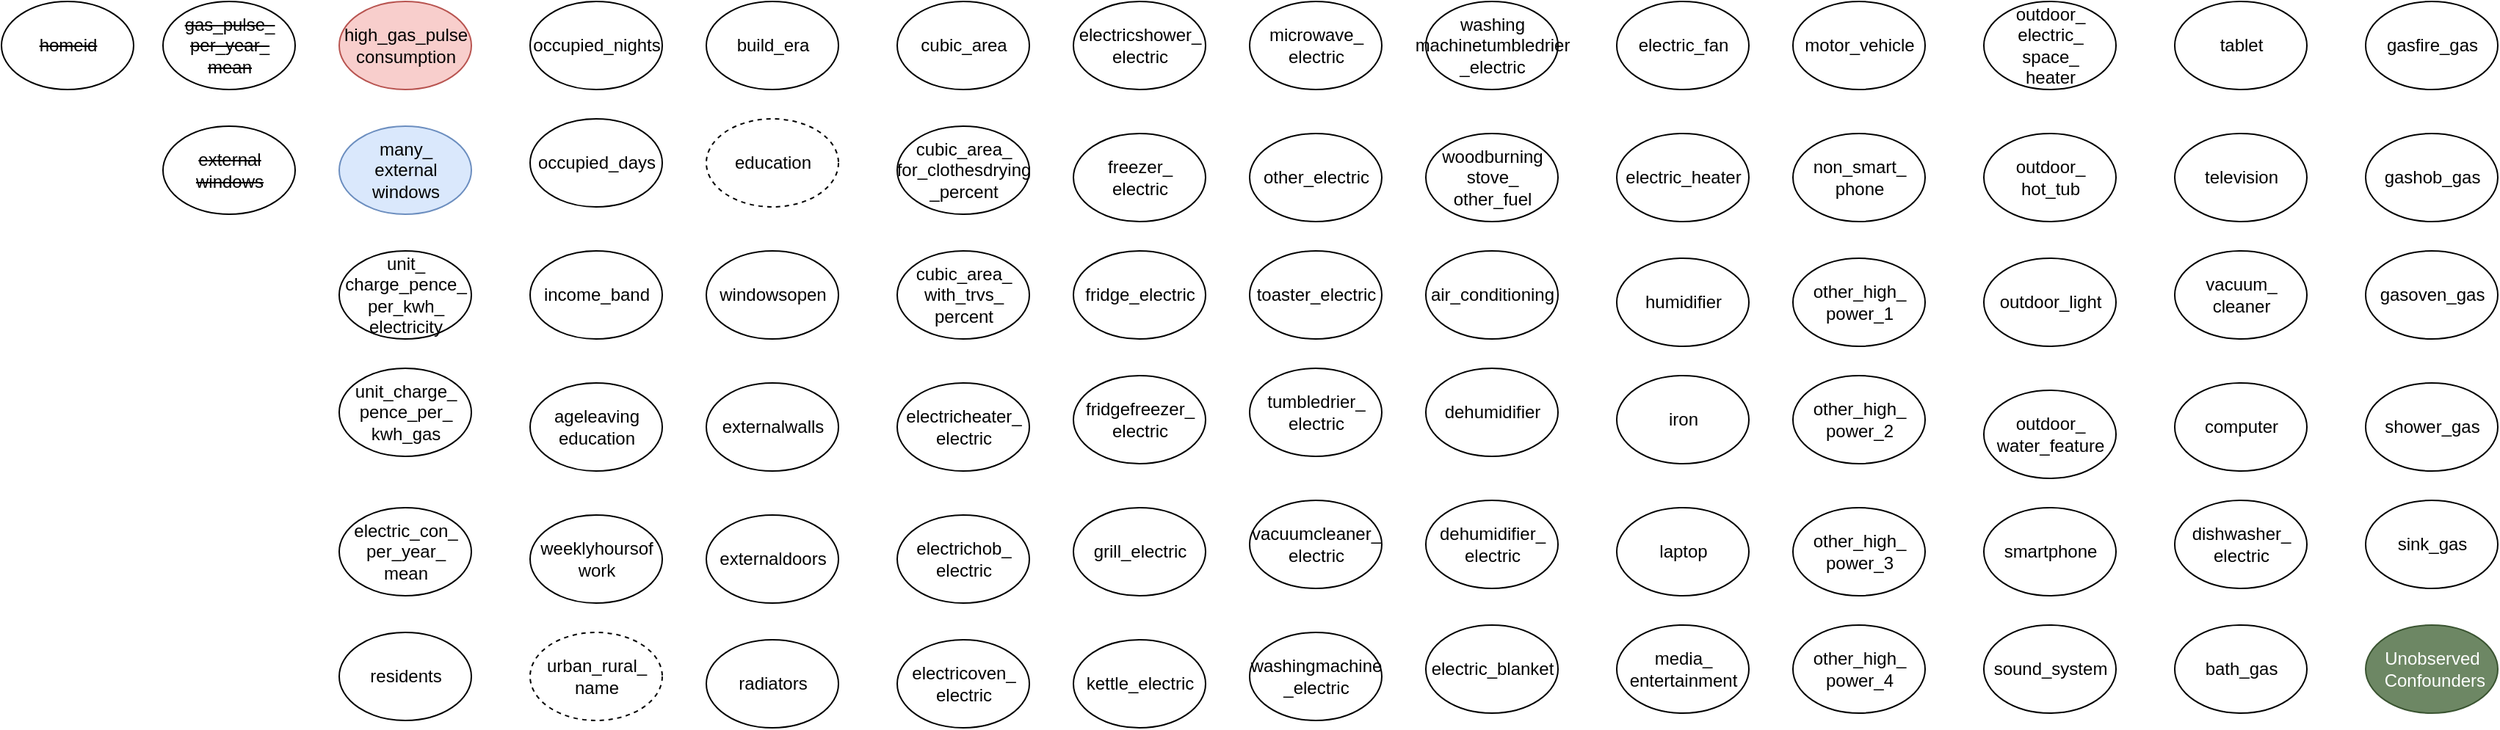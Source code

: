 <mxfile version="16.0.2" type="device" pages="2"><diagram id="edUaNYBjqw0dRM5WE8QL" name="Page-1"><mxGraphModel dx="1718" dy="553" grid="1" gridSize="10" guides="1" tooltips="1" connect="1" arrows="1" fold="1" page="1" pageScale="1" pageWidth="850" pageHeight="1100" math="0" shadow="0"><root><mxCell id="0"/><mxCell id="1" parent="0"/><mxCell id="qiOINa25vJbCKEWT8A0o-1" value="&lt;strike&gt;homeid&lt;/strike&gt;" style="ellipse;html=1;shadow=0;sketch=0;overflow=visible;" parent="1" vertex="1"><mxGeometry x="-210" y="20" width="90" height="60" as="geometry"/></mxCell><mxCell id="qiOINa25vJbCKEWT8A0o-2" value="residents" style="ellipse;html=1;shadow=0;sketch=0;overflow=visible;" parent="1" vertex="1"><mxGeometry x="20" y="450" width="90" height="60" as="geometry"/></mxCell><mxCell id="qiOINa25vJbCKEWT8A0o-3" value="income_band" style="ellipse;html=1;shadow=0;sketch=0;overflow=visible;" parent="1" vertex="1"><mxGeometry x="150" y="190" width="90" height="60" as="geometry"/></mxCell><mxCell id="qiOINa25vJbCKEWT8A0o-4" value="urban_rural_&lt;br&gt;name" style="ellipse;html=1;shadow=0;sketch=0;overflow=visible;dashed=1;" parent="1" vertex="1"><mxGeometry x="150" y="450" width="90" height="60" as="geometry"/></mxCell><mxCell id="qiOINa25vJbCKEWT8A0o-5" value="build_era" style="ellipse;html=1;shadow=0;sketch=0;overflow=visible;" parent="1" vertex="1"><mxGeometry x="270" y="20" width="90" height="60" as="geometry"/></mxCell><mxCell id="qiOINa25vJbCKEWT8A0o-6" value="occupied_days" style="ellipse;html=1;shadow=0;sketch=0;overflow=visible;" parent="1" vertex="1"><mxGeometry x="150" y="100" width="90" height="60" as="geometry"/></mxCell><mxCell id="qiOINa25vJbCKEWT8A0o-7" value="occupied_nights" style="ellipse;html=1;shadow=0;sketch=0;overflow=visible;" parent="1" vertex="1"><mxGeometry x="150" y="20" width="90" height="60" as="geometry"/></mxCell><mxCell id="qiOINa25vJbCKEWT8A0o-8" value="weeklyhoursof&lt;br&gt;work" style="ellipse;html=1;shadow=0;sketch=0;overflow=visible;" parent="1" vertex="1"><mxGeometry x="150" y="370" width="90" height="60" as="geometry"/></mxCell><mxCell id="qiOINa25vJbCKEWT8A0o-10" value="ageleaving&lt;br&gt;education" style="ellipse;html=1;shadow=0;sketch=0;overflow=visible;" parent="1" vertex="1"><mxGeometry x="150" y="280" width="90" height="60" as="geometry"/></mxCell><mxCell id="qiOINa25vJbCKEWT8A0o-11" value="&lt;strike&gt;external&lt;br&gt;windows&lt;/strike&gt;" style="ellipse;html=1;shadow=0;sketch=0;overflow=visible;" parent="1" vertex="1"><mxGeometry x="-100" y="105" width="90" height="60" as="geometry"/></mxCell><mxCell id="qiOINa25vJbCKEWT8A0o-12" value="externalwalls" style="ellipse;html=1;shadow=0;sketch=0;overflow=visible;" parent="1" vertex="1"><mxGeometry x="270" y="280" width="90" height="60" as="geometry"/></mxCell><mxCell id="qiOINa25vJbCKEWT8A0o-13" value="cubic_area" style="ellipse;html=1;shadow=0;sketch=0;overflow=visible;" parent="1" vertex="1"><mxGeometry x="400" y="20" width="90" height="60" as="geometry"/></mxCell><mxCell id="qiOINa25vJbCKEWT8A0o-14" value="radiators" style="ellipse;html=1;shadow=0;sketch=0;overflow=visible;" parent="1" vertex="1"><mxGeometry x="270" y="455" width="90" height="60" as="geometry"/></mxCell><mxCell id="qiOINa25vJbCKEWT8A0o-17" value="dehumidifier" style="ellipse;html=1;shadow=0;sketch=0;overflow=visible;" parent="1" vertex="1"><mxGeometry x="760" y="270" width="90" height="60" as="geometry"/></mxCell><mxCell id="qiOINa25vJbCKEWT8A0o-18" value="dishwasher_&lt;br&gt;electric" style="ellipse;html=1;shadow=0;sketch=0;overflow=visible;" parent="1" vertex="1"><mxGeometry x="1270" y="360" width="90" height="60" as="geometry"/></mxCell><mxCell id="qiOINa25vJbCKEWT8A0o-19" value="electricheater_&lt;br&gt;electric" style="ellipse;html=1;shadow=0;sketch=0;overflow=visible;" parent="1" vertex="1"><mxGeometry x="400" y="280" width="90" height="60" as="geometry"/></mxCell><mxCell id="qiOINa25vJbCKEWT8A0o-20" value="electrichob_&lt;br&gt;electric" style="ellipse;html=1;shadow=0;sketch=0;overflow=visible;" parent="1" vertex="1"><mxGeometry x="400" y="370" width="90" height="60" as="geometry"/></mxCell><mxCell id="qiOINa25vJbCKEWT8A0o-21" value="electricoven_&lt;br&gt;electric" style="ellipse;html=1;shadow=0;sketch=0;overflow=visible;" parent="1" vertex="1"><mxGeometry x="400" y="455" width="90" height="60" as="geometry"/></mxCell><mxCell id="qiOINa25vJbCKEWT8A0o-22" value="electricshower_&lt;br&gt;electric" style="ellipse;html=1;shadow=0;sketch=0;overflow=visible;" parent="1" vertex="1"><mxGeometry x="520" y="20" width="90" height="60" as="geometry"/></mxCell><mxCell id="qiOINa25vJbCKEWT8A0o-23" value="freezer_&lt;br&gt;electric" style="ellipse;html=1;shadow=0;sketch=0;overflow=visible;" parent="1" vertex="1"><mxGeometry x="520" y="110" width="90" height="60" as="geometry"/></mxCell><mxCell id="qiOINa25vJbCKEWT8A0o-24" value="fridge_electric" style="ellipse;html=1;shadow=0;sketch=0;overflow=visible;" parent="1" vertex="1"><mxGeometry x="520" y="190" width="90" height="60" as="geometry"/></mxCell><mxCell id="qiOINa25vJbCKEWT8A0o-27" value="fridgefreezer_&lt;br&gt;electric" style="ellipse;html=1;shadow=0;sketch=0;overflow=visible;" parent="1" vertex="1"><mxGeometry x="520" y="275" width="90" height="60" as="geometry"/></mxCell><mxCell id="qiOINa25vJbCKEWT8A0o-28" value="grill_electric" style="ellipse;html=1;shadow=0;sketch=0;overflow=visible;" parent="1" vertex="1"><mxGeometry x="520" y="365" width="90" height="60" as="geometry"/></mxCell><mxCell id="qiOINa25vJbCKEWT8A0o-29" value="kettle_electric" style="ellipse;html=1;shadow=0;sketch=0;overflow=visible;" parent="1" vertex="1"><mxGeometry x="520" y="455" width="90" height="60" as="geometry"/></mxCell><mxCell id="qiOINa25vJbCKEWT8A0o-30" value="other_high_&lt;br&gt;power_4" style="ellipse;html=1;shadow=0;sketch=0;overflow=visible;" parent="1" vertex="1"><mxGeometry x="1010" y="445" width="90" height="60" as="geometry"/></mxCell><mxCell id="qiOINa25vJbCKEWT8A0o-31" value="laptop" style="ellipse;html=1;shadow=0;sketch=0;overflow=visible;" parent="1" vertex="1"><mxGeometry x="890" y="365" width="90" height="60" as="geometry"/></mxCell><mxCell id="qiOINa25vJbCKEWT8A0o-32" value="other_high_&lt;br&gt;power_2" style="ellipse;html=1;shadow=0;sketch=0;overflow=visible;" parent="1" vertex="1"><mxGeometry x="1010" y="275" width="90" height="60" as="geometry"/></mxCell><mxCell id="qiOINa25vJbCKEWT8A0o-33" value="humidifier" style="ellipse;html=1;shadow=0;sketch=0;overflow=visible;" parent="1" vertex="1"><mxGeometry x="890" y="195" width="90" height="60" as="geometry"/></mxCell><mxCell id="qiOINa25vJbCKEWT8A0o-34" value="computer" style="ellipse;html=1;shadow=0;sketch=0;overflow=visible;" parent="1" vertex="1"><mxGeometry x="1270" y="280" width="90" height="60" as="geometry"/></mxCell><mxCell id="qiOINa25vJbCKEWT8A0o-35" value="dehumidifier_&lt;br&gt;electric" style="ellipse;html=1;shadow=0;sketch=0;overflow=visible;" parent="1" vertex="1"><mxGeometry x="760" y="360" width="90" height="60" as="geometry"/></mxCell><mxCell id="qiOINa25vJbCKEWT8A0o-36" value="iron" style="ellipse;html=1;shadow=0;sketch=0;overflow=visible;" parent="1" vertex="1"><mxGeometry x="890" y="275" width="90" height="60" as="geometry"/></mxCell><mxCell id="qiOINa25vJbCKEWT8A0o-37" value="electric_heater" style="ellipse;html=1;shadow=0;sketch=0;overflow=visible;" parent="1" vertex="1"><mxGeometry x="890" y="110" width="90" height="60" as="geometry"/></mxCell><mxCell id="qiOINa25vJbCKEWT8A0o-38" value="tumbledrier_&lt;br&gt;electric" style="ellipse;html=1;shadow=0;sketch=0;overflow=visible;" parent="1" vertex="1"><mxGeometry x="640" y="270" width="90" height="60" as="geometry"/></mxCell><mxCell id="qiOINa25vJbCKEWT8A0o-39" value="vacuumcleaner_&lt;br&gt;electric" style="ellipse;html=1;shadow=0;sketch=0;overflow=visible;" parent="1" vertex="1"><mxGeometry x="640" y="360" width="90" height="60" as="geometry"/></mxCell><mxCell id="qiOINa25vJbCKEWT8A0o-40" value="electric_fan" style="ellipse;html=1;shadow=0;sketch=0;overflow=visible;" parent="1" vertex="1"><mxGeometry x="890" y="20" width="90" height="60" as="geometry"/></mxCell><mxCell id="qiOINa25vJbCKEWT8A0o-41" value="air_conditioning" style="ellipse;html=1;shadow=0;sketch=0;overflow=visible;" parent="1" vertex="1"><mxGeometry x="760" y="190" width="90" height="60" as="geometry"/></mxCell><mxCell id="qiOINa25vJbCKEWT8A0o-42" value="woodburning&lt;br&gt;stove_&lt;br&gt;other_fuel" style="ellipse;html=1;shadow=0;sketch=0;overflow=visible;" parent="1" vertex="1"><mxGeometry x="760" y="110" width="90" height="60" as="geometry"/></mxCell><mxCell id="qiOINa25vJbCKEWT8A0o-43" value="electric_blanket" style="ellipse;html=1;shadow=0;sketch=0;overflow=visible;" parent="1" vertex="1"><mxGeometry x="760" y="445" width="90" height="60" as="geometry"/></mxCell><mxCell id="qiOINa25vJbCKEWT8A0o-44" value="outdoor_light" style="ellipse;html=1;shadow=0;sketch=0;overflow=visible;" parent="1" vertex="1"><mxGeometry x="1140" y="195" width="90" height="60" as="geometry"/></mxCell><mxCell id="qiOINa25vJbCKEWT8A0o-45" value="washingmachine&lt;br&gt;_electric" style="ellipse;html=1;shadow=0;sketch=0;overflow=visible;" parent="1" vertex="1"><mxGeometry x="640" y="450" width="90" height="60" as="geometry"/></mxCell><mxCell id="qiOINa25vJbCKEWT8A0o-46" value="microwave_&lt;br&gt;electric" style="ellipse;html=1;shadow=0;sketch=0;overflow=visible;" parent="1" vertex="1"><mxGeometry x="640" y="20" width="90" height="60" as="geometry"/></mxCell><mxCell id="qiOINa25vJbCKEWT8A0o-47" value="outdoor_&lt;br&gt;electric_&lt;br&gt;space_&lt;br&gt;heater" style="ellipse;html=1;shadow=0;sketch=0;overflow=visible;" parent="1" vertex="1"><mxGeometry x="1140" y="20" width="90" height="60" as="geometry"/></mxCell><mxCell id="qiOINa25vJbCKEWT8A0o-49" value="outdoor_&lt;br&gt;hot_tub" style="ellipse;html=1;shadow=0;sketch=0;overflow=visible;" parent="1" vertex="1"><mxGeometry x="1140" y="110" width="90" height="60" as="geometry"/></mxCell><mxCell id="qiOINa25vJbCKEWT8A0o-50" value="outdoor_&lt;br&gt;water_feature" style="ellipse;html=1;shadow=0;sketch=0;overflow=visible;" parent="1" vertex="1"><mxGeometry x="1140" y="285" width="90" height="60" as="geometry"/></mxCell><mxCell id="qiOINa25vJbCKEWT8A0o-51" value="externaldoors" style="ellipse;html=1;shadow=0;sketch=0;overflow=visible;" parent="1" vertex="1"><mxGeometry x="270" y="370" width="90" height="60" as="geometry"/></mxCell><mxCell id="qiOINa25vJbCKEWT8A0o-53" value="education" style="ellipse;html=1;shadow=0;sketch=0;overflow=visible;dashed=1;" parent="1" vertex="1"><mxGeometry x="270" y="100" width="90" height="60" as="geometry"/></mxCell><mxCell id="qiOINa25vJbCKEWT8A0o-54" value="electric_con_&lt;br&gt;per_year_&lt;br&gt;mean" style="ellipse;html=1;shadow=0;sketch=0;overflow=visible;" parent="1" vertex="1"><mxGeometry x="20" y="365" width="90" height="60" as="geometry"/></mxCell><mxCell id="qiOINa25vJbCKEWT8A0o-55" value="unit_&lt;br&gt;charge_pence_&lt;br&gt;per_kwh_&lt;br&gt;electricity" style="ellipse;html=1;shadow=0;sketch=0;overflow=visible;" parent="1" vertex="1"><mxGeometry x="20" y="190" width="90" height="60" as="geometry"/></mxCell><mxCell id="qiOINa25vJbCKEWT8A0o-56" value="vacuum_&lt;br&gt;cleaner" style="ellipse;html=1;shadow=0;sketch=0;overflow=visible;" parent="1" vertex="1"><mxGeometry x="1270" y="190" width="90" height="60" as="geometry"/></mxCell><mxCell id="qiOINa25vJbCKEWT8A0o-57" value="television" style="ellipse;html=1;shadow=0;sketch=0;overflow=visible;" parent="1" vertex="1"><mxGeometry x="1270" y="110" width="90" height="60" as="geometry"/></mxCell><mxCell id="qiOINa25vJbCKEWT8A0o-58" value="tablet" style="ellipse;html=1;shadow=0;sketch=0;overflow=visible;" parent="1" vertex="1"><mxGeometry x="1270" y="20" width="90" height="60" as="geometry"/></mxCell><mxCell id="qiOINa25vJbCKEWT8A0o-59" value="sound_system" style="ellipse;html=1;shadow=0;sketch=0;overflow=visible;" parent="1" vertex="1"><mxGeometry x="1140" y="445" width="90" height="60" as="geometry"/></mxCell><mxCell id="qiOINa25vJbCKEWT8A0o-60" value="smartphone" style="ellipse;html=1;shadow=0;sketch=0;overflow=visible;" parent="1" vertex="1"><mxGeometry x="1140" y="365" width="90" height="60" as="geometry"/></mxCell><mxCell id="qiOINa25vJbCKEWT8A0o-61" value="other_high_&lt;br&gt;power_1" style="ellipse;html=1;shadow=0;sketch=0;overflow=visible;" parent="1" vertex="1"><mxGeometry x="1010" y="195" width="90" height="60" as="geometry"/></mxCell><mxCell id="qiOINa25vJbCKEWT8A0o-62" value="non_smart_&lt;br&gt;phone" style="ellipse;html=1;shadow=0;sketch=0;overflow=visible;" parent="1" vertex="1"><mxGeometry x="1010" y="110" width="90" height="60" as="geometry"/></mxCell><mxCell id="qiOINa25vJbCKEWT8A0o-63" value="motor_vehicle" style="ellipse;html=1;shadow=0;sketch=0;overflow=visible;" parent="1" vertex="1"><mxGeometry x="1010" y="20" width="90" height="60" as="geometry"/></mxCell><mxCell id="qiOINa25vJbCKEWT8A0o-64" value="media_&lt;br&gt;entertainment" style="ellipse;html=1;shadow=0;sketch=0;overflow=visible;" parent="1" vertex="1"><mxGeometry x="890" y="445" width="90" height="60" as="geometry"/></mxCell><mxCell id="qiOINa25vJbCKEWT8A0o-65" value="other_high_&lt;br&gt;power_3" style="ellipse;html=1;shadow=0;sketch=0;overflow=visible;" parent="1" vertex="1"><mxGeometry x="1010" y="365" width="90" height="60" as="geometry"/></mxCell><mxCell id="qiOINa25vJbCKEWT8A0o-66" value="washing&lt;br&gt;machinetumbledrier&lt;br&gt;_electric" style="ellipse;html=1;shadow=0;sketch=0;overflow=visible;" parent="1" vertex="1"><mxGeometry x="760" y="20" width="90" height="60" as="geometry"/></mxCell><mxCell id="qiOINa25vJbCKEWT8A0o-69" value="other_electric" style="ellipse;html=1;shadow=0;sketch=0;overflow=visible;" parent="1" vertex="1"><mxGeometry x="640" y="110" width="90" height="60" as="geometry"/></mxCell><mxCell id="qiOINa25vJbCKEWT8A0o-70" value="toaster_electric" style="ellipse;html=1;shadow=0;sketch=0;overflow=visible;" parent="1" vertex="1"><mxGeometry x="640" y="190" width="90" height="60" as="geometry"/></mxCell><mxCell id="nd_E52OTS7fLBENPmow7-1" value="windowsopen" style="ellipse;html=1;shadow=0;sketch=0;overflow=visible;" parent="1" vertex="1"><mxGeometry x="270" y="190" width="90" height="60" as="geometry"/></mxCell><mxCell id="Ex1pqcBfwxGxyvgAgBSZ-1" value="Unobserved&lt;br&gt;&amp;nbsp;Confounders" style="ellipse;html=1;shadow=0;sketch=0;overflow=visible;fillColor=#6d8764;strokeColor=#3A5431;fontColor=#ffffff;" parent="1" vertex="1"><mxGeometry x="1400" y="445" width="90" height="60" as="geometry"/></mxCell><mxCell id="wyto_pDlmpdzglWy7c0M-1" value="unit_charge_&lt;br&gt;pence_per_&lt;br&gt;kwh_gas" style="ellipse;html=1;shadow=0;sketch=0;overflow=visible;" parent="1" vertex="1"><mxGeometry x="20" y="270" width="90" height="60" as="geometry"/></mxCell><mxCell id="wyto_pDlmpdzglWy7c0M-2" value="&lt;strike&gt;gas_pulse_&lt;br&gt;per_year_&lt;br&gt;mean&lt;/strike&gt;" style="ellipse;html=1;shadow=0;sketch=0;overflow=visible;" parent="1" vertex="1"><mxGeometry x="-100" y="20" width="90" height="60" as="geometry"/></mxCell><mxCell id="mq9lu98zbAPp0on9q5vm-1" value="bath_gas" style="ellipse;html=1;shadow=0;sketch=0;overflow=visible;" parent="1" vertex="1"><mxGeometry x="1270" y="445" width="90" height="60" as="geometry"/></mxCell><mxCell id="SPpdl9W68YSb0y2mEftB-1" value="gasfire_gas" style="ellipse;html=1;shadow=0;sketch=0;overflow=visible;" parent="1" vertex="1"><mxGeometry x="1400" y="20" width="90" height="60" as="geometry"/></mxCell><mxCell id="E5UHx2ixI7yXPAj_zhL9-1" value="gashob_gas" style="ellipse;html=1;shadow=0;sketch=0;overflow=visible;" parent="1" vertex="1"><mxGeometry x="1400" y="110" width="90" height="60" as="geometry"/></mxCell><mxCell id="3OABb6FPv9xkGm5orpx6-2" value="gasoven_gas" style="ellipse;html=1;shadow=0;sketch=0;overflow=visible;" parent="1" vertex="1"><mxGeometry x="1400" y="190" width="90" height="60" as="geometry"/></mxCell><mxCell id="HAHCza41n3Pe5kepCpij-2" value="shower_gas" style="ellipse;html=1;shadow=0;sketch=0;overflow=visible;" parent="1" vertex="1"><mxGeometry x="1400" y="280" width="90" height="60" as="geometry"/></mxCell><mxCell id="GNpqclheU6RUElxUGXCw-2" value="sink_gas" style="ellipse;html=1;shadow=0;sketch=0;overflow=visible;" parent="1" vertex="1"><mxGeometry x="1400" y="360" width="90" height="60" as="geometry"/></mxCell><mxCell id="Fi2xw5JxLhTKcUWiGE6W-2" value="many_&lt;br&gt;external&lt;br&gt;windows" style="ellipse;html=1;shadow=0;sketch=0;overflow=visible;fillColor=#dae8fc;strokeColor=#6c8ebf;" parent="1" vertex="1"><mxGeometry x="20" y="105" width="90" height="60" as="geometry"/></mxCell><mxCell id="fZNplA1WwNFmK_wmp-y9-1" value="high_gas_pulse&lt;br&gt;consumption" style="ellipse;html=1;shadow=0;sketch=0;overflow=visible;fillColor=#f8cecc;strokeColor=#b85450;" parent="1" vertex="1"><mxGeometry x="20" y="20" width="90" height="60" as="geometry"/></mxCell><mxCell id="p42RvNVcLGGO4C9_XH7d-1" value="cubic_area_&lt;br&gt;for_clothesdrying&lt;br&gt;_percent" style="ellipse;html=1;shadow=0;sketch=0;overflow=visible;" parent="1" vertex="1"><mxGeometry x="400" y="105" width="90" height="60" as="geometry"/></mxCell><mxCell id="p42RvNVcLGGO4C9_XH7d-2" value="cubic_area_&lt;br&gt;with_trvs_&lt;br&gt;percent" style="ellipse;html=1;shadow=0;sketch=0;overflow=visible;" parent="1" vertex="1"><mxGeometry x="400" y="190" width="90" height="60" as="geometry"/></mxCell></root></mxGraphModel></diagram><diagram id="cumdpfXdWdi9NEsijJX7" name="Page-2"><mxGraphModel dx="1718" dy="1653" grid="1" gridSize="10" guides="1" tooltips="1" connect="1" arrows="1" fold="1" page="1" pageScale="1" pageWidth="850" pageHeight="1100" math="0" shadow="0"><root><mxCell id="NrBDsHQqOWUDvbf6_TxT-0"/><mxCell id="NrBDsHQqOWUDvbf6_TxT-1" parent="NrBDsHQqOWUDvbf6_TxT-0"/><mxCell id="DAmNqiPPiMyDfuNefUVK-0" value="income_band" style="ellipse;html=1;shadow=0;sketch=0;overflow=visible;" parent="NrBDsHQqOWUDvbf6_TxT-1" vertex="1"><mxGeometry x="210" y="60" width="90" height="60" as="geometry"/></mxCell><mxCell id="gQoqI0kxeoymlx1uR9xD-1" value="" style="endArrow=classic;html=1;rounded=0;startArrow=none;" parent="NrBDsHQqOWUDvbf6_TxT-1" source="1q4sw6k6K7FiUtPq6aWW-0" target="gQoqI0kxeoymlx1uR9xD-0" edge="1"><mxGeometry width="50" height="50" relative="1" as="geometry"><mxPoint x="50" y="160" as="sourcePoint"/><mxPoint x="100" y="110" as="targetPoint"/></mxGeometry></mxCell><mxCell id="4-cACR0lzXYgJ48NLDQ5-0" value="residents" style="ellipse;html=1;shadow=0;sketch=0;overflow=visible;" parent="NrBDsHQqOWUDvbf6_TxT-1" vertex="1"><mxGeometry x="340" y="-1010" width="90" height="60" as="geometry"/></mxCell><mxCell id="4-cACR0lzXYgJ48NLDQ5-2" value="" style="endArrow=classic;html=1;rounded=0;" parent="NrBDsHQqOWUDvbf6_TxT-1" source="DAmNqiPPiMyDfuNefUVK-0" target="4-cACR0lzXYgJ48NLDQ5-0" edge="1"><mxGeometry width="50" height="50" relative="1" as="geometry"><mxPoint x="278.978" y="80.066" as="sourcePoint"/><mxPoint x="383.002" y="-950.067" as="targetPoint"/></mxGeometry></mxCell><mxCell id="LKIkc70CrMuvwOml-IU_-0" value="urban_rural_&lt;br&gt;name" style="ellipse;html=1;shadow=0;sketch=0;overflow=visible;dashed=1;" parent="NrBDsHQqOWUDvbf6_TxT-1" vertex="1"><mxGeometry x="-60" y="90" width="90" height="60" as="geometry"/></mxCell><mxCell id="LKIkc70CrMuvwOml-IU_-2" value="" style="endArrow=classic;html=1;rounded=0;" parent="NrBDsHQqOWUDvbf6_TxT-1" source="DAmNqiPPiMyDfuNefUVK-0" target="LKIkc70CrMuvwOml-IU_-0" edge="1"><mxGeometry width="50" height="50" relative="1" as="geometry"><mxPoint x="170" y="280" as="sourcePoint"/><mxPoint x="220" y="230" as="targetPoint"/></mxGeometry></mxCell><mxCell id="arj6sDXuDXb4kUIDbXgg-0" value="build_era" style="ellipse;html=1;shadow=0;sketch=0;overflow=visible;" parent="NrBDsHQqOWUDvbf6_TxT-1" vertex="1"><mxGeometry x="-425" y="340" width="90" height="60" as="geometry"/></mxCell><mxCell id="e4vMcG5Eiu6haMq3iI-o-0" value="" style="endArrow=classic;html=1;rounded=0;" parent="NrBDsHQqOWUDvbf6_TxT-1" source="DAmNqiPPiMyDfuNefUVK-0" target="arj6sDXuDXb4kUIDbXgg-0" edge="1"><mxGeometry width="50" height="50" relative="1" as="geometry"><mxPoint x="170" y="280" as="sourcePoint"/><mxPoint x="220" y="230" as="targetPoint"/></mxGeometry></mxCell><mxCell id="TLHgdiu--7rGPHxdoo1j-0" value="occupied_days" style="ellipse;html=1;shadow=0;sketch=0;overflow=visible;" parent="NrBDsHQqOWUDvbf6_TxT-1" vertex="1"><mxGeometry x="410" y="120" width="90" height="60" as="geometry"/></mxCell><mxCell id="TLHgdiu--7rGPHxdoo1j-1" value="" style="endArrow=classic;html=1;rounded=0;" parent="NrBDsHQqOWUDvbf6_TxT-1" source="TLHgdiu--7rGPHxdoo1j-0" target="gQoqI0kxeoymlx1uR9xD-0" edge="1"><mxGeometry width="50" height="50" relative="1" as="geometry"><mxPoint x="170" y="280" as="sourcePoint"/><mxPoint x="220" y="230" as="targetPoint"/></mxGeometry></mxCell><mxCell id="TLHgdiu--7rGPHxdoo1j-2" value="" style="endArrow=classic;html=1;rounded=0;" parent="NrBDsHQqOWUDvbf6_TxT-1" source="4-cACR0lzXYgJ48NLDQ5-0" target="TLHgdiu--7rGPHxdoo1j-0" edge="1"><mxGeometry width="50" height="50" relative="1" as="geometry"><mxPoint x="170" y="280" as="sourcePoint"/><mxPoint x="220" y="230" as="targetPoint"/></mxGeometry></mxCell><mxCell id="TLHgdiu--7rGPHxdoo1j-3" value="" style="endArrow=classic;html=1;rounded=0;" parent="NrBDsHQqOWUDvbf6_TxT-1" source="arj6sDXuDXb4kUIDbXgg-0" target="gQoqI0kxeoymlx1uR9xD-0" edge="1"><mxGeometry width="50" height="50" relative="1" as="geometry"><mxPoint x="170" y="280" as="sourcePoint"/><mxPoint x="220" y="230" as="targetPoint"/></mxGeometry></mxCell><mxCell id="2Lyz9qfbZGsAjskPj_4Y-0" value="occupied_nights" style="ellipse;html=1;shadow=0;sketch=0;overflow=visible;" parent="NrBDsHQqOWUDvbf6_TxT-1" vertex="1"><mxGeometry x="560" y="140" width="90" height="60" as="geometry"/></mxCell><mxCell id="2Lyz9qfbZGsAjskPj_4Y-1" value="" style="endArrow=classic;html=1;rounded=0;" parent="NrBDsHQqOWUDvbf6_TxT-1" source="2Lyz9qfbZGsAjskPj_4Y-0" target="gQoqI0kxeoymlx1uR9xD-0" edge="1"><mxGeometry width="50" height="50" relative="1" as="geometry"><mxPoint x="470" y="280" as="sourcePoint"/><mxPoint x="520" y="230" as="targetPoint"/></mxGeometry></mxCell><mxCell id="2Lyz9qfbZGsAjskPj_4Y-2" value="" style="endArrow=classic;html=1;rounded=0;" parent="NrBDsHQqOWUDvbf6_TxT-1" source="4-cACR0lzXYgJ48NLDQ5-0" target="2Lyz9qfbZGsAjskPj_4Y-0" edge="1"><mxGeometry width="50" height="50" relative="1" as="geometry"><mxPoint x="280" y="280" as="sourcePoint"/><mxPoint x="330" y="230" as="targetPoint"/></mxGeometry></mxCell><mxCell id="04Z2YpTH5Q1cB27MqZTA-0" value="weeklyhoursof&lt;br&gt;work" style="ellipse;html=1;shadow=0;sketch=0;overflow=visible;" parent="NrBDsHQqOWUDvbf6_TxT-1" vertex="1"><mxGeometry x="790" y="180" width="90" height="60" as="geometry"/></mxCell><mxCell id="04Z2YpTH5Q1cB27MqZTA-1" value="" style="endArrow=classic;html=1;rounded=0;" parent="NrBDsHQqOWUDvbf6_TxT-1" source="4-cACR0lzXYgJ48NLDQ5-0" target="04Z2YpTH5Q1cB27MqZTA-0" edge="1"><mxGeometry width="50" height="50" relative="1" as="geometry"><mxPoint x="320" y="230" as="sourcePoint"/><mxPoint x="370" y="180" as="targetPoint"/></mxGeometry></mxCell><mxCell id="04Z2YpTH5Q1cB27MqZTA-2" value="" style="endArrow=classic;html=1;rounded=0;" parent="NrBDsHQqOWUDvbf6_TxT-1" source="04Z2YpTH5Q1cB27MqZTA-0" target="gQoqI0kxeoymlx1uR9xD-0" edge="1"><mxGeometry width="50" height="50" relative="1" as="geometry"><mxPoint x="320" y="230" as="sourcePoint"/><mxPoint x="370" y="180" as="targetPoint"/></mxGeometry></mxCell><mxCell id="KFJ3Pye6sOhmwUCihfhb-0" value="education" style="ellipse;html=1;shadow=0;sketch=0;overflow=visible;dashed=1;" parent="NrBDsHQqOWUDvbf6_TxT-1" vertex="1"><mxGeometry x="30" y="-290" width="90" height="60" as="geometry"/></mxCell><mxCell id="N7kyxtssm0mSU2tR2SSf-0" value="" style="endArrow=classic;html=1;rounded=0;" parent="NrBDsHQqOWUDvbf6_TxT-1" source="KFJ3Pye6sOhmwUCihfhb-0" target="DAmNqiPPiMyDfuNefUVK-0" edge="1"><mxGeometry width="50" height="50" relative="1" as="geometry"><mxPoint x="320" y="230" as="sourcePoint"/><mxPoint x="370" y="180" as="targetPoint"/></mxGeometry></mxCell><mxCell id="BOex_VhqxPEV-Ijnpsra-0" value="ageleaving&lt;br&gt;education" style="ellipse;html=1;shadow=0;sketch=0;overflow=visible;" parent="NrBDsHQqOWUDvbf6_TxT-1" vertex="1"><mxGeometry x="-360" y="-60" width="90" height="60" as="geometry"/></mxCell><mxCell id="BOex_VhqxPEV-Ijnpsra-1" value="" style="endArrow=classic;html=1;rounded=0;" parent="NrBDsHQqOWUDvbf6_TxT-1" source="BOex_VhqxPEV-Ijnpsra-0" target="DAmNqiPPiMyDfuNefUVK-0" edge="1"><mxGeometry width="50" height="50" relative="1" as="geometry"><mxPoint x="320" y="230" as="sourcePoint"/><mxPoint x="370" y="180" as="targetPoint"/></mxGeometry></mxCell><mxCell id="BOex_VhqxPEV-Ijnpsra-2" value="" style="endArrow=classic;html=1;rounded=0;" parent="NrBDsHQqOWUDvbf6_TxT-1" source="KFJ3Pye6sOhmwUCihfhb-0" target="BOex_VhqxPEV-Ijnpsra-0" edge="1"><mxGeometry width="50" height="50" relative="1" as="geometry"><mxPoint x="320" y="230" as="sourcePoint"/><mxPoint x="370" y="180" as="targetPoint"/></mxGeometry></mxCell><mxCell id="J5J45BCU7RXxXCBnRp_O-1" value="" style="endArrow=classic;html=1;rounded=0;" parent="NrBDsHQqOWUDvbf6_TxT-1" source="LKIkc70CrMuvwOml-IU_-0" target="arj6sDXuDXb4kUIDbXgg-0" edge="1"><mxGeometry width="50" height="50" relative="1" as="geometry"><mxPoint x="320" y="230" as="sourcePoint"/><mxPoint x="370" y="180" as="targetPoint"/></mxGeometry></mxCell><mxCell id="VTNAZuYD8aQBee9PVajA-0" value="" style="endArrow=classic;html=1;rounded=0;" parent="NrBDsHQqOWUDvbf6_TxT-1" source="LKIkc70CrMuvwOml-IU_-0" target="J5J45BCU7RXxXCBnRp_O-0" edge="1"><mxGeometry width="50" height="50" relative="1" as="geometry"><mxPoint x="320" y="330" as="sourcePoint"/><mxPoint x="370" y="280" as="targetPoint"/></mxGeometry></mxCell><mxCell id="VTNAZuYD8aQBee9PVajA-1" value="" style="endArrow=classic;html=1;rounded=0;" parent="NrBDsHQqOWUDvbf6_TxT-1" source="arj6sDXuDXb4kUIDbXgg-0" target="J5J45BCU7RXxXCBnRp_O-0" edge="1"><mxGeometry width="50" height="50" relative="1" as="geometry"><mxPoint x="320" y="330" as="sourcePoint"/><mxPoint x="370" y="280" as="targetPoint"/></mxGeometry></mxCell><mxCell id="qtsSwtSe3rLMfTotDCYo-1" value="" style="endArrow=classic;html=1;rounded=0;" parent="NrBDsHQqOWUDvbf6_TxT-1" source="LKIkc70CrMuvwOml-IU_-0" target="qtsSwtSe3rLMfTotDCYo-0" edge="1"><mxGeometry width="50" height="50" relative="1" as="geometry"><mxPoint x="320" y="330" as="sourcePoint"/><mxPoint x="370" y="280" as="targetPoint"/></mxGeometry></mxCell><mxCell id="qtsSwtSe3rLMfTotDCYo-2" value="" style="endArrow=classic;html=1;rounded=0;" parent="NrBDsHQqOWUDvbf6_TxT-1" source="arj6sDXuDXb4kUIDbXgg-0" target="qtsSwtSe3rLMfTotDCYo-0" edge="1"><mxGeometry width="50" height="50" relative="1" as="geometry"><mxPoint x="320" y="330" as="sourcePoint"/><mxPoint x="370" y="280" as="targetPoint"/></mxGeometry></mxCell><mxCell id="qtsSwtSe3rLMfTotDCYo-3" value="" style="endArrow=classic;html=1;rounded=0;startArrow=none;" parent="NrBDsHQqOWUDvbf6_TxT-1" source="p51ehKvqaemgPtUgY0xP-0" target="gQoqI0kxeoymlx1uR9xD-0" edge="1"><mxGeometry width="50" height="50" relative="1" as="geometry"><mxPoint x="320" y="330" as="sourcePoint"/><mxPoint x="370" y="280" as="targetPoint"/></mxGeometry></mxCell><mxCell id="Fr1rn7rDPZ7OuqNX1mYC-1" value="" style="endArrow=classic;html=1;rounded=0;" parent="NrBDsHQqOWUDvbf6_TxT-1" source="LKIkc70CrMuvwOml-IU_-0" target="Fr1rn7rDPZ7OuqNX1mYC-0" edge="1"><mxGeometry width="50" height="50" relative="1" as="geometry"><mxPoint x="320" y="330" as="sourcePoint"/><mxPoint x="370" y="280" as="targetPoint"/></mxGeometry></mxCell><mxCell id="Fr1rn7rDPZ7OuqNX1mYC-2" value="" style="endArrow=classic;html=1;rounded=0;" parent="NrBDsHQqOWUDvbf6_TxT-1" source="arj6sDXuDXb4kUIDbXgg-0" target="Fr1rn7rDPZ7OuqNX1mYC-0" edge="1"><mxGeometry width="50" height="50" relative="1" as="geometry"><mxPoint x="320" y="330" as="sourcePoint"/><mxPoint x="370" y="280" as="targetPoint"/></mxGeometry></mxCell><mxCell id="Fr1rn7rDPZ7OuqNX1mYC-0" value="externalwalls" style="ellipse;html=1;shadow=0;sketch=0;overflow=visible;" parent="NrBDsHQqOWUDvbf6_TxT-1" vertex="1"><mxGeometry x="965" y="970" width="90" height="60" as="geometry"/></mxCell><mxCell id="4SaXEC-ubGKBZjabk3Y3-0" value="cubic_area" style="ellipse;html=1;shadow=0;sketch=0;overflow=visible;" parent="NrBDsHQqOWUDvbf6_TxT-1" vertex="1"><mxGeometry x="965" y="1090" width="90" height="60" as="geometry"/></mxCell><mxCell id="z2KosgXdDbdKGP2jPHsc-0" value="" style="endArrow=classic;html=1;rounded=0;" parent="NrBDsHQqOWUDvbf6_TxT-1" source="LKIkc70CrMuvwOml-IU_-0" target="4SaXEC-ubGKBZjabk3Y3-0" edge="1"><mxGeometry width="50" height="50" relative="1" as="geometry"><mxPoint x="320" y="290" as="sourcePoint"/><mxPoint x="370" y="240" as="targetPoint"/></mxGeometry></mxCell><mxCell id="z2KosgXdDbdKGP2jPHsc-1" value="" style="endArrow=classic;html=1;rounded=0;" parent="NrBDsHQqOWUDvbf6_TxT-1" source="arj6sDXuDXb4kUIDbXgg-0" target="4SaXEC-ubGKBZjabk3Y3-0" edge="1"><mxGeometry width="50" height="50" relative="1" as="geometry"><mxPoint x="320" y="290" as="sourcePoint"/><mxPoint x="370" y="240" as="targetPoint"/></mxGeometry></mxCell><mxCell id="betXcUFqLnbqI_7JgezK-0" value="radiators" style="ellipse;html=1;shadow=0;sketch=0;overflow=visible;" parent="NrBDsHQqOWUDvbf6_TxT-1" vertex="1"><mxGeometry x="320" y="640" width="90" height="60" as="geometry"/></mxCell><mxCell id="betXcUFqLnbqI_7JgezK-1" value="" style="endArrow=classic;html=1;rounded=0;" parent="NrBDsHQqOWUDvbf6_TxT-1" source="LKIkc70CrMuvwOml-IU_-0" target="betXcUFqLnbqI_7JgezK-0" edge="1"><mxGeometry width="50" height="50" relative="1" as="geometry"><mxPoint x="320" y="510" as="sourcePoint"/><mxPoint x="370" y="460" as="targetPoint"/></mxGeometry></mxCell><mxCell id="betXcUFqLnbqI_7JgezK-2" value="" style="endArrow=classic;html=1;rounded=0;" parent="NrBDsHQqOWUDvbf6_TxT-1" source="arj6sDXuDXb4kUIDbXgg-0" target="betXcUFqLnbqI_7JgezK-0" edge="1"><mxGeometry width="50" height="50" relative="1" as="geometry"><mxPoint x="320" y="510" as="sourcePoint"/><mxPoint x="370" y="460" as="targetPoint"/></mxGeometry></mxCell><mxCell id="betXcUFqLnbqI_7JgezK-3" value="" style="endArrow=classic;html=1;rounded=0;" parent="NrBDsHQqOWUDvbf6_TxT-1" source="betXcUFqLnbqI_7JgezK-0" target="gQoqI0kxeoymlx1uR9xD-0" edge="1"><mxGeometry width="50" height="50" relative="1" as="geometry"><mxPoint x="320" y="510" as="sourcePoint"/><mxPoint x="370" y="460" as="targetPoint"/></mxGeometry></mxCell><mxCell id="UK4AWok4d6NX-a-wSibv-0" value="cubic_area_&lt;br&gt;for_clothesdrying&lt;br&gt;_percent" style="ellipse;html=1;shadow=0;sketch=0;overflow=visible;" parent="NrBDsHQqOWUDvbf6_TxT-1" vertex="1"><mxGeometry x="975" y="1190" width="90" height="60" as="geometry"/></mxCell><mxCell id="UK4AWok4d6NX-a-wSibv-1" value="" style="endArrow=classic;html=1;rounded=0;" parent="NrBDsHQqOWUDvbf6_TxT-1" source="LKIkc70CrMuvwOml-IU_-0" target="UK4AWok4d6NX-a-wSibv-0" edge="1"><mxGeometry width="50" height="50" relative="1" as="geometry"><mxPoint x="320" y="480" as="sourcePoint"/><mxPoint x="370" y="430" as="targetPoint"/></mxGeometry></mxCell><mxCell id="UK4AWok4d6NX-a-wSibv-2" value="" style="endArrow=classic;html=1;rounded=0;" parent="NrBDsHQqOWUDvbf6_TxT-1" source="arj6sDXuDXb4kUIDbXgg-0" target="UK4AWok4d6NX-a-wSibv-0" edge="1"><mxGeometry width="50" height="50" relative="1" as="geometry"><mxPoint x="320" y="480" as="sourcePoint"/><mxPoint x="370" y="430" as="targetPoint"/></mxGeometry></mxCell><mxCell id="A8_-bjWY0s7lM7aXoECZ-0" value="cubic_area_&lt;br&gt;with_trvs_&lt;br&gt;percent" style="ellipse;html=1;shadow=0;sketch=0;overflow=visible;" parent="NrBDsHQqOWUDvbf6_TxT-1" vertex="1"><mxGeometry x="975" y="1290" width="90" height="60" as="geometry"/></mxCell><mxCell id="A8_-bjWY0s7lM7aXoECZ-1" value="" style="endArrow=classic;html=1;rounded=0;" parent="NrBDsHQqOWUDvbf6_TxT-1" source="LKIkc70CrMuvwOml-IU_-0" target="A8_-bjWY0s7lM7aXoECZ-0" edge="1"><mxGeometry width="50" height="50" relative="1" as="geometry"><mxPoint x="320" y="490" as="sourcePoint"/><mxPoint x="370" y="440" as="targetPoint"/></mxGeometry></mxCell><mxCell id="A8_-bjWY0s7lM7aXoECZ-2" value="" style="endArrow=classic;html=1;rounded=0;" parent="NrBDsHQqOWUDvbf6_TxT-1" source="arj6sDXuDXb4kUIDbXgg-0" target="A8_-bjWY0s7lM7aXoECZ-0" edge="1"><mxGeometry width="50" height="50" relative="1" as="geometry"><mxPoint x="320" y="490" as="sourcePoint"/><mxPoint x="370" y="440" as="targetPoint"/></mxGeometry></mxCell><mxCell id="A8_-bjWY0s7lM7aXoECZ-3" value="" style="endArrow=classic;html=1;rounded=0;" parent="NrBDsHQqOWUDvbf6_TxT-1" source="betXcUFqLnbqI_7JgezK-0" target="A8_-bjWY0s7lM7aXoECZ-0" edge="1"><mxGeometry width="50" height="50" relative="1" as="geometry"><mxPoint x="10" y="-290" as="sourcePoint"/><mxPoint x="995.764" y="1324.723" as="targetPoint"/></mxGeometry></mxCell><mxCell id="GWGlZNpPvkPtY4OU1RgD-0" value="dehumidifier" style="ellipse;html=1;shadow=0;sketch=0;overflow=visible;" parent="NrBDsHQqOWUDvbf6_TxT-1" vertex="1"><mxGeometry x="1690" y="680" width="90" height="60" as="geometry"/></mxCell><mxCell id="GWGlZNpPvkPtY4OU1RgD-1" value="" style="endArrow=classic;html=1;rounded=0;" parent="NrBDsHQqOWUDvbf6_TxT-1" source="DAmNqiPPiMyDfuNefUVK-0" target="GWGlZNpPvkPtY4OU1RgD-0" edge="1"><mxGeometry width="50" height="50" relative="1" as="geometry"><mxPoint x="320" y="340" as="sourcePoint"/><mxPoint x="370" y="290" as="targetPoint"/></mxGeometry></mxCell><mxCell id="GWGlZNpPvkPtY4OU1RgD-2" value="" style="endArrow=classic;html=1;rounded=0;" parent="NrBDsHQqOWUDvbf6_TxT-1" source="4-cACR0lzXYgJ48NLDQ5-0" target="GWGlZNpPvkPtY4OU1RgD-0" edge="1"><mxGeometry width="50" height="50" relative="1" as="geometry"><mxPoint x="320" y="340" as="sourcePoint"/><mxPoint x="370" y="290" as="targetPoint"/></mxGeometry></mxCell><mxCell id="GWGlZNpPvkPtY4OU1RgD-3" value="" style="endArrow=classic;html=1;rounded=0;" parent="NrBDsHQqOWUDvbf6_TxT-1" source="GWGlZNpPvkPtY4OU1RgD-0" target="gQoqI0kxeoymlx1uR9xD-0" edge="1"><mxGeometry width="50" height="50" relative="1" as="geometry"><mxPoint x="320" y="430" as="sourcePoint"/><mxPoint x="370" y="380" as="targetPoint"/></mxGeometry></mxCell><mxCell id="GWGlZNpPvkPtY4OU1RgD-4" value="" style="endArrow=classic;html=1;rounded=0;" parent="NrBDsHQqOWUDvbf6_TxT-1" source="UK4AWok4d6NX-a-wSibv-0" target="GWGlZNpPvkPtY4OU1RgD-0" edge="1"><mxGeometry width="50" height="50" relative="1" as="geometry"><mxPoint x="10" y="-350" as="sourcePoint"/><mxPoint x="60" y="-400" as="targetPoint"/></mxGeometry></mxCell><mxCell id="bQgK90A74cC7P6l2C226-0" value="dishwasher_&lt;br&gt;electric" style="ellipse;html=1;shadow=0;sketch=0;overflow=visible;" parent="NrBDsHQqOWUDvbf6_TxT-1" vertex="1"><mxGeometry x="1460" y="-500" width="90" height="60" as="geometry"/></mxCell><mxCell id="bQgK90A74cC7P6l2C226-1" value="" style="endArrow=classic;html=1;rounded=0;" parent="NrBDsHQqOWUDvbf6_TxT-1" source="DAmNqiPPiMyDfuNefUVK-0" target="bQgK90A74cC7P6l2C226-0" edge="1"><mxGeometry width="50" height="50" relative="1" as="geometry"><mxPoint x="320" y="220" as="sourcePoint"/><mxPoint x="370" y="170" as="targetPoint"/></mxGeometry></mxCell><mxCell id="bQgK90A74cC7P6l2C226-2" value="" style="endArrow=classic;html=1;rounded=0;" parent="NrBDsHQqOWUDvbf6_TxT-1" source="4-cACR0lzXYgJ48NLDQ5-0" target="bQgK90A74cC7P6l2C226-0" edge="1"><mxGeometry width="50" height="50" relative="1" as="geometry"><mxPoint x="320" y="220" as="sourcePoint"/><mxPoint x="370" y="170" as="targetPoint"/></mxGeometry></mxCell><mxCell id="bQgK90A74cC7P6l2C226-3" value="" style="endArrow=classic;html=1;rounded=0;startArrow=none;" parent="NrBDsHQqOWUDvbf6_TxT-1" source="q9nZzyWzyzNFzjvxnG0K-0" target="gQoqI0kxeoymlx1uR9xD-0" edge="1"><mxGeometry width="50" height="50" relative="1" as="geometry"><mxPoint x="320" y="390" as="sourcePoint"/><mxPoint x="370" y="340" as="targetPoint"/></mxGeometry></mxCell><mxCell id="-ZOF3_jTxS5M6KOVANQR-0" value="electricheater_&lt;br&gt;electric" style="ellipse;html=1;shadow=0;sketch=0;overflow=visible;" parent="NrBDsHQqOWUDvbf6_TxT-1" vertex="1"><mxGeometry x="320" y="840" width="90" height="60" as="geometry"/></mxCell><mxCell id="-ZOF3_jTxS5M6KOVANQR-1" value="" style="endArrow=classic;html=1;rounded=0;" parent="NrBDsHQqOWUDvbf6_TxT-1" source="4-cACR0lzXYgJ48NLDQ5-0" target="-ZOF3_jTxS5M6KOVANQR-0" edge="1"><mxGeometry width="50" height="50" relative="1" as="geometry"><mxPoint x="320" y="390" as="sourcePoint"/><mxPoint x="370" y="340" as="targetPoint"/></mxGeometry></mxCell><mxCell id="-ZOF3_jTxS5M6KOVANQR-2" value="" style="endArrow=classic;html=1;rounded=0;" parent="NrBDsHQqOWUDvbf6_TxT-1" source="DAmNqiPPiMyDfuNefUVK-0" target="-ZOF3_jTxS5M6KOVANQR-0" edge="1"><mxGeometry width="50" height="50" relative="1" as="geometry"><mxPoint x="320" y="300" as="sourcePoint"/><mxPoint x="370" y="250" as="targetPoint"/></mxGeometry></mxCell><mxCell id="-ZOF3_jTxS5M6KOVANQR-3" value="" style="endArrow=classic;html=1;rounded=0;" parent="NrBDsHQqOWUDvbf6_TxT-1" source="betXcUFqLnbqI_7JgezK-0" target="-ZOF3_jTxS5M6KOVANQR-0" edge="1"><mxGeometry width="50" height="50" relative="1" as="geometry"><mxPoint x="10" y="-290" as="sourcePoint"/><mxPoint x="60" y="-340" as="targetPoint"/></mxGeometry></mxCell><mxCell id="-ZOF3_jTxS5M6KOVANQR-4" value="" style="endArrow=classic;html=1;rounded=0;" parent="NrBDsHQqOWUDvbf6_TxT-1" source="-ZOF3_jTxS5M6KOVANQR-0" target="gQoqI0kxeoymlx1uR9xD-0" edge="1"><mxGeometry width="50" height="50" relative="1" as="geometry"><mxPoint x="320" y="490" as="sourcePoint"/><mxPoint x="370" y="440" as="targetPoint"/></mxGeometry></mxCell><mxCell id="6DJCtSEzzSoDbk9a75G5-1" value="" style="endArrow=classic;html=1;rounded=0;" parent="NrBDsHQqOWUDvbf6_TxT-1" source="DAmNqiPPiMyDfuNefUVK-0" target="6DJCtSEzzSoDbk9a75G5-0" edge="1"><mxGeometry width="50" height="50" relative="1" as="geometry"><mxPoint x="370" y="210" as="sourcePoint"/><mxPoint x="420" y="160" as="targetPoint"/></mxGeometry></mxCell><mxCell id="6DJCtSEzzSoDbk9a75G5-2" value="" style="endArrow=classic;html=1;rounded=0;" parent="NrBDsHQqOWUDvbf6_TxT-1" source="4-cACR0lzXYgJ48NLDQ5-0" target="6DJCtSEzzSoDbk9a75G5-0" edge="1"><mxGeometry width="50" height="50" relative="1" as="geometry"><mxPoint x="370" y="210" as="sourcePoint"/><mxPoint x="420" y="160" as="targetPoint"/></mxGeometry></mxCell><mxCell id="6DJCtSEzzSoDbk9a75G5-3" value="" style="endArrow=classic;html=1;rounded=0;" parent="NrBDsHQqOWUDvbf6_TxT-1" source="6DJCtSEzzSoDbk9a75G5-0" target="gQoqI0kxeoymlx1uR9xD-0" edge="1"><mxGeometry width="50" height="50" relative="1" as="geometry"><mxPoint x="370" y="390" as="sourcePoint"/><mxPoint x="420" y="340" as="targetPoint"/></mxGeometry></mxCell><mxCell id="-CZU7uMhQglmcaLCv859-1" value="" style="endArrow=classic;html=1;rounded=0;" parent="NrBDsHQqOWUDvbf6_TxT-1" source="4-cACR0lzXYgJ48NLDQ5-0" target="-CZU7uMhQglmcaLCv859-0" edge="1"><mxGeometry width="50" height="50" relative="1" as="geometry"><mxPoint x="480" y="370" as="sourcePoint"/><mxPoint x="530" y="320" as="targetPoint"/></mxGeometry></mxCell><mxCell id="-CZU7uMhQglmcaLCv859-2" value="" style="endArrow=classic;html=1;rounded=0;" parent="NrBDsHQqOWUDvbf6_TxT-1" source="DAmNqiPPiMyDfuNefUVK-0" target="-CZU7uMhQglmcaLCv859-0" edge="1"><mxGeometry width="50" height="50" relative="1" as="geometry"><mxPoint x="480" y="370" as="sourcePoint"/><mxPoint x="530" y="320" as="targetPoint"/></mxGeometry></mxCell><mxCell id="-CZU7uMhQglmcaLCv859-3" value="" style="endArrow=classic;html=1;rounded=0;" parent="NrBDsHQqOWUDvbf6_TxT-1" source="-CZU7uMhQglmcaLCv859-0" target="gQoqI0kxeoymlx1uR9xD-0" edge="1"><mxGeometry width="50" height="50" relative="1" as="geometry"><mxPoint x="480" y="370" as="sourcePoint"/><mxPoint x="530" y="320" as="targetPoint"/></mxGeometry></mxCell><mxCell id="7ch8AYxgnMkhlwyrOTHS-0" value="electricshower&lt;br&gt;_electric" style="ellipse;html=1;shadow=0;sketch=0;overflow=visible;" parent="NrBDsHQqOWUDvbf6_TxT-1" vertex="1"><mxGeometry x="1440" y="940" width="90" height="60" as="geometry"/></mxCell><mxCell id="7ch8AYxgnMkhlwyrOTHS-3" value="" style="endArrow=classic;html=1;rounded=0;" parent="NrBDsHQqOWUDvbf6_TxT-1" source="7ch8AYxgnMkhlwyrOTHS-0" target="gQoqI0kxeoymlx1uR9xD-0" edge="1"><mxGeometry width="50" height="50" relative="1" as="geometry"><mxPoint x="480" y="260" as="sourcePoint"/><mxPoint x="530" y="210" as="targetPoint"/></mxGeometry></mxCell><mxCell id="UbpfOank4FMteu1DpOHo-0" value="freezer_&lt;br&gt;electric" style="ellipse;html=1;shadow=0;sketch=0;overflow=visible;" parent="NrBDsHQqOWUDvbf6_TxT-1" vertex="1"><mxGeometry x="1410" y="-300" width="90" height="60" as="geometry"/></mxCell><mxCell id="UbpfOank4FMteu1DpOHo-1" value="" style="endArrow=classic;html=1;rounded=0;" parent="NrBDsHQqOWUDvbf6_TxT-1" source="4-cACR0lzXYgJ48NLDQ5-0" target="UbpfOank4FMteu1DpOHo-0" edge="1"><mxGeometry width="50" height="50" relative="1" as="geometry"><mxPoint x="480" y="260" as="sourcePoint"/><mxPoint x="530" y="210" as="targetPoint"/></mxGeometry></mxCell><mxCell id="UbpfOank4FMteu1DpOHo-2" value="" style="endArrow=classic;html=1;rounded=0;" parent="NrBDsHQqOWUDvbf6_TxT-1" source="DAmNqiPPiMyDfuNefUVK-0" target="UbpfOank4FMteu1DpOHo-0" edge="1"><mxGeometry width="50" height="50" relative="1" as="geometry"><mxPoint x="480" y="260" as="sourcePoint"/><mxPoint x="530" y="210" as="targetPoint"/></mxGeometry></mxCell><mxCell id="UbpfOank4FMteu1DpOHo-3" value="" style="endArrow=classic;html=1;rounded=0;startArrow=none;" parent="NrBDsHQqOWUDvbf6_TxT-1" source="FCg_C_WxbKkFjQjrLtcR-0" target="gQoqI0kxeoymlx1uR9xD-0" edge="1"><mxGeometry width="50" height="50" relative="1" as="geometry"><mxPoint x="480" y="260" as="sourcePoint"/><mxPoint x="530" y="210" as="targetPoint"/></mxGeometry></mxCell><mxCell id="ycb-0plCZXdkNAw4qks3-1" value="" style="endArrow=classic;html=1;rounded=0;" parent="NrBDsHQqOWUDvbf6_TxT-1" source="4-cACR0lzXYgJ48NLDQ5-0" target="ycb-0plCZXdkNAw4qks3-0" edge="1"><mxGeometry width="50" height="50" relative="1" as="geometry"><mxPoint x="480" y="260" as="sourcePoint"/><mxPoint x="530" y="210" as="targetPoint"/></mxGeometry></mxCell><mxCell id="ycb-0plCZXdkNAw4qks3-2" value="" style="endArrow=classic;html=1;rounded=0;" parent="NrBDsHQqOWUDvbf6_TxT-1" source="DAmNqiPPiMyDfuNefUVK-0" target="ycb-0plCZXdkNAw4qks3-0" edge="1"><mxGeometry width="50" height="50" relative="1" as="geometry"><mxPoint x="480" y="260" as="sourcePoint"/><mxPoint x="1170" y="450" as="targetPoint"/></mxGeometry></mxCell><mxCell id="ycb-0plCZXdkNAw4qks3-3" value="" style="endArrow=classic;html=1;rounded=0;" parent="NrBDsHQqOWUDvbf6_TxT-1" source="ycb-0plCZXdkNAw4qks3-0" target="gQoqI0kxeoymlx1uR9xD-0" edge="1"><mxGeometry width="50" height="50" relative="1" as="geometry"><mxPoint x="480" y="260" as="sourcePoint"/><mxPoint x="530" y="210" as="targetPoint"/></mxGeometry></mxCell><mxCell id="q9nZzyWzyzNFzjvxnG0K-1" value="" style="endArrow=classic;html=1;rounded=0;" parent="NrBDsHQqOWUDvbf6_TxT-1" source="4-cACR0lzXYgJ48NLDQ5-0" target="q9nZzyWzyzNFzjvxnG0K-0" edge="1"><mxGeometry width="50" height="50" relative="1" as="geometry"><mxPoint x="850" y="260" as="sourcePoint"/><mxPoint x="900" y="210" as="targetPoint"/></mxGeometry></mxCell><mxCell id="q9nZzyWzyzNFzjvxnG0K-2" value="" style="endArrow=classic;html=1;rounded=0;startArrow=none;" parent="NrBDsHQqOWUDvbf6_TxT-1" source="-CZU7uMhQglmcaLCv859-0" target="q9nZzyWzyzNFzjvxnG0K-0" edge="1"><mxGeometry width="50" height="50" relative="1" as="geometry"><mxPoint x="850" y="260" as="sourcePoint"/><mxPoint x="900" y="210" as="targetPoint"/></mxGeometry></mxCell><mxCell id="q9nZzyWzyzNFzjvxnG0K-3" value="" style="endArrow=classic;html=1;rounded=0;" parent="NrBDsHQqOWUDvbf6_TxT-1" source="ycb-0plCZXdkNAw4qks3-0" target="q9nZzyWzyzNFzjvxnG0K-0" edge="1"><mxGeometry width="50" height="50" relative="1" as="geometry"><mxPoint x="1310" y="380" as="sourcePoint"/><mxPoint x="900" y="210" as="targetPoint"/></mxGeometry></mxCell><mxCell id="q9nZzyWzyzNFzjvxnG0K-4" value="" style="endArrow=classic;html=1;rounded=0;" parent="NrBDsHQqOWUDvbf6_TxT-1" source="UbpfOank4FMteu1DpOHo-0" target="q9nZzyWzyzNFzjvxnG0K-0" edge="1"><mxGeometry width="50" height="50" relative="1" as="geometry"><mxPoint x="850" y="260" as="sourcePoint"/><mxPoint x="900" y="210" as="targetPoint"/></mxGeometry></mxCell><mxCell id="q9nZzyWzyzNFzjvxnG0K-5" value="" style="endArrow=classic;html=1;rounded=0;" parent="NrBDsHQqOWUDvbf6_TxT-1" source="q9nZzyWzyzNFzjvxnG0K-0" target="gQoqI0kxeoymlx1uR9xD-0" edge="1"><mxGeometry width="50" height="50" relative="1" as="geometry"><mxPoint x="850" y="260" as="sourcePoint"/><mxPoint x="900" y="210" as="targetPoint"/></mxGeometry></mxCell><mxCell id="p51ehKvqaemgPtUgY0xP-1" value="" style="endArrow=classic;html=1;rounded=0;" parent="NrBDsHQqOWUDvbf6_TxT-1" source="4-cACR0lzXYgJ48NLDQ5-0" target="p51ehKvqaemgPtUgY0xP-0" edge="1"><mxGeometry width="50" height="50" relative="1" as="geometry"><mxPoint x="590" y="-130" as="sourcePoint"/><mxPoint x="760" y="210" as="targetPoint"/></mxGeometry></mxCell><mxCell id="p51ehKvqaemgPtUgY0xP-2" value="" style="endArrow=classic;html=1;rounded=0;" parent="NrBDsHQqOWUDvbf6_TxT-1" source="DAmNqiPPiMyDfuNefUVK-0" target="p51ehKvqaemgPtUgY0xP-0" edge="1"><mxGeometry width="50" height="50" relative="1" as="geometry"><mxPoint x="710" y="260" as="sourcePoint"/><mxPoint x="760" y="210" as="targetPoint"/></mxGeometry></mxCell><mxCell id="p51ehKvqaemgPtUgY0xP-3" value="" style="endArrow=classic;html=1;rounded=0;" parent="NrBDsHQqOWUDvbf6_TxT-1" source="p51ehKvqaemgPtUgY0xP-0" target="gQoqI0kxeoymlx1uR9xD-0" edge="1"><mxGeometry width="50" height="50" relative="1" as="geometry"><mxPoint x="710" y="260" as="sourcePoint"/><mxPoint x="760" y="210" as="targetPoint"/></mxGeometry></mxCell><mxCell id="Q2f8-IRLbvx8_LDmb_K9-0" value="kettle_electric" style="ellipse;html=1;shadow=0;sketch=0;overflow=visible;" parent="NrBDsHQqOWUDvbf6_TxT-1" vertex="1"><mxGeometry x="1220" y="460" width="90" height="60" as="geometry"/></mxCell><mxCell id="Q2f8-IRLbvx8_LDmb_K9-1" value="" style="endArrow=classic;html=1;rounded=0;" parent="NrBDsHQqOWUDvbf6_TxT-1" source="Q2f8-IRLbvx8_LDmb_K9-0" target="gQoqI0kxeoymlx1uR9xD-0" edge="1"><mxGeometry width="50" height="50" relative="1" as="geometry"><mxPoint x="710" y="260" as="sourcePoint"/><mxPoint x="760" y="210" as="targetPoint"/></mxGeometry></mxCell><mxCell id="Q2f8-IRLbvx8_LDmb_K9-2" value="" style="endArrow=classic;html=1;rounded=0;" parent="NrBDsHQqOWUDvbf6_TxT-1" source="4-cACR0lzXYgJ48NLDQ5-0" target="Q2f8-IRLbvx8_LDmb_K9-0" edge="1"><mxGeometry width="50" height="50" relative="1" as="geometry"><mxPoint x="710" y="260" as="sourcePoint"/><mxPoint x="760" y="210" as="targetPoint"/></mxGeometry></mxCell><mxCell id="Q2f8-IRLbvx8_LDmb_K9-3" value="" style="endArrow=classic;html=1;rounded=0;" parent="NrBDsHQqOWUDvbf6_TxT-1" source="DAmNqiPPiMyDfuNefUVK-0" target="Q2f8-IRLbvx8_LDmb_K9-0" edge="1"><mxGeometry width="50" height="50" relative="1" as="geometry"><mxPoint x="710" y="260" as="sourcePoint"/><mxPoint x="760" y="210" as="targetPoint"/></mxGeometry></mxCell><mxCell id="xxRfDdT_nNzA2nIoOyTw-0" value="microwave_&lt;br&gt;electric" style="ellipse;html=1;shadow=0;sketch=0;overflow=visible;" parent="NrBDsHQqOWUDvbf6_TxT-1" vertex="1"><mxGeometry x="1330" y="700" width="90" height="60" as="geometry"/></mxCell><mxCell id="xxRfDdT_nNzA2nIoOyTw-1" value="" style="endArrow=classic;html=1;rounded=0;" parent="NrBDsHQqOWUDvbf6_TxT-1" source="4-cACR0lzXYgJ48NLDQ5-0" target="xxRfDdT_nNzA2nIoOyTw-0" edge="1"><mxGeometry width="50" height="50" relative="1" as="geometry"><mxPoint x="900" y="260" as="sourcePoint"/><mxPoint x="950" y="210" as="targetPoint"/></mxGeometry></mxCell><mxCell id="xxRfDdT_nNzA2nIoOyTw-2" value="" style="endArrow=classic;html=1;rounded=0;" parent="NrBDsHQqOWUDvbf6_TxT-1" source="DAmNqiPPiMyDfuNefUVK-0" target="xxRfDdT_nNzA2nIoOyTw-0" edge="1"><mxGeometry width="50" height="50" relative="1" as="geometry"><mxPoint x="900" y="260" as="sourcePoint"/><mxPoint x="950" y="210" as="targetPoint"/></mxGeometry></mxCell><mxCell id="xxRfDdT_nNzA2nIoOyTw-3" value="" style="endArrow=classic;html=1;rounded=0;" parent="NrBDsHQqOWUDvbf6_TxT-1" source="xxRfDdT_nNzA2nIoOyTw-0" target="gQoqI0kxeoymlx1uR9xD-0" edge="1"><mxGeometry width="50" height="50" relative="1" as="geometry"><mxPoint x="900" y="260" as="sourcePoint"/><mxPoint x="950" y="210" as="targetPoint"/></mxGeometry></mxCell><mxCell id="O4WGyFgn22X21PSILZVx-0" value="other_&lt;br&gt;electric" style="ellipse;html=1;shadow=0;sketch=0;overflow=visible;" parent="NrBDsHQqOWUDvbf6_TxT-1" vertex="1"><mxGeometry x="1600" y="-20" width="90" height="60" as="geometry"/></mxCell><mxCell id="O4WGyFgn22X21PSILZVx-1" value="" style="endArrow=classic;html=1;rounded=0;" parent="NrBDsHQqOWUDvbf6_TxT-1" source="4-cACR0lzXYgJ48NLDQ5-0" target="O4WGyFgn22X21PSILZVx-0" edge="1"><mxGeometry width="50" height="50" relative="1" as="geometry"><mxPoint x="950" y="260" as="sourcePoint"/><mxPoint x="1000" y="210" as="targetPoint"/></mxGeometry></mxCell><mxCell id="O4WGyFgn22X21PSILZVx-2" value="" style="endArrow=classic;html=1;rounded=0;startArrow=none;" parent="NrBDsHQqOWUDvbf6_TxT-1" source="6DJCtSEzzSoDbk9a75G5-0" target="O4WGyFgn22X21PSILZVx-0" edge="1"><mxGeometry width="50" height="50" relative="1" as="geometry"><mxPoint x="950" y="260" as="sourcePoint"/><mxPoint x="1000" y="210" as="targetPoint"/></mxGeometry></mxCell><mxCell id="O4WGyFgn22X21PSILZVx-3" value="" style="endArrow=classic;html=1;rounded=0;" parent="NrBDsHQqOWUDvbf6_TxT-1" source="O4WGyFgn22X21PSILZVx-0" target="gQoqI0kxeoymlx1uR9xD-0" edge="1"><mxGeometry width="50" height="50" relative="1" as="geometry"><mxPoint x="950" y="260" as="sourcePoint"/><mxPoint x="1000" y="210" as="targetPoint"/></mxGeometry></mxCell><mxCell id="QZ2mAOKPKgMIeKQK68Y9-0" value="toaster_electric" style="ellipse;html=1;shadow=0;sketch=0;overflow=visible;" parent="NrBDsHQqOWUDvbf6_TxT-1" vertex="1"><mxGeometry x="1600" y="-330" width="90" height="60" as="geometry"/></mxCell><mxCell id="QZ2mAOKPKgMIeKQK68Y9-1" value="" style="endArrow=classic;html=1;rounded=0;" parent="NrBDsHQqOWUDvbf6_TxT-1" source="QZ2mAOKPKgMIeKQK68Y9-0" target="gQoqI0kxeoymlx1uR9xD-0" edge="1"><mxGeometry width="50" height="50" relative="1" as="geometry"><mxPoint x="950" y="260" as="sourcePoint"/><mxPoint x="1000" y="210" as="targetPoint"/></mxGeometry></mxCell><mxCell id="QZ2mAOKPKgMIeKQK68Y9-2" value="" style="endArrow=classic;html=1;rounded=0;" parent="NrBDsHQqOWUDvbf6_TxT-1" source="4-cACR0lzXYgJ48NLDQ5-0" target="QZ2mAOKPKgMIeKQK68Y9-0" edge="1"><mxGeometry width="50" height="50" relative="1" as="geometry"><mxPoint x="950" y="260" as="sourcePoint"/><mxPoint x="1000" y="210" as="targetPoint"/></mxGeometry></mxCell><mxCell id="KBZxBs_KpNK7De6CRxjN-0" value="tumbledrier_&lt;br&gt;electric" style="ellipse;html=1;shadow=0;sketch=0;overflow=visible;" parent="NrBDsHQqOWUDvbf6_TxT-1" vertex="1"><mxGeometry x="1460" y="190" width="90" height="60" as="geometry"/></mxCell><mxCell id="KBZxBs_KpNK7De6CRxjN-2" value="" style="endArrow=classic;html=1;rounded=0;" parent="NrBDsHQqOWUDvbf6_TxT-1" source="DAmNqiPPiMyDfuNefUVK-0" target="KBZxBs_KpNK7De6CRxjN-0" edge="1"><mxGeometry width="50" height="50" relative="1" as="geometry"><mxPoint x="950" y="260" as="sourcePoint"/><mxPoint x="1000" y="210" as="targetPoint"/></mxGeometry></mxCell><mxCell id="KBZxBs_KpNK7De6CRxjN-3" value="" style="endArrow=classic;html=1;rounded=0;" parent="NrBDsHQqOWUDvbf6_TxT-1" source="KBZxBs_KpNK7De6CRxjN-0" target="gQoqI0kxeoymlx1uR9xD-0" edge="1"><mxGeometry width="50" height="50" relative="1" as="geometry"><mxPoint x="950" y="260" as="sourcePoint"/><mxPoint x="1000" y="210" as="targetPoint"/></mxGeometry></mxCell><mxCell id="1q4sw6k6K7FiUtPq6aWW-1" value="" style="endArrow=classic;html=1;rounded=0;" parent="NrBDsHQqOWUDvbf6_TxT-1" source="4-cACR0lzXYgJ48NLDQ5-0" target="1q4sw6k6K7FiUtPq6aWW-0" edge="1"><mxGeometry width="50" height="50" relative="1" as="geometry"><mxPoint x="950" y="260" as="sourcePoint"/><mxPoint x="1390" y="370" as="targetPoint"/></mxGeometry></mxCell><mxCell id="1q4sw6k6K7FiUtPq6aWW-2" value="" style="endArrow=classic;html=1;rounded=0;" parent="NrBDsHQqOWUDvbf6_TxT-1" source="DAmNqiPPiMyDfuNefUVK-0" target="1q4sw6k6K7FiUtPq6aWW-0" edge="1"><mxGeometry width="50" height="50" relative="1" as="geometry"><mxPoint x="950" y="260" as="sourcePoint"/><mxPoint x="1000" y="210" as="targetPoint"/></mxGeometry></mxCell><mxCell id="1q4sw6k6K7FiUtPq6aWW-3" value="" style="endArrow=classic;html=1;rounded=0;" parent="NrBDsHQqOWUDvbf6_TxT-1" source="1q4sw6k6K7FiUtPq6aWW-0" target="gQoqI0kxeoymlx1uR9xD-0" edge="1"><mxGeometry width="50" height="50" relative="1" as="geometry"><mxPoint x="950" y="260" as="sourcePoint"/><mxPoint x="1000" y="210" as="targetPoint"/></mxGeometry></mxCell><mxCell id="4Jt0RltMtL0ygcUTj9pv-0" value="washingmachine&lt;br&gt;_electric" style="ellipse;html=1;shadow=0;sketch=0;overflow=visible;" parent="NrBDsHQqOWUDvbf6_TxT-1" vertex="1"><mxGeometry x="2020" y="620" width="90" height="60" as="geometry"/></mxCell><mxCell id="4Jt0RltMtL0ygcUTj9pv-1" value="" style="endArrow=classic;html=1;rounded=0;" parent="NrBDsHQqOWUDvbf6_TxT-1" source="4-cACR0lzXYgJ48NLDQ5-0" target="4Jt0RltMtL0ygcUTj9pv-0" edge="1"><mxGeometry width="50" height="50" relative="1" as="geometry"><mxPoint x="950" y="260" as="sourcePoint"/><mxPoint x="1000" y="210" as="targetPoint"/></mxGeometry></mxCell><mxCell id="4Jt0RltMtL0ygcUTj9pv-2" value="" style="endArrow=classic;html=1;rounded=0;" parent="NrBDsHQqOWUDvbf6_TxT-1" source="4Jt0RltMtL0ygcUTj9pv-0" target="gQoqI0kxeoymlx1uR9xD-0" edge="1"><mxGeometry width="50" height="50" relative="1" as="geometry"><mxPoint x="950" y="260" as="sourcePoint"/><mxPoint x="1000" y="210" as="targetPoint"/></mxGeometry></mxCell><mxCell id="4Jt0RltMtL0ygcUTj9pv-3" value="" style="endArrow=classic;html=1;rounded=0;" parent="NrBDsHQqOWUDvbf6_TxT-1" source="DAmNqiPPiMyDfuNefUVK-0" target="4Jt0RltMtL0ygcUTj9pv-0" edge="1"><mxGeometry width="50" height="50" relative="1" as="geometry"><mxPoint x="950" y="260" as="sourcePoint"/><mxPoint x="1000" y="210" as="targetPoint"/></mxGeometry></mxCell><mxCell id="UdJXbevwiWXLIF1embtD-0" value="washing&lt;br&gt;machinetumbledrier&lt;br&gt;_electric" style="ellipse;html=1;shadow=0;sketch=0;overflow=visible;" parent="NrBDsHQqOWUDvbf6_TxT-1" vertex="1"><mxGeometry x="1660" y="610" width="90" height="60" as="geometry"/></mxCell><mxCell id="UdJXbevwiWXLIF1embtD-1" value="" style="endArrow=classic;html=1;rounded=0;" parent="NrBDsHQqOWUDvbf6_TxT-1" source="4-cACR0lzXYgJ48NLDQ5-0" target="UdJXbevwiWXLIF1embtD-0" edge="1"><mxGeometry width="50" height="50" relative="1" as="geometry"><mxPoint x="950" y="130" as="sourcePoint"/><mxPoint x="1000" y="80" as="targetPoint"/></mxGeometry></mxCell><mxCell id="UdJXbevwiWXLIF1embtD-2" value="" style="endArrow=classic;html=1;rounded=0;" parent="NrBDsHQqOWUDvbf6_TxT-1" source="DAmNqiPPiMyDfuNefUVK-0" target="UdJXbevwiWXLIF1embtD-0" edge="1"><mxGeometry width="50" height="50" relative="1" as="geometry"><mxPoint x="950" y="130" as="sourcePoint"/><mxPoint x="1000" y="80" as="targetPoint"/></mxGeometry></mxCell><mxCell id="UdJXbevwiWXLIF1embtD-3" value="" style="endArrow=classic;html=1;rounded=0;" parent="NrBDsHQqOWUDvbf6_TxT-1" source="UdJXbevwiWXLIF1embtD-0" target="gQoqI0kxeoymlx1uR9xD-0" edge="1"><mxGeometry width="50" height="50" relative="1" as="geometry"><mxPoint x="950" y="130" as="sourcePoint"/><mxPoint x="1000" y="80" as="targetPoint"/></mxGeometry></mxCell><mxCell id="UdJXbevwiWXLIF1embtD-4" value="" style="endArrow=classic;html=1;rounded=0;" parent="NrBDsHQqOWUDvbf6_TxT-1" source="KBZxBs_KpNK7De6CRxjN-0" target="UdJXbevwiWXLIF1embtD-0" edge="1"><mxGeometry width="50" height="50" relative="1" as="geometry"><mxPoint x="950" y="130" as="sourcePoint"/><mxPoint x="1000" y="80" as="targetPoint"/></mxGeometry></mxCell><mxCell id="UdJXbevwiWXLIF1embtD-5" value="" style="endArrow=classic;html=1;rounded=0;" parent="NrBDsHQqOWUDvbf6_TxT-1" source="4Jt0RltMtL0ygcUTj9pv-0" target="UdJXbevwiWXLIF1embtD-0" edge="1"><mxGeometry width="50" height="50" relative="1" as="geometry"><mxPoint x="950" y="130" as="sourcePoint"/><mxPoint x="1000" y="80" as="targetPoint"/></mxGeometry></mxCell><mxCell id="1y7pOWwKYYnDqDXDKU0G-0" value="woodburning&lt;br&gt;stove_other_fuel" style="ellipse;html=1;shadow=0;sketch=0;overflow=visible;" parent="NrBDsHQqOWUDvbf6_TxT-1" vertex="1"><mxGeometry x="320" y="1050" width="90" height="60" as="geometry"/></mxCell><mxCell id="1y7pOWwKYYnDqDXDKU0G-3" value="" style="endArrow=classic;html=1;rounded=0;" parent="NrBDsHQqOWUDvbf6_TxT-1" source="1y7pOWwKYYnDqDXDKU0G-0" target="gQoqI0kxeoymlx1uR9xD-0" edge="1"><mxGeometry width="50" height="50" relative="1" as="geometry"><mxPoint x="920" y="220" as="sourcePoint"/><mxPoint x="970" y="170" as="targetPoint"/></mxGeometry></mxCell><mxCell id="1y7pOWwKYYnDqDXDKU0G-4" value="" style="endArrow=classic;html=1;rounded=0;" parent="NrBDsHQqOWUDvbf6_TxT-1" source="LKIkc70CrMuvwOml-IU_-0" target="1y7pOWwKYYnDqDXDKU0G-0" edge="1"><mxGeometry width="50" height="50" relative="1" as="geometry"><mxPoint x="340" y="460" as="sourcePoint"/><mxPoint x="390" y="410" as="targetPoint"/></mxGeometry></mxCell><mxCell id="1y7pOWwKYYnDqDXDKU0G-5" value="" style="endArrow=classic;html=1;rounded=0;" parent="NrBDsHQqOWUDvbf6_TxT-1" source="arj6sDXuDXb4kUIDbXgg-0" target="1y7pOWwKYYnDqDXDKU0G-0" edge="1"><mxGeometry width="50" height="50" relative="1" as="geometry"><mxPoint x="340" y="460" as="sourcePoint"/><mxPoint x="390" y="410" as="targetPoint"/></mxGeometry></mxCell><mxCell id="1y7pOWwKYYnDqDXDKU0G-6" value="" style="endArrow=classic;html=1;rounded=0;" parent="NrBDsHQqOWUDvbf6_TxT-1" source="betXcUFqLnbqI_7JgezK-0" target="1y7pOWwKYYnDqDXDKU0G-0" edge="1"><mxGeometry width="50" height="50" relative="1" as="geometry"><mxPoint x="30" y="-320" as="sourcePoint"/><mxPoint x="80" y="-370" as="targetPoint"/></mxGeometry></mxCell><mxCell id="aEo1d4NHz0CuYnPJo0zq-0" value="air_conditioning" style="ellipse;html=1;shadow=0;sketch=0;overflow=visible;" parent="NrBDsHQqOWUDvbf6_TxT-1" vertex="1"><mxGeometry x="320" y="1150" width="90" height="60" as="geometry"/></mxCell><mxCell id="aEo1d4NHz0CuYnPJo0zq-1" value="" style="endArrow=classic;html=1;rounded=0;" parent="NrBDsHQqOWUDvbf6_TxT-1" source="DAmNqiPPiMyDfuNefUVK-0" target="aEo1d4NHz0CuYnPJo0zq-0" edge="1"><mxGeometry width="50" height="50" relative="1" as="geometry"><mxPoint x="920" y="240" as="sourcePoint"/><mxPoint x="970" y="190" as="targetPoint"/></mxGeometry></mxCell><mxCell id="aEo1d4NHz0CuYnPJo0zq-2" value="" style="endArrow=classic;html=1;rounded=0;" parent="NrBDsHQqOWUDvbf6_TxT-1" source="4-cACR0lzXYgJ48NLDQ5-0" target="aEo1d4NHz0CuYnPJo0zq-0" edge="1"><mxGeometry width="50" height="50" relative="1" as="geometry"><mxPoint x="920" y="240" as="sourcePoint"/><mxPoint x="970" y="190" as="targetPoint"/></mxGeometry></mxCell><mxCell id="aEo1d4NHz0CuYnPJo0zq-3" value="" style="endArrow=classic;html=1;rounded=0;" parent="NrBDsHQqOWUDvbf6_TxT-1" source="aEo1d4NHz0CuYnPJo0zq-0" target="gQoqI0kxeoymlx1uR9xD-0" edge="1"><mxGeometry width="50" height="50" relative="1" as="geometry"><mxPoint x="690" y="570" as="sourcePoint"/><mxPoint x="740" y="520" as="targetPoint"/></mxGeometry></mxCell><mxCell id="aEo1d4NHz0CuYnPJo0zq-4" value="" style="endArrow=classic;html=1;rounded=0;" parent="NrBDsHQqOWUDvbf6_TxT-1" source="Fr1rn7rDPZ7OuqNX1mYC-0" target="aEo1d4NHz0CuYnPJo0zq-0" edge="1"><mxGeometry width="50" height="50" relative="1" as="geometry"><mxPoint x="360" y="-210" as="sourcePoint"/><mxPoint x="410" y="-260" as="targetPoint"/></mxGeometry></mxCell><mxCell id="aEo1d4NHz0CuYnPJo0zq-5" value="" style="endArrow=classic;html=1;rounded=0;" parent="NrBDsHQqOWUDvbf6_TxT-1" source="J5J45BCU7RXxXCBnRp_O-0" target="aEo1d4NHz0CuYnPJo0zq-0" edge="1"><mxGeometry width="50" height="50" relative="1" as="geometry"><mxPoint x="-30" y="-130" as="sourcePoint"/><mxPoint x="270" y="-260" as="targetPoint"/></mxGeometry></mxCell><mxCell id="sSmkM_HTve_oYmrljQrK-0" value="windowsopen" style="ellipse;html=1;shadow=0;sketch=0;overflow=visible;" parent="NrBDsHQqOWUDvbf6_TxT-1" vertex="1"><mxGeometry x="-490" y="570" width="90" height="60" as="geometry"/></mxCell><mxCell id="sSmkM_HTve_oYmrljQrK-1" value="" style="endArrow=classic;html=1;rounded=0;" parent="NrBDsHQqOWUDvbf6_TxT-1" source="J5J45BCU7RXxXCBnRp_O-0" target="sSmkM_HTve_oYmrljQrK-0" edge="1"><mxGeometry width="50" height="50" relative="1" as="geometry"><mxPoint x="-625" as="sourcePoint"/><mxPoint x="-575" y="-50" as="targetPoint"/></mxGeometry></mxCell><mxCell id="sSmkM_HTve_oYmrljQrK-2" value="" style="endArrow=classic;html=1;rounded=0;startArrow=none;" parent="NrBDsHQqOWUDvbf6_TxT-1" source="J5J45BCU7RXxXCBnRp_O-0" target="sSmkM_HTve_oYmrljQrK-0" edge="1"><mxGeometry width="50" height="50" relative="1" as="geometry"><mxPoint x="-625" y="-220" as="sourcePoint"/><mxPoint x="-575" y="-270" as="targetPoint"/></mxGeometry></mxCell><mxCell id="sSmkM_HTve_oYmrljQrK-3" value="" style="endArrow=classic;html=1;rounded=0;" parent="NrBDsHQqOWUDvbf6_TxT-1" source="LKIkc70CrMuvwOml-IU_-0" target="sSmkM_HTve_oYmrljQrK-0" edge="1"><mxGeometry width="50" height="50" relative="1" as="geometry"><mxPoint x="30" y="420" as="sourcePoint"/><mxPoint x="250" y="530" as="targetPoint"/></mxGeometry></mxCell><mxCell id="sSmkM_HTve_oYmrljQrK-4" value="" style="endArrow=classic;html=1;rounded=0;" parent="NrBDsHQqOWUDvbf6_TxT-1" source="sSmkM_HTve_oYmrljQrK-0" target="aEo1d4NHz0CuYnPJo0zq-0" edge="1"><mxGeometry width="50" height="50" relative="1" as="geometry"><mxPoint x="240" y="130" as="sourcePoint"/><mxPoint x="280" y="-250" as="targetPoint"/></mxGeometry></mxCell><mxCell id="T794aKkcK3DX6IG6crZm-1" value="" style="endArrow=classic;html=1;rounded=0;" parent="NrBDsHQqOWUDvbf6_TxT-1" source="4-cACR0lzXYgJ48NLDQ5-0" target="T794aKkcK3DX6IG6crZm-0" edge="1"><mxGeometry width="50" height="50" relative="1" as="geometry"><mxPoint x="540" y="50" as="sourcePoint"/><mxPoint x="590" as="targetPoint"/></mxGeometry></mxCell><mxCell id="T794aKkcK3DX6IG6crZm-2" value="" style="endArrow=classic;html=1;rounded=0;" parent="NrBDsHQqOWUDvbf6_TxT-1" source="DAmNqiPPiMyDfuNefUVK-0" target="T794aKkcK3DX6IG6crZm-0" edge="1"><mxGeometry width="50" height="50" relative="1" as="geometry"><mxPoint x="540" y="50" as="sourcePoint"/><mxPoint x="590" as="targetPoint"/></mxGeometry></mxCell><mxCell id="T794aKkcK3DX6IG6crZm-3" value="" style="endArrow=classic;html=1;rounded=0;" parent="NrBDsHQqOWUDvbf6_TxT-1" source="T794aKkcK3DX6IG6crZm-0" target="gQoqI0kxeoymlx1uR9xD-0" edge="1"><mxGeometry width="50" height="50" relative="1" as="geometry"><mxPoint x="540" y="50" as="sourcePoint"/><mxPoint x="590" as="targetPoint"/></mxGeometry></mxCell><mxCell id="1o_WC1msFH3yPY7Udfmm-0" value="dehumidifier_&lt;br&gt;electric" style="ellipse;html=1;shadow=0;sketch=0;overflow=visible;" parent="NrBDsHQqOWUDvbf6_TxT-1" vertex="1"><mxGeometry x="320" y="740" width="90" height="60" as="geometry"/></mxCell><mxCell id="1o_WC1msFH3yPY7Udfmm-1" value="" style="endArrow=classic;html=1;rounded=0;" parent="NrBDsHQqOWUDvbf6_TxT-1" source="4-cACR0lzXYgJ48NLDQ5-0" target="1o_WC1msFH3yPY7Udfmm-0" edge="1"><mxGeometry width="50" height="50" relative="1" as="geometry"><mxPoint x="650" y="500" as="sourcePoint"/><mxPoint x="700" y="450" as="targetPoint"/></mxGeometry></mxCell><mxCell id="1o_WC1msFH3yPY7Udfmm-2" value="" style="endArrow=classic;html=1;rounded=0;" parent="NrBDsHQqOWUDvbf6_TxT-1" source="DAmNqiPPiMyDfuNefUVK-0" target="1o_WC1msFH3yPY7Udfmm-0" edge="1"><mxGeometry width="50" height="50" relative="1" as="geometry"><mxPoint x="650" y="530" as="sourcePoint"/><mxPoint x="700" y="480" as="targetPoint"/></mxGeometry></mxCell><mxCell id="1o_WC1msFH3yPY7Udfmm-3" value="" style="endArrow=classic;html=1;rounded=0;" parent="NrBDsHQqOWUDvbf6_TxT-1" source="UK4AWok4d6NX-a-wSibv-0" target="1o_WC1msFH3yPY7Udfmm-0" edge="1"><mxGeometry width="50" height="50" relative="1" as="geometry"><mxPoint x="340" y="-250" as="sourcePoint"/><mxPoint x="390" y="-300" as="targetPoint"/></mxGeometry></mxCell><mxCell id="1o_WC1msFH3yPY7Udfmm-4" value="" style="endArrow=classic;html=1;rounded=0;" parent="NrBDsHQqOWUDvbf6_TxT-1" source="1o_WC1msFH3yPY7Udfmm-0" target="gQoqI0kxeoymlx1uR9xD-0" edge="1"><mxGeometry width="50" height="50" relative="1" as="geometry"><mxPoint x="650" y="530" as="sourcePoint"/><mxPoint x="700" y="480" as="targetPoint"/></mxGeometry></mxCell><mxCell id="ByXip6Jvr4bLseiF8ko8-0" value="electric_blanket" style="ellipse;html=1;shadow=0;sketch=0;overflow=visible;" parent="NrBDsHQqOWUDvbf6_TxT-1" vertex="1"><mxGeometry x="1690" y="810" width="90" height="60" as="geometry"/></mxCell><mxCell id="ByXip6Jvr4bLseiF8ko8-1" value="" style="endArrow=classic;html=1;rounded=0;" parent="NrBDsHQqOWUDvbf6_TxT-1" source="4-cACR0lzXYgJ48NLDQ5-0" target="ByXip6Jvr4bLseiF8ko8-0" edge="1"><mxGeometry width="50" height="50" relative="1" as="geometry"><mxPoint x="970" y="120" as="sourcePoint"/><mxPoint x="1020" y="70" as="targetPoint"/></mxGeometry></mxCell><mxCell id="ByXip6Jvr4bLseiF8ko8-2" value="" style="endArrow=classic;html=1;rounded=0;" parent="NrBDsHQqOWUDvbf6_TxT-1" source="DAmNqiPPiMyDfuNefUVK-0" target="ByXip6Jvr4bLseiF8ko8-0" edge="1"><mxGeometry width="50" height="50" relative="1" as="geometry"><mxPoint x="880" y="260" as="sourcePoint"/><mxPoint x="930" y="210" as="targetPoint"/></mxGeometry></mxCell><mxCell id="ByXip6Jvr4bLseiF8ko8-3" value="" style="endArrow=classic;html=1;rounded=0;" parent="NrBDsHQqOWUDvbf6_TxT-1" source="betXcUFqLnbqI_7JgezK-0" target="ByXip6Jvr4bLseiF8ko8-0" edge="1"><mxGeometry width="50" height="50" relative="1" as="geometry"><mxPoint x="70" as="sourcePoint"/><mxPoint x="120" y="-50" as="targetPoint"/></mxGeometry></mxCell><mxCell id="ByXip6Jvr4bLseiF8ko8-4" value="" style="endArrow=classic;html=1;rounded=0;" parent="NrBDsHQqOWUDvbf6_TxT-1" source="ByXip6Jvr4bLseiF8ko8-0" target="gQoqI0kxeoymlx1uR9xD-0" edge="1"><mxGeometry width="50" height="50" relative="1" as="geometry"><mxPoint x="380" y="680" as="sourcePoint"/><mxPoint x="430" y="630" as="targetPoint"/></mxGeometry></mxCell><mxCell id="qRzkEOIc99wkYmiadQ6V-0" value="electric_fan" style="ellipse;html=1;shadow=0;sketch=0;overflow=visible;" parent="NrBDsHQqOWUDvbf6_TxT-1" vertex="1"><mxGeometry x="1690" y="940" width="90" height="60" as="geometry"/></mxCell><mxCell id="qRzkEOIc99wkYmiadQ6V-1" value="" style="endArrow=classic;html=1;rounded=0;" parent="NrBDsHQqOWUDvbf6_TxT-1" source="4-cACR0lzXYgJ48NLDQ5-0" target="qRzkEOIc99wkYmiadQ6V-0" edge="1"><mxGeometry width="50" height="50" relative="1" as="geometry"><mxPoint x="380" y="70" as="sourcePoint"/><mxPoint x="430" y="20" as="targetPoint"/></mxGeometry></mxCell><mxCell id="qRzkEOIc99wkYmiadQ6V-2" value="" style="endArrow=classic;html=1;rounded=0;" parent="NrBDsHQqOWUDvbf6_TxT-1" source="DAmNqiPPiMyDfuNefUVK-0" target="qRzkEOIc99wkYmiadQ6V-0" edge="1"><mxGeometry width="50" height="50" relative="1" as="geometry"><mxPoint x="380" y="70" as="sourcePoint"/><mxPoint x="430" y="20" as="targetPoint"/></mxGeometry></mxCell><mxCell id="qRzkEOIc99wkYmiadQ6V-3" value="" style="endArrow=classic;html=1;rounded=0;" parent="NrBDsHQqOWUDvbf6_TxT-1" source="aEo1d4NHz0CuYnPJo0zq-0" target="qRzkEOIc99wkYmiadQ6V-0" edge="1"><mxGeometry width="50" height="50" relative="1" as="geometry"><mxPoint x="630" y="-350" as="sourcePoint"/><mxPoint x="60" y="-800" as="targetPoint"/></mxGeometry></mxCell><mxCell id="qRzkEOIc99wkYmiadQ6V-4" value="" style="endArrow=classic;html=1;rounded=0;" parent="NrBDsHQqOWUDvbf6_TxT-1" source="qRzkEOIc99wkYmiadQ6V-0" target="gQoqI0kxeoymlx1uR9xD-0" edge="1"><mxGeometry width="50" height="50" relative="1" as="geometry"><mxPoint x="940" y="20" as="sourcePoint"/><mxPoint x="560" y="330" as="targetPoint"/></mxGeometry></mxCell><mxCell id="EVCE_6FwhQta3zQ9we3o-0" value="electric_heater" style="ellipse;html=1;shadow=0;sketch=0;overflow=visible;" parent="NrBDsHQqOWUDvbf6_TxT-1" vertex="1"><mxGeometry x="1690" y="1060" width="90" height="60" as="geometry"/></mxCell><mxCell id="EVCE_6FwhQta3zQ9we3o-2" value="" style="endArrow=classic;html=1;rounded=0;" parent="NrBDsHQqOWUDvbf6_TxT-1" source="DAmNqiPPiMyDfuNefUVK-0" target="EVCE_6FwhQta3zQ9we3o-0" edge="1"><mxGeometry width="50" height="50" relative="1" as="geometry"><mxPoint x="820" y="-80" as="sourcePoint"/><mxPoint x="870" y="-130" as="targetPoint"/></mxGeometry></mxCell><mxCell id="EVCE_6FwhQta3zQ9we3o-3" value="" style="endArrow=classic;html=1;rounded=0;" parent="NrBDsHQqOWUDvbf6_TxT-1" source="betXcUFqLnbqI_7JgezK-0" target="EVCE_6FwhQta3zQ9we3o-0" edge="1"><mxGeometry width="50" height="50" relative="1" as="geometry"><mxPoint x="-70" y="-140" as="sourcePoint"/><mxPoint x="-20" y="-190" as="targetPoint"/></mxGeometry></mxCell><mxCell id="EVCE_6FwhQta3zQ9we3o-4" value="" style="endArrow=classic;html=1;rounded=0;" parent="NrBDsHQqOWUDvbf6_TxT-1" source="EVCE_6FwhQta3zQ9we3o-0" target="gQoqI0kxeoymlx1uR9xD-0" edge="1"><mxGeometry width="50" height="50" relative="1" as="geometry"><mxPoint x="610" y="1020" as="sourcePoint"/><mxPoint x="290" y="590" as="targetPoint"/></mxGeometry></mxCell><mxCell id="lJn1D4hT23t335z1M0d5-0" value="humidifier" style="ellipse;html=1;shadow=0;sketch=0;overflow=visible;" parent="NrBDsHQqOWUDvbf6_TxT-1" vertex="1"><mxGeometry x="1700" y="1190" width="90" height="60" as="geometry"/></mxCell><mxCell id="lJn1D4hT23t335z1M0d5-1" value="" style="endArrow=classic;html=1;rounded=0;" parent="NrBDsHQqOWUDvbf6_TxT-1" source="lJn1D4hT23t335z1M0d5-0" target="gQoqI0kxeoymlx1uR9xD-0" edge="1"><mxGeometry width="50" height="50" relative="1" as="geometry"><mxPoint x="230" y="-250" as="sourcePoint"/><mxPoint x="270" y="-50" as="targetPoint"/></mxGeometry></mxCell><mxCell id="lJn1D4hT23t335z1M0d5-2" value="" style="endArrow=classic;html=1;rounded=0;" parent="NrBDsHQqOWUDvbf6_TxT-1" source="4-cACR0lzXYgJ48NLDQ5-0" target="lJn1D4hT23t335z1M0d5-0" edge="1"><mxGeometry width="50" height="50" relative="1" as="geometry"><mxPoint x="240" y="-20" as="sourcePoint"/><mxPoint x="330" y="-330" as="targetPoint"/></mxGeometry></mxCell><mxCell id="lJn1D4hT23t335z1M0d5-3" value="" style="endArrow=classic;html=1;rounded=0;" parent="NrBDsHQqOWUDvbf6_TxT-1" source="DAmNqiPPiMyDfuNefUVK-0" target="lJn1D4hT23t335z1M0d5-0" edge="1"><mxGeometry width="50" height="50" relative="1" as="geometry"><mxPoint x="240" y="-20" as="sourcePoint"/><mxPoint x="290" y="-70" as="targetPoint"/></mxGeometry></mxCell><mxCell id="EvgHwTq52YVlT4Tv2jSe-0" value="iron" style="ellipse;html=1;shadow=0;sketch=0;overflow=visible;" parent="NrBDsHQqOWUDvbf6_TxT-1" vertex="1"><mxGeometry x="470" y="-410" width="90" height="60" as="geometry"/></mxCell><mxCell id="EvgHwTq52YVlT4Tv2jSe-1" value="" style="endArrow=classic;html=1;rounded=0;" parent="NrBDsHQqOWUDvbf6_TxT-1" source="4-cACR0lzXYgJ48NLDQ5-0" target="EvgHwTq52YVlT4Tv2jSe-0" edge="1"><mxGeometry width="50" height="50" relative="1" as="geometry"><mxPoint x="240" y="-20" as="sourcePoint"/><mxPoint x="290" y="-70" as="targetPoint"/></mxGeometry></mxCell><mxCell id="EvgHwTq52YVlT4Tv2jSe-2" value="" style="endArrow=classic;html=1;rounded=0;" parent="NrBDsHQqOWUDvbf6_TxT-1" source="DAmNqiPPiMyDfuNefUVK-0" target="EvgHwTq52YVlT4Tv2jSe-0" edge="1"><mxGeometry width="50" height="50" relative="1" as="geometry"><mxPoint x="240" y="-20" as="sourcePoint"/><mxPoint x="290" y="-70" as="targetPoint"/></mxGeometry></mxCell><mxCell id="EvgHwTq52YVlT4Tv2jSe-3" value="" style="endArrow=classic;html=1;rounded=0;" parent="NrBDsHQqOWUDvbf6_TxT-1" source="EvgHwTq52YVlT4Tv2jSe-0" target="gQoqI0kxeoymlx1uR9xD-0" edge="1"><mxGeometry width="50" height="50" relative="1" as="geometry"><mxPoint x="640" y="-390" as="sourcePoint"/><mxPoint x="540" y="340" as="targetPoint"/></mxGeometry></mxCell><mxCell id="wTsAoFnxX6sGeCqvAvu3-0" value="laptop" style="ellipse;html=1;shadow=0;sketch=0;overflow=visible;" parent="NrBDsHQqOWUDvbf6_TxT-1" vertex="1"><mxGeometry x="690" y="-560" width="90" height="60" as="geometry"/></mxCell><mxCell id="wTsAoFnxX6sGeCqvAvu3-1" value="" style="endArrow=classic;html=1;rounded=0;" parent="NrBDsHQqOWUDvbf6_TxT-1" source="wTsAoFnxX6sGeCqvAvu3-0" target="gQoqI0kxeoymlx1uR9xD-0" edge="1"><mxGeometry width="50" height="50" relative="1" as="geometry"><mxPoint x="240" y="-20" as="sourcePoint"/><mxPoint x="290" y="-70" as="targetPoint"/></mxGeometry></mxCell><mxCell id="wTsAoFnxX6sGeCqvAvu3-2" value="" style="endArrow=classic;html=1;rounded=0;" parent="NrBDsHQqOWUDvbf6_TxT-1" source="DAmNqiPPiMyDfuNefUVK-0" target="wTsAoFnxX6sGeCqvAvu3-0" edge="1"><mxGeometry width="50" height="50" relative="1" as="geometry"><mxPoint x="240" y="-20" as="sourcePoint"/><mxPoint x="290" y="-70" as="targetPoint"/></mxGeometry></mxCell><mxCell id="wTsAoFnxX6sGeCqvAvu3-3" value="" style="endArrow=classic;html=1;rounded=0;" parent="NrBDsHQqOWUDvbf6_TxT-1" source="4-cACR0lzXYgJ48NLDQ5-0" target="wTsAoFnxX6sGeCqvAvu3-0" edge="1"><mxGeometry width="50" height="50" relative="1" as="geometry"><mxPoint x="240" y="-20" as="sourcePoint"/><mxPoint x="290" y="-70" as="targetPoint"/></mxGeometry></mxCell><mxCell id="wTsAoFnxX6sGeCqvAvu3-4" value="" style="endArrow=classic;html=1;rounded=0;" parent="NrBDsHQqOWUDvbf6_TxT-1" source="T794aKkcK3DX6IG6crZm-0" target="wTsAoFnxX6sGeCqvAvu3-0" edge="1"><mxGeometry width="50" height="50" relative="1" as="geometry"><mxPoint x="240" y="-20" as="sourcePoint"/><mxPoint x="290" y="-70" as="targetPoint"/></mxGeometry></mxCell><mxCell id="94--tfiSzT2bJ4XoM0fl-0" value="media_&lt;br&gt;entertainment" style="ellipse;html=1;shadow=0;sketch=0;overflow=visible;" parent="NrBDsHQqOWUDvbf6_TxT-1" vertex="1"><mxGeometry x="920" y="-960" width="90" height="60" as="geometry"/></mxCell><mxCell id="94--tfiSzT2bJ4XoM0fl-1" value="" style="endArrow=classic;html=1;rounded=0;" parent="NrBDsHQqOWUDvbf6_TxT-1" source="4-cACR0lzXYgJ48NLDQ5-0" target="94--tfiSzT2bJ4XoM0fl-0" edge="1"><mxGeometry width="50" height="50" relative="1" as="geometry"><mxPoint x="1090" y="-330" as="sourcePoint"/><mxPoint x="690" y="-70" as="targetPoint"/></mxGeometry></mxCell><mxCell id="94--tfiSzT2bJ4XoM0fl-2" value="" style="endArrow=classic;html=1;rounded=0;" parent="NrBDsHQqOWUDvbf6_TxT-1" source="DAmNqiPPiMyDfuNefUVK-0" target="94--tfiSzT2bJ4XoM0fl-0" edge="1"><mxGeometry width="50" height="50" relative="1" as="geometry"><mxPoint x="640" y="-20" as="sourcePoint"/><mxPoint x="690" y="-70" as="targetPoint"/></mxGeometry></mxCell><mxCell id="94--tfiSzT2bJ4XoM0fl-4" value="" style="endArrow=classic;html=1;rounded=0;" parent="NrBDsHQqOWUDvbf6_TxT-1" source="T794aKkcK3DX6IG6crZm-0" target="94--tfiSzT2bJ4XoM0fl-0" edge="1"><mxGeometry width="50" height="50" relative="1" as="geometry"><mxPoint x="640" y="-20" as="sourcePoint"/><mxPoint x="690" y="-70" as="targetPoint"/></mxGeometry></mxCell><mxCell id="94--tfiSzT2bJ4XoM0fl-5" value="" style="endArrow=classic;html=1;rounded=0;" parent="NrBDsHQqOWUDvbf6_TxT-1" source="wTsAoFnxX6sGeCqvAvu3-0" target="94--tfiSzT2bJ4XoM0fl-0" edge="1"><mxGeometry width="50" height="50" relative="1" as="geometry"><mxPoint x="640" y="-20" as="sourcePoint"/><mxPoint x="690" y="-70" as="targetPoint"/></mxGeometry></mxCell><mxCell id="94--tfiSzT2bJ4XoM0fl-6" value="" style="endArrow=classic;html=1;rounded=0;" parent="NrBDsHQqOWUDvbf6_TxT-1" source="94--tfiSzT2bJ4XoM0fl-0" target="gQoqI0kxeoymlx1uR9xD-0" edge="1"><mxGeometry width="50" height="50" relative="1" as="geometry"><mxPoint x="640" y="-20" as="sourcePoint"/><mxPoint x="690" y="-70" as="targetPoint"/></mxGeometry></mxCell><mxCell id="kfRn6_rdru_bOZMLt6S--0" value="smartphone" style="ellipse;html=1;shadow=0;sketch=0;overflow=visible;" parent="NrBDsHQqOWUDvbf6_TxT-1" vertex="1"><mxGeometry x="980" y="-630" width="90" height="60" as="geometry"/></mxCell><mxCell id="kfRn6_rdru_bOZMLt6S--1" value="" style="endArrow=classic;html=1;rounded=0;" parent="NrBDsHQqOWUDvbf6_TxT-1" source="4-cACR0lzXYgJ48NLDQ5-0" target="kfRn6_rdru_bOZMLt6S--0" edge="1"><mxGeometry width="50" height="50" relative="1" as="geometry"><mxPoint x="640" y="-200" as="sourcePoint"/><mxPoint x="690" y="-250" as="targetPoint"/></mxGeometry></mxCell><mxCell id="kfRn6_rdru_bOZMLt6S--2" value="" style="endArrow=classic;html=1;rounded=0;" parent="NrBDsHQqOWUDvbf6_TxT-1" source="DAmNqiPPiMyDfuNefUVK-0" target="kfRn6_rdru_bOZMLt6S--0" edge="1"><mxGeometry width="50" height="50" relative="1" as="geometry"><mxPoint x="640" y="-200" as="sourcePoint"/><mxPoint x="690" y="-250" as="targetPoint"/></mxGeometry></mxCell><mxCell id="kfRn6_rdru_bOZMLt6S--3" value="" style="endArrow=classic;html=1;rounded=0;" parent="NrBDsHQqOWUDvbf6_TxT-1" source="kfRn6_rdru_bOZMLt6S--0" target="gQoqI0kxeoymlx1uR9xD-0" edge="1"><mxGeometry width="50" height="50" relative="1" as="geometry"><mxPoint x="640" y="-10" as="sourcePoint"/><mxPoint x="670" y="120" as="targetPoint"/></mxGeometry></mxCell><mxCell id="kfRn6_rdru_bOZMLt6S--4" value="" style="endArrow=classic;html=1;rounded=0;" parent="NrBDsHQqOWUDvbf6_TxT-1" source="kfRn6_rdru_bOZMLt6S--0" target="94--tfiSzT2bJ4XoM0fl-0" edge="1"><mxGeometry width="50" height="50" relative="1" as="geometry"><mxPoint x="640" y="-380" as="sourcePoint"/><mxPoint x="690" y="-430" as="targetPoint"/></mxGeometry></mxCell><mxCell id="YdBJrG1LO23jGnzlLN_Z-0" value="tablet" style="ellipse;html=1;shadow=0;sketch=0;overflow=visible;" parent="NrBDsHQqOWUDvbf6_TxT-1" vertex="1"><mxGeometry x="1120" y="-500" width="90" height="60" as="geometry"/></mxCell><mxCell id="YdBJrG1LO23jGnzlLN_Z-1" value="" style="endArrow=classic;html=1;rounded=0;" parent="NrBDsHQqOWUDvbf6_TxT-1" source="YdBJrG1LO23jGnzlLN_Z-0" target="94--tfiSzT2bJ4XoM0fl-0" edge="1"><mxGeometry width="50" height="50" relative="1" as="geometry"><mxPoint x="640" y="-380" as="sourcePoint"/><mxPoint x="690" y="-430" as="targetPoint"/></mxGeometry></mxCell><mxCell id="YdBJrG1LO23jGnzlLN_Z-4" value="" style="endArrow=classic;html=1;rounded=0;" parent="NrBDsHQqOWUDvbf6_TxT-1" source="4-cACR0lzXYgJ48NLDQ5-0" target="YdBJrG1LO23jGnzlLN_Z-0" edge="1"><mxGeometry width="50" height="50" relative="1" as="geometry"><mxPoint x="640" y="-160" as="sourcePoint"/><mxPoint x="690" y="-210" as="targetPoint"/></mxGeometry></mxCell><mxCell id="YdBJrG1LO23jGnzlLN_Z-5" value="" style="endArrow=classic;html=1;rounded=0;" parent="NrBDsHQqOWUDvbf6_TxT-1" source="DAmNqiPPiMyDfuNefUVK-0" target="YdBJrG1LO23jGnzlLN_Z-0" edge="1"><mxGeometry width="50" height="50" relative="1" as="geometry"><mxPoint x="640" y="-160" as="sourcePoint"/><mxPoint x="690" y="-210" as="targetPoint"/></mxGeometry></mxCell><mxCell id="YdBJrG1LO23jGnzlLN_Z-6" value="" style="endArrow=classic;html=1;rounded=0;" parent="NrBDsHQqOWUDvbf6_TxT-1" source="YdBJrG1LO23jGnzlLN_Z-0" target="gQoqI0kxeoymlx1uR9xD-0" edge="1"><mxGeometry width="50" height="50" relative="1" as="geometry"><mxPoint x="1180" y="-310" as="sourcePoint"/><mxPoint x="1020" y="-310" as="targetPoint"/></mxGeometry></mxCell><mxCell id="HrCn-UtpD8E8Qhxv7bFd-0" value="television" style="ellipse;html=1;shadow=0;sketch=0;overflow=visible;" parent="NrBDsHQqOWUDvbf6_TxT-1" vertex="1"><mxGeometry x="1210" y="-710" width="90" height="60" as="geometry"/></mxCell><mxCell id="HrCn-UtpD8E8Qhxv7bFd-1" value="" style="endArrow=classic;html=1;rounded=0;" parent="NrBDsHQqOWUDvbf6_TxT-1" source="4-cACR0lzXYgJ48NLDQ5-0" target="HrCn-UtpD8E8Qhxv7bFd-0" edge="1"><mxGeometry width="50" height="50" relative="1" as="geometry"><mxPoint x="960" y="-660" as="sourcePoint"/><mxPoint x="1190" y="-320" as="targetPoint"/></mxGeometry></mxCell><mxCell id="HrCn-UtpD8E8Qhxv7bFd-2" value="" style="endArrow=classic;html=1;rounded=0;" parent="NrBDsHQqOWUDvbf6_TxT-1" source="DAmNqiPPiMyDfuNefUVK-0" target="HrCn-UtpD8E8Qhxv7bFd-0" edge="1"><mxGeometry width="50" height="50" relative="1" as="geometry"><mxPoint x="640" y="-260" as="sourcePoint"/><mxPoint x="690" y="-310" as="targetPoint"/></mxGeometry></mxCell><mxCell id="HrCn-UtpD8E8Qhxv7bFd-3" value="" style="endArrow=classic;html=1;rounded=0;" parent="NrBDsHQqOWUDvbf6_TxT-1" source="HrCn-UtpD8E8Qhxv7bFd-0" target="94--tfiSzT2bJ4XoM0fl-0" edge="1"><mxGeometry width="50" height="50" relative="1" as="geometry"><mxPoint x="640" y="-260" as="sourcePoint"/><mxPoint x="690" y="-310" as="targetPoint"/></mxGeometry></mxCell><mxCell id="HrCn-UtpD8E8Qhxv7bFd-4" value="" style="endArrow=classic;html=1;rounded=0;" parent="NrBDsHQqOWUDvbf6_TxT-1" source="HrCn-UtpD8E8Qhxv7bFd-0" target="gQoqI0kxeoymlx1uR9xD-0" edge="1"><mxGeometry width="50" height="50" relative="1" as="geometry"><mxPoint x="1290" y="-460" as="sourcePoint"/><mxPoint x="1130" y="-270" as="targetPoint"/></mxGeometry></mxCell><mxCell id="n2Etg2eJ8fMJj7vKY30p-0" value="motor_vehicle" style="ellipse;html=1;shadow=0;sketch=0;overflow=visible;" parent="NrBDsHQqOWUDvbf6_TxT-1" vertex="1"><mxGeometry x="1300" y="-490" width="90" height="60" as="geometry"/></mxCell><mxCell id="n2Etg2eJ8fMJj7vKY30p-1" value="" style="endArrow=classic;html=1;rounded=0;" parent="NrBDsHQqOWUDvbf6_TxT-1" source="4-cACR0lzXYgJ48NLDQ5-0" target="n2Etg2eJ8fMJj7vKY30p-0" edge="1"><mxGeometry width="50" height="50" relative="1" as="geometry"><mxPoint x="640" y="-260" as="sourcePoint"/><mxPoint x="690" y="-310" as="targetPoint"/></mxGeometry></mxCell><mxCell id="n2Etg2eJ8fMJj7vKY30p-2" value="" style="endArrow=classic;html=1;rounded=0;" parent="NrBDsHQqOWUDvbf6_TxT-1" source="DAmNqiPPiMyDfuNefUVK-0" target="n2Etg2eJ8fMJj7vKY30p-0" edge="1"><mxGeometry width="50" height="50" relative="1" as="geometry"><mxPoint x="640" y="-260" as="sourcePoint"/><mxPoint x="690" y="-310" as="targetPoint"/></mxGeometry></mxCell><mxCell id="n2Etg2eJ8fMJj7vKY30p-3" value="" style="endArrow=classic;html=1;rounded=0;" parent="NrBDsHQqOWUDvbf6_TxT-1" source="n2Etg2eJ8fMJj7vKY30p-0" target="gQoqI0kxeoymlx1uR9xD-0" edge="1"><mxGeometry width="50" height="50" relative="1" as="geometry"><mxPoint x="1210" y="-270" as="sourcePoint"/><mxPoint x="1300" y="-310" as="targetPoint"/></mxGeometry></mxCell><mxCell id="l62KXzRImNHzSRTraY2_-0" value="" style="endArrow=classic;html=1;rounded=0;" parent="NrBDsHQqOWUDvbf6_TxT-1" source="LKIkc70CrMuvwOml-IU_-0" target="n2Etg2eJ8fMJj7vKY30p-0" edge="1"><mxGeometry width="50" height="50" relative="1" as="geometry"><mxPoint x="150" as="sourcePoint"/><mxPoint x="770" y="-170" as="targetPoint"/></mxGeometry></mxCell><mxCell id="91umE_KJhnGy_6mPVpB3-0" value="non_smart_&lt;br&gt;phone" style="ellipse;html=1;shadow=0;sketch=0;overflow=visible;" parent="NrBDsHQqOWUDvbf6_TxT-1" vertex="1"><mxGeometry x="1570" y="-680" width="90" height="60" as="geometry"/></mxCell><mxCell id="91umE_KJhnGy_6mPVpB3-1" value="" style="endArrow=classic;html=1;rounded=0;" parent="NrBDsHQqOWUDvbf6_TxT-1" source="4-cACR0lzXYgJ48NLDQ5-0" target="91umE_KJhnGy_6mPVpB3-0" edge="1"><mxGeometry width="50" height="50" relative="1" as="geometry"><mxPoint x="990" y="60" as="sourcePoint"/><mxPoint x="1040" y="10" as="targetPoint"/></mxGeometry></mxCell><mxCell id="91umE_KJhnGy_6mPVpB3-2" value="" style="endArrow=classic;html=1;rounded=0;" parent="NrBDsHQqOWUDvbf6_TxT-1" source="DAmNqiPPiMyDfuNefUVK-0" target="91umE_KJhnGy_6mPVpB3-0" edge="1"><mxGeometry width="50" height="50" relative="1" as="geometry"><mxPoint x="990" y="60" as="sourcePoint"/><mxPoint x="1040" y="10" as="targetPoint"/></mxGeometry></mxCell><mxCell id="91umE_KJhnGy_6mPVpB3-3" value="" style="endArrow=classic;html=1;rounded=0;" parent="NrBDsHQqOWUDvbf6_TxT-1" source="91umE_KJhnGy_6mPVpB3-0" target="gQoqI0kxeoymlx1uR9xD-0" edge="1"><mxGeometry width="50" height="50" relative="1" as="geometry"><mxPoint x="990" y="60" as="sourcePoint"/><mxPoint x="1040" y="10" as="targetPoint"/></mxGeometry></mxCell><mxCell id="91umE_KJhnGy_6mPVpB3-5" value="" style="endArrow=classic;html=1;rounded=0;" parent="NrBDsHQqOWUDvbf6_TxT-1" source="kfRn6_rdru_bOZMLt6S--0" target="91umE_KJhnGy_6mPVpB3-0" edge="1"><mxGeometry width="50" height="50" relative="1" as="geometry"><mxPoint x="990" y="-220" as="sourcePoint"/><mxPoint x="1040" y="-270" as="targetPoint"/></mxGeometry></mxCell><mxCell id="q6ouqNdHV4xNHlfdc9OZ-0" value="other_high_&lt;br&gt;power_1" style="ellipse;html=1;shadow=0;sketch=0;overflow=visible;" parent="NrBDsHQqOWUDvbf6_TxT-1" vertex="1"><mxGeometry x="260" y="-550" width="90" height="60" as="geometry"/></mxCell><mxCell id="q6ouqNdHV4xNHlfdc9OZ-1" value="" style="endArrow=classic;html=1;rounded=0;" parent="NrBDsHQqOWUDvbf6_TxT-1" source="4-cACR0lzXYgJ48NLDQ5-0" target="q6ouqNdHV4xNHlfdc9OZ-0" edge="1"><mxGeometry width="50" height="50" relative="1" as="geometry"><mxPoint x="990" y="-360" as="sourcePoint"/><mxPoint x="1040" y="-410" as="targetPoint"/></mxGeometry></mxCell><mxCell id="q6ouqNdHV4xNHlfdc9OZ-2" value="" style="endArrow=classic;html=1;rounded=0;" parent="NrBDsHQqOWUDvbf6_TxT-1" source="DAmNqiPPiMyDfuNefUVK-0" target="q6ouqNdHV4xNHlfdc9OZ-0" edge="1"><mxGeometry width="50" height="50" relative="1" as="geometry"><mxPoint x="710" y="-130" as="sourcePoint"/><mxPoint x="760" y="-180" as="targetPoint"/></mxGeometry></mxCell><mxCell id="q6ouqNdHV4xNHlfdc9OZ-3" value="" style="endArrow=classic;html=1;rounded=0;startArrow=none;" parent="NrBDsHQqOWUDvbf6_TxT-1" source="T794aKkcK3DX6IG6crZm-0" target="gQoqI0kxeoymlx1uR9xD-0" edge="1"><mxGeometry width="50" height="50" relative="1" as="geometry"><mxPoint x="710" y="-200" as="sourcePoint"/><mxPoint x="140" y="20" as="targetPoint"/></mxGeometry></mxCell><mxCell id="RDmejCwXVTCs-h82cB2--0" value="other_high_&lt;br&gt;power_2" style="ellipse;html=1;shadow=0;sketch=0;overflow=visible;" parent="NrBDsHQqOWUDvbf6_TxT-1" vertex="1"><mxGeometry x="120" y="-520" width="90" height="60" as="geometry"/></mxCell><mxCell id="RDmejCwXVTCs-h82cB2--1" value="" style="endArrow=classic;html=1;rounded=0;" parent="NrBDsHQqOWUDvbf6_TxT-1" source="4-cACR0lzXYgJ48NLDQ5-0" target="RDmejCwXVTCs-h82cB2--0" edge="1"><mxGeometry width="50" height="50" relative="1" as="geometry"><mxPoint x="710" y="-140" as="sourcePoint"/><mxPoint x="760" y="-190" as="targetPoint"/></mxGeometry></mxCell><mxCell id="RDmejCwXVTCs-h82cB2--2" value="" style="endArrow=classic;html=1;rounded=0;" parent="NrBDsHQqOWUDvbf6_TxT-1" source="DAmNqiPPiMyDfuNefUVK-0" target="RDmejCwXVTCs-h82cB2--0" edge="1"><mxGeometry width="50" height="50" relative="1" as="geometry"><mxPoint x="710" y="-140" as="sourcePoint"/><mxPoint x="760" y="-190" as="targetPoint"/></mxGeometry></mxCell><mxCell id="RDmejCwXVTCs-h82cB2--3" value="" style="endArrow=classic;html=1;rounded=0;" parent="NrBDsHQqOWUDvbf6_TxT-1" source="RDmejCwXVTCs-h82cB2--0" target="gQoqI0kxeoymlx1uR9xD-0" edge="1"><mxGeometry width="50" height="50" relative="1" as="geometry"><mxPoint x="710" y="-140" as="sourcePoint"/><mxPoint x="760" y="-190" as="targetPoint"/></mxGeometry></mxCell><mxCell id="wUwHS14Nmv1_LF02Ga_Q-0" value="other_high_&lt;br&gt;power_3" style="ellipse;html=1;shadow=0;sketch=0;overflow=visible;" parent="NrBDsHQqOWUDvbf6_TxT-1" vertex="1"><mxGeometry x="50" y="-400" width="90" height="60" as="geometry"/></mxCell><mxCell id="wUwHS14Nmv1_LF02Ga_Q-1" value="" style="endArrow=classic;html=1;rounded=0;" parent="NrBDsHQqOWUDvbf6_TxT-1" source="DAmNqiPPiMyDfuNefUVK-0" target="wUwHS14Nmv1_LF02Ga_Q-0" edge="1"><mxGeometry width="50" height="50" relative="1" as="geometry"><mxPoint x="710" y="-50" as="sourcePoint"/><mxPoint x="760" y="-100" as="targetPoint"/></mxGeometry></mxCell><mxCell id="wUwHS14Nmv1_LF02Ga_Q-2" value="" style="endArrow=classic;html=1;rounded=0;" parent="NrBDsHQqOWUDvbf6_TxT-1" source="4-cACR0lzXYgJ48NLDQ5-0" target="wUwHS14Nmv1_LF02Ga_Q-0" edge="1"><mxGeometry width="50" height="50" relative="1" as="geometry"><mxPoint x="710" y="-50" as="sourcePoint"/><mxPoint x="760" y="-100" as="targetPoint"/></mxGeometry></mxCell><mxCell id="wUwHS14Nmv1_LF02Ga_Q-3" value="" style="endArrow=classic;html=1;rounded=0;" parent="NrBDsHQqOWUDvbf6_TxT-1" source="wUwHS14Nmv1_LF02Ga_Q-0" target="gQoqI0kxeoymlx1uR9xD-0" edge="1"><mxGeometry width="50" height="50" relative="1" as="geometry"><mxPoint x="710" y="-50" as="sourcePoint"/><mxPoint x="760" y="-100" as="targetPoint"/></mxGeometry></mxCell><mxCell id="gCM_zWF28nn67PLlBjqv-0" value="other_high_&lt;br&gt;power_4" style="ellipse;html=1;shadow=0;sketch=0;overflow=visible;" parent="NrBDsHQqOWUDvbf6_TxT-1" vertex="1"><mxGeometry x="20" y="-100" width="90" height="60" as="geometry"/></mxCell><mxCell id="gCM_zWF28nn67PLlBjqv-1" value="" style="endArrow=classic;html=1;rounded=0;" parent="NrBDsHQqOWUDvbf6_TxT-1" source="4-cACR0lzXYgJ48NLDQ5-0" target="gCM_zWF28nn67PLlBjqv-0" edge="1"><mxGeometry width="50" height="50" relative="1" as="geometry"><mxPoint x="150" y="-10" as="sourcePoint"/><mxPoint x="760" y="-100" as="targetPoint"/></mxGeometry></mxCell><mxCell id="gCM_zWF28nn67PLlBjqv-2" value="" style="endArrow=classic;html=1;rounded=0;" parent="NrBDsHQqOWUDvbf6_TxT-1" source="DAmNqiPPiMyDfuNefUVK-0" target="gCM_zWF28nn67PLlBjqv-0" edge="1"><mxGeometry width="50" height="50" relative="1" as="geometry"><mxPoint x="710" y="-50" as="sourcePoint"/><mxPoint x="760" y="-100" as="targetPoint"/></mxGeometry></mxCell><mxCell id="gCM_zWF28nn67PLlBjqv-3" value="" style="endArrow=classic;html=1;rounded=0;" parent="NrBDsHQqOWUDvbf6_TxT-1" source="gCM_zWF28nn67PLlBjqv-0" target="gQoqI0kxeoymlx1uR9xD-0" edge="1"><mxGeometry width="50" height="50" relative="1" as="geometry"><mxPoint x="710" y="-50" as="sourcePoint"/><mxPoint x="760" y="-100" as="targetPoint"/></mxGeometry></mxCell><mxCell id="HnlWvRtHN2mdgCgqIcVw-0" value="outdoor_&lt;br&gt;electric_&lt;br&gt;space_&lt;br&gt;heater" style="ellipse;html=1;shadow=0;sketch=0;overflow=visible;" parent="NrBDsHQqOWUDvbf6_TxT-1" vertex="1"><mxGeometry x="-220" y="-400" width="90" height="60" as="geometry"/></mxCell><mxCell id="HnlWvRtHN2mdgCgqIcVw-1" value="" style="endArrow=classic;html=1;rounded=0;" parent="NrBDsHQqOWUDvbf6_TxT-1" source="4-cACR0lzXYgJ48NLDQ5-0" target="HnlWvRtHN2mdgCgqIcVw-0" edge="1"><mxGeometry width="50" height="50" relative="1" as="geometry"><mxPoint x="350" y="-200" as="sourcePoint"/><mxPoint x="400" y="-250" as="targetPoint"/></mxGeometry></mxCell><mxCell id="HnlWvRtHN2mdgCgqIcVw-2" value="" style="endArrow=classic;html=1;rounded=0;" parent="NrBDsHQqOWUDvbf6_TxT-1" source="DAmNqiPPiMyDfuNefUVK-0" target="HnlWvRtHN2mdgCgqIcVw-0" edge="1"><mxGeometry width="50" height="50" relative="1" as="geometry"><mxPoint x="350" y="-200" as="sourcePoint"/><mxPoint x="400" y="-250" as="targetPoint"/></mxGeometry></mxCell><mxCell id="HnlWvRtHN2mdgCgqIcVw-3" value="" style="endArrow=classic;html=1;rounded=0;" parent="NrBDsHQqOWUDvbf6_TxT-1" source="LKIkc70CrMuvwOml-IU_-0" target="HnlWvRtHN2mdgCgqIcVw-0" edge="1"><mxGeometry width="50" height="50" relative="1" as="geometry"><mxPoint x="350" y="-90" as="sourcePoint"/><mxPoint x="400" y="-140" as="targetPoint"/></mxGeometry></mxCell><mxCell id="HnlWvRtHN2mdgCgqIcVw-4" value="" style="endArrow=classic;html=1;rounded=0;startArrow=none;" parent="NrBDsHQqOWUDvbf6_TxT-1" source="FCg_C_WxbKkFjQjrLtcR-0" target="gQoqI0kxeoymlx1uR9xD-0" edge="1"><mxGeometry width="50" height="50" relative="1" as="geometry"><mxPoint x="350" y="-90" as="sourcePoint"/><mxPoint x="400" y="-140" as="targetPoint"/></mxGeometry></mxCell><mxCell id="lUqgUvSW5KOU6GcMQJiH-0" value="outdoor_&lt;br&gt;hot_tub" style="ellipse;html=1;shadow=0;sketch=0;overflow=visible;" parent="NrBDsHQqOWUDvbf6_TxT-1" vertex="1"><mxGeometry x="-120" y="-590" width="90" height="60" as="geometry"/></mxCell><mxCell id="lUqgUvSW5KOU6GcMQJiH-1" value="" style="endArrow=classic;html=1;rounded=0;" parent="NrBDsHQqOWUDvbf6_TxT-1" source="LKIkc70CrMuvwOml-IU_-0" target="lUqgUvSW5KOU6GcMQJiH-0" edge="1"><mxGeometry width="50" height="50" relative="1" as="geometry"><mxPoint x="350" y="-210" as="sourcePoint"/><mxPoint x="400" y="-260" as="targetPoint"/></mxGeometry></mxCell><mxCell id="lUqgUvSW5KOU6GcMQJiH-2" value="" style="endArrow=classic;html=1;rounded=0;" parent="NrBDsHQqOWUDvbf6_TxT-1" source="arj6sDXuDXb4kUIDbXgg-0" target="lUqgUvSW5KOU6GcMQJiH-0" edge="1"><mxGeometry width="50" height="50" relative="1" as="geometry"><mxPoint x="350" y="-100" as="sourcePoint"/><mxPoint x="400" y="-150" as="targetPoint"/></mxGeometry></mxCell><mxCell id="a9E2UHbqLv5xKHVNsCdI-0" value="" style="endArrow=classic;html=1;rounded=0;" parent="NrBDsHQqOWUDvbf6_TxT-1" source="lUqgUvSW5KOU6GcMQJiH-0" target="gQoqI0kxeoymlx1uR9xD-0" edge="1"><mxGeometry width="50" height="50" relative="1" as="geometry"><mxPoint x="350" y="-120" as="sourcePoint"/><mxPoint x="400" y="-170" as="targetPoint"/></mxGeometry></mxCell><mxCell id="rp5vK9dK54u9fph10lZs-0" value="outdoor_light" style="ellipse;html=1;shadow=0;sketch=0;overflow=visible;" parent="NrBDsHQqOWUDvbf6_TxT-1" vertex="1"><mxGeometry x="30" y="-590" width="90" height="60" as="geometry"/></mxCell><mxCell id="rp5vK9dK54u9fph10lZs-1" value="" style="endArrow=classic;html=1;rounded=0;" parent="NrBDsHQqOWUDvbf6_TxT-1" source="arj6sDXuDXb4kUIDbXgg-0" target="rp5vK9dK54u9fph10lZs-0" edge="1"><mxGeometry width="50" height="50" relative="1" as="geometry"><mxPoint x="150" y="-90" as="sourcePoint"/><mxPoint x="200" y="-140" as="targetPoint"/></mxGeometry></mxCell><mxCell id="rp5vK9dK54u9fph10lZs-2" value="" style="endArrow=classic;html=1;rounded=0;" parent="NrBDsHQqOWUDvbf6_TxT-1" source="LKIkc70CrMuvwOml-IU_-0" target="rp5vK9dK54u9fph10lZs-0" edge="1"><mxGeometry width="50" height="50" relative="1" as="geometry"><mxPoint x="150" y="-90" as="sourcePoint"/><mxPoint x="200" y="-140" as="targetPoint"/></mxGeometry></mxCell><mxCell id="rp5vK9dK54u9fph10lZs-3" value="" style="endArrow=classic;html=1;rounded=0;" parent="NrBDsHQqOWUDvbf6_TxT-1" source="rp5vK9dK54u9fph10lZs-0" target="gQoqI0kxeoymlx1uR9xD-0" edge="1"><mxGeometry width="50" height="50" relative="1" as="geometry"><mxPoint x="150" y="-90" as="sourcePoint"/><mxPoint x="200" y="-140" as="targetPoint"/></mxGeometry></mxCell><mxCell id="UufiSIAL3RwjaZBwleGd-0" value="outdoor_&lt;br&gt;water_feature" style="ellipse;html=1;shadow=0;sketch=0;overflow=visible;" parent="NrBDsHQqOWUDvbf6_TxT-1" vertex="1"><mxGeometry x="-330" y="-480" width="90" height="60" as="geometry"/></mxCell><mxCell id="UufiSIAL3RwjaZBwleGd-1" value="" style="endArrow=classic;html=1;rounded=0;" parent="NrBDsHQqOWUDvbf6_TxT-1" source="LKIkc70CrMuvwOml-IU_-0" target="UufiSIAL3RwjaZBwleGd-0" edge="1"><mxGeometry width="50" height="50" relative="1" as="geometry"><mxPoint x="220" y="-90" as="sourcePoint"/><mxPoint x="270" y="-140" as="targetPoint"/></mxGeometry></mxCell><mxCell id="UufiSIAL3RwjaZBwleGd-2" value="" style="endArrow=classic;html=1;rounded=0;" parent="NrBDsHQqOWUDvbf6_TxT-1" source="arj6sDXuDXb4kUIDbXgg-0" target="UufiSIAL3RwjaZBwleGd-0" edge="1"><mxGeometry width="50" height="50" relative="1" as="geometry"><mxPoint x="220" y="-90" as="sourcePoint"/><mxPoint x="270" y="-140" as="targetPoint"/></mxGeometry></mxCell><mxCell id="UufiSIAL3RwjaZBwleGd-3" value="" style="endArrow=classic;html=1;rounded=0;" parent="NrBDsHQqOWUDvbf6_TxT-1" source="UufiSIAL3RwjaZBwleGd-0" target="gQoqI0kxeoymlx1uR9xD-0" edge="1"><mxGeometry width="50" height="50" relative="1" as="geometry"><mxPoint x="220" y="-90" as="sourcePoint"/><mxPoint x="270" y="-140" as="targetPoint"/></mxGeometry></mxCell><mxCell id="YIQQaUWtk7TXw8g_4TKU-0" value="sound_system" style="ellipse;html=1;shadow=0;sketch=0;overflow=visible;" parent="NrBDsHQqOWUDvbf6_TxT-1" vertex="1"><mxGeometry x="520" y="-660" width="90" height="60" as="geometry"/></mxCell><mxCell id="YIQQaUWtk7TXw8g_4TKU-1" value="" style="endArrow=classic;html=1;rounded=0;" parent="NrBDsHQqOWUDvbf6_TxT-1" source="4-cACR0lzXYgJ48NLDQ5-0" target="YIQQaUWtk7TXw8g_4TKU-0" edge="1"><mxGeometry width="50" height="50" relative="1" as="geometry"><mxPoint x="480" y="-290" as="sourcePoint"/><mxPoint x="530" y="-340" as="targetPoint"/></mxGeometry></mxCell><mxCell id="YIQQaUWtk7TXw8g_4TKU-2" value="" style="endArrow=classic;html=1;rounded=0;" parent="NrBDsHQqOWUDvbf6_TxT-1" source="DAmNqiPPiMyDfuNefUVK-0" target="YIQQaUWtk7TXw8g_4TKU-0" edge="1"><mxGeometry width="50" height="50" relative="1" as="geometry"><mxPoint x="480" y="-290" as="sourcePoint"/><mxPoint x="530" y="-340" as="targetPoint"/></mxGeometry></mxCell><mxCell id="YIQQaUWtk7TXw8g_4TKU-3" value="" style="endArrow=classic;html=1;rounded=0;" parent="NrBDsHQqOWUDvbf6_TxT-1" source="YIQQaUWtk7TXw8g_4TKU-0" target="gQoqI0kxeoymlx1uR9xD-0" edge="1"><mxGeometry width="50" height="50" relative="1" as="geometry"><mxPoint x="480" y="-80" as="sourcePoint"/><mxPoint x="530" y="-130" as="targetPoint"/></mxGeometry></mxCell><mxCell id="yy7g_hpElbXet33_KowB-0" value="vacuum_&lt;br&gt;cleaner" style="ellipse;html=1;shadow=0;sketch=0;overflow=visible;" parent="NrBDsHQqOWUDvbf6_TxT-1" vertex="1"><mxGeometry x="-460" y="-200" width="90" height="60" as="geometry"/></mxCell><mxCell id="yy7g_hpElbXet33_KowB-1" value="" style="endArrow=classic;html=1;rounded=0;" parent="NrBDsHQqOWUDvbf6_TxT-1" source="4-cACR0lzXYgJ48NLDQ5-0" target="yy7g_hpElbXet33_KowB-0" edge="1"><mxGeometry width="50" height="50" relative="1" as="geometry"><mxPoint x="-30" y="-160" as="sourcePoint"/><mxPoint x="20" y="-210" as="targetPoint"/></mxGeometry></mxCell><mxCell id="yy7g_hpElbXet33_KowB-2" value="" style="endArrow=classic;html=1;rounded=0;" parent="NrBDsHQqOWUDvbf6_TxT-1" source="DAmNqiPPiMyDfuNefUVK-0" target="yy7g_hpElbXet33_KowB-0" edge="1"><mxGeometry width="50" height="50" relative="1" as="geometry"><mxPoint x="-30" y="-160" as="sourcePoint"/><mxPoint x="20" y="-210" as="targetPoint"/></mxGeometry></mxCell><mxCell id="yy7g_hpElbXet33_KowB-3" value="" style="endArrow=classic;html=1;rounded=0;" parent="NrBDsHQqOWUDvbf6_TxT-1" source="4SaXEC-ubGKBZjabk3Y3-0" target="yy7g_hpElbXet33_KowB-0" edge="1"><mxGeometry width="50" height="50" relative="1" as="geometry"><mxPoint x="-30" y="260" as="sourcePoint"/><mxPoint x="20" y="210" as="targetPoint"/></mxGeometry></mxCell><mxCell id="yy7g_hpElbXet33_KowB-4" value="" style="endArrow=classic;html=1;rounded=0;startArrow=none;" parent="NrBDsHQqOWUDvbf6_TxT-1" source="ycb-0plCZXdkNAw4qks3-0" target="gQoqI0kxeoymlx1uR9xD-0" edge="1"><mxGeometry width="50" height="50" relative="1" as="geometry"><mxPoint x="-30" y="260" as="sourcePoint"/><mxPoint x="20" y="210" as="targetPoint"/></mxGeometry></mxCell><mxCell id="gQoqI0kxeoymlx1uR9xD-0" value="electric_con_&lt;br&gt;per_year_&lt;br&gt;mean" style="ellipse;html=1;shadow=0;sketch=0;overflow=visible;" parent="NrBDsHQqOWUDvbf6_TxT-1" vertex="1"><mxGeometry x="2370" y="-10" width="90" height="60" as="geometry"/></mxCell><mxCell id="yy7g_hpElbXet33_KowB-5" value="" style="endArrow=none;html=1;rounded=0;" parent="NrBDsHQqOWUDvbf6_TxT-1" source="4-cACR0lzXYgJ48NLDQ5-0" target="gQoqI0kxeoymlx1uR9xD-0" edge="1"><mxGeometry width="50" height="50" relative="1" as="geometry"><mxPoint x="581.733" y="-150.079" as="sourcePoint"/><mxPoint x="458.269" y="980.079" as="targetPoint"/></mxGeometry></mxCell><mxCell id="-CZU7uMhQglmcaLCv859-0" value="electricoven_&lt;br&gt;electric" style="ellipse;html=1;shadow=0;sketch=0;overflow=visible;" parent="NrBDsHQqOWUDvbf6_TxT-1" vertex="1"><mxGeometry x="1110" y="-130" width="90" height="60" as="geometry"/></mxCell><mxCell id="q9nZzyWzyzNFzjvxnG0K-0" value="fridgefreezer_&lt;br&gt;electric" style="ellipse;html=1;shadow=0;sketch=0;overflow=visible;" parent="NrBDsHQqOWUDvbf6_TxT-1" vertex="1"><mxGeometry x="1610" y="-110" width="90" height="60" as="geometry"/></mxCell><mxCell id="2vcG2U7cGrvlnspzbS65-0" value="" style="endArrow=none;html=1;rounded=0;" parent="NrBDsHQqOWUDvbf6_TxT-1" source="4-cACR0lzXYgJ48NLDQ5-0" target="1q4sw6k6K7FiUtPq6aWW-0" edge="1"><mxGeometry width="50" height="50" relative="1" as="geometry"><mxPoint x="409.227" y="-954.719" as="sourcePoint"/><mxPoint x="1520.758" y="204.725" as="targetPoint"/></mxGeometry></mxCell><mxCell id="1q4sw6k6K7FiUtPq6aWW-0" value="vacuumcleaner_&lt;br&gt;electric" style="ellipse;html=1;shadow=0;sketch=0;overflow=visible;" parent="NrBDsHQqOWUDvbf6_TxT-1" vertex="1"><mxGeometry x="1400" y="30" width="90" height="60" as="geometry"/></mxCell><mxCell id="ahHJZg8R3dgLJ0OSKxFJ-0" value="" style="endArrow=none;html=1;rounded=0;" parent="NrBDsHQqOWUDvbf6_TxT-1" source="DAmNqiPPiMyDfuNefUVK-0" target="1q4sw6k6K7FiUtPq6aWW-0" edge="1"><mxGeometry width="50" height="50" relative="1" as="geometry"><mxPoint x="319.914" y="108.142" as="sourcePoint"/><mxPoint x="2380.087" y="21.868" as="targetPoint"/></mxGeometry></mxCell><mxCell id="T794aKkcK3DX6IG6crZm-0" value="computer" style="ellipse;html=1;shadow=0;sketch=0;overflow=visible;" parent="NrBDsHQqOWUDvbf6_TxT-1" vertex="1"><mxGeometry x="870" y="-410" width="90" height="60" as="geometry"/></mxCell><mxCell id="RLBXXaRGbo9h0F1EICav-0" value="" style="endArrow=none;html=1;rounded=0;" parent="NrBDsHQqOWUDvbf6_TxT-1" source="q6ouqNdHV4xNHlfdc9OZ-0" target="T794aKkcK3DX6IG6crZm-0" edge="1"><mxGeometry width="50" height="50" relative="1" as="geometry"><mxPoint x="347.046" y="-509.31" as="sourcePoint"/><mxPoint x="2382.964" y="9.293" as="targetPoint"/></mxGeometry></mxCell><mxCell id="l5FxPBMSHF1zLzNNbM9O-0" value="Unobserved&lt;br&gt;&amp;nbsp;Confounders" style="ellipse;html=1;shadow=0;sketch=0;overflow=visible;fillColor=#6d8764;strokeColor=#3A5431;fontColor=#ffffff;" parent="NrBDsHQqOWUDvbf6_TxT-1" vertex="1"><mxGeometry x="2560" y="-230" width="90" height="60" as="geometry"/></mxCell><mxCell id="ZCS0QipYjDiHUBXgFO7h-0" value="" style="endArrow=classic;html=1;rounded=0;" parent="NrBDsHQqOWUDvbf6_TxT-1" source="l5FxPBMSHF1zLzNNbM9O-0" target="gQoqI0kxeoymlx1uR9xD-0" edge="1"><mxGeometry width="50" height="50" relative="1" as="geometry"><mxPoint x="2290" y="-340" as="sourcePoint"/><mxPoint x="2597.044" y="-8.906" as="targetPoint"/></mxGeometry></mxCell><mxCell id="Zwx-TO_q4qnbNeESfLJn-0" value="high_gas_pulse&lt;br&gt;consumption" style="ellipse;html=1;shadow=0;sketch=0;overflow=visible;fillColor=#f8cecc;strokeColor=#b85450;" parent="NrBDsHQqOWUDvbf6_TxT-1" vertex="1"><mxGeometry x="2370" y="-100" width="90" height="60" as="geometry"/></mxCell><mxCell id="7gahksDRMR_ExVUa3gyR-0" value="" style="endArrow=classic;html=1;rounded=0;" parent="NrBDsHQqOWUDvbf6_TxT-1" source="betXcUFqLnbqI_7JgezK-0" target="Zwx-TO_q4qnbNeESfLJn-0" edge="1"><mxGeometry width="50" height="50" relative="1" as="geometry"><mxPoint x="520" y="380" as="sourcePoint"/><mxPoint x="2360" y="180" as="targetPoint"/></mxGeometry></mxCell><mxCell id="J_y1xWwT4oTtBrxkDpPB-1" value="" style="endArrow=classic;html=1;rounded=0;" parent="NrBDsHQqOWUDvbf6_TxT-1" source="1o_WC1msFH3yPY7Udfmm-0" target="Zwx-TO_q4qnbNeESfLJn-0" edge="1"><mxGeometry width="50" height="50" relative="1" as="geometry"><mxPoint x="1520" y="830" as="sourcePoint"/><mxPoint x="1760" y="240" as="targetPoint"/></mxGeometry></mxCell><mxCell id="XDU75dNGLsy6rVKL6jIv-0" value="" style="endArrow=classic;html=1;rounded=0;" parent="NrBDsHQqOWUDvbf6_TxT-1" source="-ZOF3_jTxS5M6KOVANQR-0" target="Zwx-TO_q4qnbNeESfLJn-0" edge="1"><mxGeometry width="50" height="50" relative="1" as="geometry"><mxPoint x="1360" y="290" as="sourcePoint"/><mxPoint x="1760" y="650" as="targetPoint"/></mxGeometry></mxCell><mxCell id="XDU75dNGLsy6rVKL6jIv-1" value="" style="endArrow=classic;html=1;rounded=0;" parent="NrBDsHQqOWUDvbf6_TxT-1" source="1y7pOWwKYYnDqDXDKU0G-0" target="Zwx-TO_q4qnbNeESfLJn-0" edge="1"><mxGeometry width="50" height="50" relative="1" as="geometry"><mxPoint x="1160" y="410" as="sourcePoint"/><mxPoint x="2520" y="70" as="targetPoint"/></mxGeometry></mxCell><mxCell id="XDU75dNGLsy6rVKL6jIv-2" value="" style="endArrow=classic;html=1;rounded=0;" parent="NrBDsHQqOWUDvbf6_TxT-1" source="aEo1d4NHz0CuYnPJo0zq-0" target="Zwx-TO_q4qnbNeESfLJn-0" edge="1"><mxGeometry width="50" height="50" relative="1" as="geometry"><mxPoint x="1420" y="410" as="sourcePoint"/><mxPoint x="2420" y="180" as="targetPoint"/></mxGeometry></mxCell><mxCell id="XDU75dNGLsy6rVKL6jIv-3" value="" style="endArrow=classic;html=1;rounded=0;" parent="NrBDsHQqOWUDvbf6_TxT-1" source="GWGlZNpPvkPtY4OU1RgD-0" target="Zwx-TO_q4qnbNeESfLJn-0" edge="1"><mxGeometry width="50" height="50" relative="1" as="geometry"><mxPoint x="1360" y="580" as="sourcePoint"/><mxPoint x="2300" y="220" as="targetPoint"/></mxGeometry></mxCell><mxCell id="XDU75dNGLsy6rVKL6jIv-4" value="" style="endArrow=classic;html=1;rounded=0;" parent="NrBDsHQqOWUDvbf6_TxT-1" source="ByXip6Jvr4bLseiF8ko8-0" target="Zwx-TO_q4qnbNeESfLJn-0" edge="1"><mxGeometry width="50" height="50" relative="1" as="geometry"><mxPoint x="1020" y="760" as="sourcePoint"/><mxPoint x="2450" y="160" as="targetPoint"/></mxGeometry></mxCell><mxCell id="XDU75dNGLsy6rVKL6jIv-5" value="" style="endArrow=classic;html=1;rounded=0;" parent="NrBDsHQqOWUDvbf6_TxT-1" source="qRzkEOIc99wkYmiadQ6V-0" target="Zwx-TO_q4qnbNeESfLJn-0" edge="1"><mxGeometry width="50" height="50" relative="1" as="geometry"><mxPoint x="900" y="-410" as="sourcePoint"/><mxPoint x="2330" y="-410" as="targetPoint"/></mxGeometry></mxCell><mxCell id="XDU75dNGLsy6rVKL6jIv-6" value="" style="endArrow=classic;html=1;rounded=0;" parent="NrBDsHQqOWUDvbf6_TxT-1" source="EVCE_6FwhQta3zQ9we3o-0" target="Zwx-TO_q4qnbNeESfLJn-0" edge="1"><mxGeometry width="50" height="50" relative="1" as="geometry"><mxPoint x="580" y="840" as="sourcePoint"/><mxPoint x="2060" y="380" as="targetPoint"/></mxGeometry></mxCell><mxCell id="s6xealWT7q4kgc3DWDiC-3" value="" style="endArrow=classic;html=1;rounded=0;" parent="NrBDsHQqOWUDvbf6_TxT-1" source="lJn1D4hT23t335z1M0d5-0" target="Zwx-TO_q4qnbNeESfLJn-0" edge="1"><mxGeometry width="50" height="50" relative="1" as="geometry"><mxPoint x="700" y="-250" as="sourcePoint"/><mxPoint x="1940" y="-480" as="targetPoint"/></mxGeometry></mxCell><mxCell id="s6xealWT7q4kgc3DWDiC-5" value="" style="endArrow=classic;html=1;rounded=0;startArrow=none;" parent="NrBDsHQqOWUDvbf6_TxT-1" source="FCg_C_WxbKkFjQjrLtcR-0" target="Zwx-TO_q4qnbNeESfLJn-0" edge="1"><mxGeometry width="50" height="50" relative="1" as="geometry"><mxPoint x="450" y="730" as="sourcePoint"/><mxPoint x="1440" y="-1630" as="targetPoint"/></mxGeometry></mxCell><mxCell id="X6LxmoDNNeRQseEWBpQ1-0" value="" style="endArrow=classic;html=1;rounded=0;" parent="NrBDsHQqOWUDvbf6_TxT-1" source="l5FxPBMSHF1zLzNNbM9O-0" target="Zwx-TO_q4qnbNeESfLJn-0" edge="1"><mxGeometry width="50" height="50" relative="1" as="geometry"><mxPoint x="2420" y="-10" as="sourcePoint"/><mxPoint x="2556.686" y="-93.317" as="targetPoint"/></mxGeometry></mxCell><mxCell id="UXzCcmngpTGE-zVgFk8f-0" value="unit_charge_&lt;br&gt;pence_per_&lt;br&gt;kwh_gas" style="ellipse;html=1;shadow=0;sketch=0;overflow=visible;" parent="NrBDsHQqOWUDvbf6_TxT-1" vertex="1"><mxGeometry x="2470" y="-330" width="90" height="60" as="geometry"/></mxCell><mxCell id="UXzCcmngpTGE-zVgFk8f-1" value="" style="endArrow=classic;html=1;rounded=0;" parent="NrBDsHQqOWUDvbf6_TxT-1" source="UXzCcmngpTGE-zVgFk8f-0" target="Zwx-TO_q4qnbNeESfLJn-0" edge="1"><mxGeometry width="50" height="50" relative="1" as="geometry"><mxPoint x="2340" y="30" as="sourcePoint"/><mxPoint x="2500" y="140" as="targetPoint"/></mxGeometry></mxCell><mxCell id="UXzCcmngpTGE-zVgFk8f-3" value="unit_&lt;br&gt;charge_pence_&lt;br&gt;per_kwh_&lt;br&gt;electricity" style="ellipse;html=1;shadow=0;sketch=0;overflow=visible;" parent="NrBDsHQqOWUDvbf6_TxT-1" vertex="1"><mxGeometry x="2560" y="140" width="90" height="60" as="geometry"/></mxCell><mxCell id="UXzCcmngpTGE-zVgFk8f-4" value="" style="endArrow=classic;html=1;rounded=0;" parent="NrBDsHQqOWUDvbf6_TxT-1" source="UXzCcmngpTGE-zVgFk8f-0" target="gQoqI0kxeoymlx1uR9xD-0" edge="1"><mxGeometry width="50" height="50" relative="1" as="geometry"><mxPoint x="2340" y="40" as="sourcePoint"/><mxPoint x="2390" y="-10" as="targetPoint"/></mxGeometry></mxCell><mxCell id="UXzCcmngpTGE-zVgFk8f-5" value="" style="endArrow=classic;html=1;rounded=0;" parent="NrBDsHQqOWUDvbf6_TxT-1" source="UXzCcmngpTGE-zVgFk8f-3" target="gQoqI0kxeoymlx1uR9xD-0" edge="1"><mxGeometry width="50" height="50" relative="1" as="geometry"><mxPoint x="2340" y="40" as="sourcePoint"/><mxPoint x="2390" y="-10" as="targetPoint"/></mxGeometry></mxCell><mxCell id="UXzCcmngpTGE-zVgFk8f-6" value="" style="endArrow=classic;html=1;rounded=0;" parent="NrBDsHQqOWUDvbf6_TxT-1" source="UXzCcmngpTGE-zVgFk8f-3" target="Zwx-TO_q4qnbNeESfLJn-0" edge="1"><mxGeometry width="50" height="50" relative="1" as="geometry"><mxPoint x="2340" y="40" as="sourcePoint"/><mxPoint x="2390" y="-10" as="targetPoint"/></mxGeometry></mxCell><mxCell id="1_L-jLSdKrHiLWPQHZjj-0" value="bath_gas" style="ellipse;html=1;shadow=0;sketch=0;overflow=visible;" parent="NrBDsHQqOWUDvbf6_TxT-1" vertex="1"><mxGeometry x="1470" y="700" width="90" height="60" as="geometry"/></mxCell><mxCell id="1_L-jLSdKrHiLWPQHZjj-1" value="" style="endArrow=classic;html=1;rounded=0;" parent="NrBDsHQqOWUDvbf6_TxT-1" source="1_L-jLSdKrHiLWPQHZjj-0" target="Zwx-TO_q4qnbNeESfLJn-0" edge="1"><mxGeometry width="50" height="50" relative="1" as="geometry"><mxPoint x="1480" y="650" as="sourcePoint"/><mxPoint x="2180" y="350" as="targetPoint"/></mxGeometry></mxCell><mxCell id="eEjsGwrfqwGFlotrWbli-0" value="" style="endArrow=classic;html=1;rounded=0;" parent="NrBDsHQqOWUDvbf6_TxT-1" source="bQgK90A74cC7P6l2C226-0" target="gQoqI0kxeoymlx1uR9xD-0" edge="1"><mxGeometry width="50" height="50" relative="1" as="geometry"><mxPoint x="1830" y="-280" as="sourcePoint"/><mxPoint x="1880" y="-330" as="targetPoint"/></mxGeometry></mxCell><mxCell id="Il9sxfU-nGvNE8MOe9WP-0" value="" style="endArrow=none;html=1;rounded=0;" parent="NrBDsHQqOWUDvbf6_TxT-1" source="DAmNqiPPiMyDfuNefUVK-0" target="6DJCtSEzzSoDbk9a75G5-0" edge="1"><mxGeometry width="50" height="50" relative="1" as="geometry"><mxPoint x="298.371" y="82.001" as="sourcePoint"/><mxPoint x="1181.65" y="-81.95" as="targetPoint"/></mxGeometry></mxCell><mxCell id="6DJCtSEzzSoDbk9a75G5-0" value="electrichob_&lt;br&gt;electric" style="ellipse;html=1;shadow=0;sketch=0;overflow=visible;" parent="NrBDsHQqOWUDvbf6_TxT-1" vertex="1"><mxGeometry x="1110" y="10" width="90" height="60" as="geometry"/></mxCell><mxCell id="Il9sxfU-nGvNE8MOe9WP-1" value="" style="endArrow=none;html=1;rounded=0;" parent="NrBDsHQqOWUDvbf6_TxT-1" source="DAmNqiPPiMyDfuNefUVK-0" target="6DJCtSEzzSoDbk9a75G5-0" edge="1"><mxGeometry width="50" height="50" relative="1" as="geometry"><mxPoint x="299.833" y="87.42" as="sourcePoint"/><mxPoint x="1600.167" y="12.582" as="targetPoint"/></mxGeometry></mxCell><mxCell id="PWl8MouL8GzEM0u_My7m-0" value="" style="endArrow=classic;html=1;rounded=0;" parent="NrBDsHQqOWUDvbf6_TxT-1" source="6DJCtSEzzSoDbk9a75G5-0" target="-CZU7uMhQglmcaLCv859-0" edge="1"><mxGeometry width="50" height="50" relative="1" as="geometry"><mxPoint x="1230" as="sourcePoint"/><mxPoint x="1320" y="50" as="targetPoint"/></mxGeometry></mxCell><mxCell id="Y_7hw4S9sdFpr7HuycHY-0" value="" style="endArrow=classic;html=1;rounded=0;" parent="NrBDsHQqOWUDvbf6_TxT-1" source="7ch8AYxgnMkhlwyrOTHS-0" target="Zwx-TO_q4qnbNeESfLJn-0" edge="1"><mxGeometry width="50" height="50" relative="1" as="geometry"><mxPoint x="1750" y="-50" as="sourcePoint"/><mxPoint x="2240" y="-410" as="targetPoint"/></mxGeometry></mxCell><mxCell id="nOTEldYXTqju8xpokC9P-0" value="" style="endArrow=classic;html=1;rounded=0;" parent="NrBDsHQqOWUDvbf6_TxT-1" source="-CZU7uMhQglmcaLCv859-0" target="UbpfOank4FMteu1DpOHo-0" edge="1"><mxGeometry width="50" height="50" relative="1" as="geometry"><mxPoint x="1180" y="30" as="sourcePoint"/><mxPoint x="1230" y="-20" as="targetPoint"/></mxGeometry></mxCell><mxCell id="nOTEldYXTqju8xpokC9P-1" value="" style="endArrow=classic;html=1;rounded=0;" parent="NrBDsHQqOWUDvbf6_TxT-1" source="6DJCtSEzzSoDbk9a75G5-0" target="UbpfOank4FMteu1DpOHo-0" edge="1"><mxGeometry width="50" height="50" relative="1" as="geometry"><mxPoint x="1180" y="30" as="sourcePoint"/><mxPoint x="1230" y="-20" as="targetPoint"/></mxGeometry></mxCell><mxCell id="nOTEldYXTqju8xpokC9P-2" value="" style="endArrow=classic;html=1;rounded=0;" parent="NrBDsHQqOWUDvbf6_TxT-1" source="-CZU7uMhQglmcaLCv859-0" target="ycb-0plCZXdkNAw4qks3-0" edge="1"><mxGeometry width="50" height="50" relative="1" as="geometry"><mxPoint x="1180" y="30" as="sourcePoint"/><mxPoint x="1230" y="-20" as="targetPoint"/></mxGeometry></mxCell><mxCell id="nOTEldYXTqju8xpokC9P-3" value="" style="endArrow=classic;html=1;rounded=0;" parent="NrBDsHQqOWUDvbf6_TxT-1" source="6DJCtSEzzSoDbk9a75G5-0" target="ycb-0plCZXdkNAw4qks3-0" edge="1"><mxGeometry width="50" height="50" relative="1" as="geometry"><mxPoint x="1180" y="30" as="sourcePoint"/><mxPoint x="1230" y="-20" as="targetPoint"/></mxGeometry></mxCell><mxCell id="ycb-0plCZXdkNAw4qks3-0" value="fridge_&lt;br&gt;electric" style="ellipse;html=1;shadow=0;sketch=0;overflow=visible;" parent="NrBDsHQqOWUDvbf6_TxT-1" vertex="1"><mxGeometry x="1430" y="-70" width="90" height="60" as="geometry"/></mxCell><mxCell id="5i5j_SA7COtdAOipKe50-0" value="" style="endArrow=none;html=1;rounded=0;" parent="NrBDsHQqOWUDvbf6_TxT-1" source="yy7g_hpElbXet33_KowB-0" target="ycb-0plCZXdkNAw4qks3-0" edge="1"><mxGeometry width="50" height="50" relative="1" as="geometry"><mxPoint x="-370.226" y="-166.998" as="sourcePoint"/><mxPoint x="2370.225" y="17.004" as="targetPoint"/></mxGeometry></mxCell><mxCell id="FCg_C_WxbKkFjQjrLtcR-3" value="" style="endArrow=classic;html=1;rounded=0;" parent="NrBDsHQqOWUDvbf6_TxT-1" source="FCg_C_WxbKkFjQjrLtcR-0" target="Zwx-TO_q4qnbNeESfLJn-0" edge="1"><mxGeometry width="50" height="50" relative="1" as="geometry"><mxPoint x="2050" y="490" as="sourcePoint"/><mxPoint x="2430" y="220" as="targetPoint"/></mxGeometry></mxCell><mxCell id="FCg_C_WxbKkFjQjrLtcR-4" value="" style="endArrow=classic;html=1;rounded=0;" parent="NrBDsHQqOWUDvbf6_TxT-1" source="FCg_C_WxbKkFjQjrLtcR-0" target="gQoqI0kxeoymlx1uR9xD-0" edge="1"><mxGeometry width="50" height="50" relative="1" as="geometry"><mxPoint x="1880" y="190" as="sourcePoint"/><mxPoint x="1930" y="140" as="targetPoint"/></mxGeometry></mxCell><mxCell id="FCg_C_WxbKkFjQjrLtcR-7" value="" style="endArrow=none;html=1;rounded=0;" parent="NrBDsHQqOWUDvbf6_TxT-1" source="HnlWvRtHN2mdgCgqIcVw-0" target="FCg_C_WxbKkFjQjrLtcR-0" edge="1"><mxGeometry width="50" height="50" relative="1" as="geometry"><mxPoint x="-131.102" y="-363.4" as="sourcePoint"/><mxPoint x="2371.103" y="13.4" as="targetPoint"/></mxGeometry></mxCell><mxCell id="FCg_C_WxbKkFjQjrLtcR-8" value="" style="endArrow=none;html=1;rounded=0;" parent="NrBDsHQqOWUDvbf6_TxT-1" source="UbpfOank4FMteu1DpOHo-0" target="FCg_C_WxbKkFjQjrLtcR-0" edge="1"><mxGeometry width="50" height="50" relative="1" as="geometry"><mxPoint x="1495.993" y="-257.625" as="sourcePoint"/><mxPoint x="2373.996" y="7.642" as="targetPoint"/></mxGeometry></mxCell><mxCell id="FCg_C_WxbKkFjQjrLtcR-0" value="gasfire_gas" style="ellipse;html=1;shadow=0;sketch=0;overflow=visible;" parent="NrBDsHQqOWUDvbf6_TxT-1" vertex="1"><mxGeometry x="320" y="950" width="90" height="60" as="geometry"/></mxCell><mxCell id="FCg_C_WxbKkFjQjrLtcR-10" value="" style="endArrow=classic;html=1;rounded=0;" parent="NrBDsHQqOWUDvbf6_TxT-1" source="arj6sDXuDXb4kUIDbXgg-0" target="FCg_C_WxbKkFjQjrLtcR-0" edge="1"><mxGeometry width="50" height="50" relative="1" as="geometry"><mxPoint x="-240" y="590" as="sourcePoint"/><mxPoint x="310" y="1060" as="targetPoint"/></mxGeometry></mxCell><mxCell id="FCg_C_WxbKkFjQjrLtcR-11" value="" style="endArrow=classic;html=1;rounded=0;" parent="NrBDsHQqOWUDvbf6_TxT-1" source="LKIkc70CrMuvwOml-IU_-0" target="FCg_C_WxbKkFjQjrLtcR-0" edge="1"><mxGeometry width="50" height="50" relative="1" as="geometry"><mxPoint x="260" y="830" as="sourcePoint"/><mxPoint x="310" y="780" as="targetPoint"/></mxGeometry></mxCell><mxCell id="J5Upj8PXyT7ODDTBiqu6-0" value="gashob_gas" style="ellipse;html=1;shadow=0;sketch=0;overflow=visible;" parent="NrBDsHQqOWUDvbf6_TxT-1" vertex="1"><mxGeometry x="1670" y="-530" width="90" height="60" as="geometry"/></mxCell><mxCell id="ahLerTaQT7tgxDGE1Wm3-0" value="" style="endArrow=classic;html=1;rounded=0;" parent="NrBDsHQqOWUDvbf6_TxT-1" source="4-cACR0lzXYgJ48NLDQ5-0" target="J5Upj8PXyT7ODDTBiqu6-0" edge="1"><mxGeometry width="50" height="50" relative="1" as="geometry"><mxPoint x="950" y="-570" as="sourcePoint"/><mxPoint x="1000" y="-620" as="targetPoint"/></mxGeometry></mxCell><mxCell id="ahLerTaQT7tgxDGE1Wm3-1" value="" style="endArrow=classic;html=1;rounded=0;" parent="NrBDsHQqOWUDvbf6_TxT-1" source="DAmNqiPPiMyDfuNefUVK-0" target="J5Upj8PXyT7ODDTBiqu6-0" edge="1"><mxGeometry width="50" height="50" relative="1" as="geometry"><mxPoint x="950" y="-160" as="sourcePoint"/><mxPoint x="1000" y="-210" as="targetPoint"/></mxGeometry></mxCell><mxCell id="ahLerTaQT7tgxDGE1Wm3-2" value="" style="endArrow=classic;html=1;rounded=0;" parent="NrBDsHQqOWUDvbf6_TxT-1" source="J5Upj8PXyT7ODDTBiqu6-0" target="gQoqI0kxeoymlx1uR9xD-0" edge="1"><mxGeometry width="50" height="50" relative="1" as="geometry"><mxPoint x="1970" y="-230" as="sourcePoint"/><mxPoint x="2020" y="-280" as="targetPoint"/></mxGeometry></mxCell><mxCell id="ahLerTaQT7tgxDGE1Wm3-3" value="" style="endArrow=classic;html=1;rounded=0;" parent="NrBDsHQqOWUDvbf6_TxT-1" source="J5Upj8PXyT7ODDTBiqu6-0" target="Zwx-TO_q4qnbNeESfLJn-0" edge="1"><mxGeometry width="50" height="50" relative="1" as="geometry"><mxPoint x="1970" y="-230" as="sourcePoint"/><mxPoint x="2280" y="-250" as="targetPoint"/></mxGeometry></mxCell><mxCell id="ahLerTaQT7tgxDGE1Wm3-4" value="" style="endArrow=classic;html=1;rounded=0;" parent="NrBDsHQqOWUDvbf6_TxT-1" source="6DJCtSEzzSoDbk9a75G5-0" target="J5Upj8PXyT7ODDTBiqu6-0" edge="1"><mxGeometry width="50" height="50" relative="1" as="geometry"><mxPoint x="1190" y="-200" as="sourcePoint"/><mxPoint x="1240" y="-250" as="targetPoint"/></mxGeometry></mxCell><mxCell id="3LE4dHhnPB2jxfgCIEoj-0" value="gasoven_gas" style="ellipse;html=1;shadow=0;sketch=0;overflow=visible;" parent="NrBDsHQqOWUDvbf6_TxT-1" vertex="1"><mxGeometry x="1840" y="-550" width="90" height="60" as="geometry"/></mxCell><mxCell id="3LE4dHhnPB2jxfgCIEoj-1" value="" style="endArrow=classic;html=1;rounded=0;" parent="NrBDsHQqOWUDvbf6_TxT-1" source="3LE4dHhnPB2jxfgCIEoj-0" target="Zwx-TO_q4qnbNeESfLJn-0" edge="1"><mxGeometry width="50" height="50" relative="1" as="geometry"><mxPoint x="1870" y="-300" as="sourcePoint"/><mxPoint x="1920" y="-350" as="targetPoint"/></mxGeometry></mxCell><mxCell id="3LE4dHhnPB2jxfgCIEoj-2" value="" style="endArrow=classic;html=1;rounded=0;" parent="NrBDsHQqOWUDvbf6_TxT-1" source="3LE4dHhnPB2jxfgCIEoj-0" target="gQoqI0kxeoymlx1uR9xD-0" edge="1"><mxGeometry width="50" height="50" relative="1" as="geometry"><mxPoint x="1870" y="-300" as="sourcePoint"/><mxPoint x="1920" y="-350" as="targetPoint"/></mxGeometry></mxCell><mxCell id="3LE4dHhnPB2jxfgCIEoj-3" value="" style="endArrow=classic;html=1;rounded=0;" parent="NrBDsHQqOWUDvbf6_TxT-1" source="4-cACR0lzXYgJ48NLDQ5-0" target="3LE4dHhnPB2jxfgCIEoj-0" edge="1"><mxGeometry width="50" height="50" relative="1" as="geometry"><mxPoint x="1380" y="-600" as="sourcePoint"/><mxPoint x="1430" y="-650" as="targetPoint"/></mxGeometry></mxCell><mxCell id="3LE4dHhnPB2jxfgCIEoj-4" value="" style="endArrow=classic;html=1;rounded=0;" parent="NrBDsHQqOWUDvbf6_TxT-1" source="DAmNqiPPiMyDfuNefUVK-0" target="3LE4dHhnPB2jxfgCIEoj-0" edge="1"><mxGeometry width="50" height="50" relative="1" as="geometry"><mxPoint x="1800" y="-460" as="sourcePoint"/><mxPoint x="1850" y="-510" as="targetPoint"/></mxGeometry></mxCell><mxCell id="3LE4dHhnPB2jxfgCIEoj-5" value="" style="endArrow=classic;html=1;rounded=0;" parent="NrBDsHQqOWUDvbf6_TxT-1" source="-CZU7uMhQglmcaLCv859-0" target="3LE4dHhnPB2jxfgCIEoj-0" edge="1"><mxGeometry width="50" height="50" relative="1" as="geometry"><mxPoint x="1690" y="-310" as="sourcePoint"/><mxPoint x="1740" y="-360" as="targetPoint"/></mxGeometry></mxCell><mxCell id="p51ehKvqaemgPtUgY0xP-0" value="grill_electric" style="ellipse;html=1;shadow=0;sketch=0;overflow=visible;" parent="NrBDsHQqOWUDvbf6_TxT-1" vertex="1"><mxGeometry x="1650" y="70" width="90" height="60" as="geometry"/></mxCell><mxCell id="uiinEEHGU37BIuWqhUBQ-0" value="" style="endArrow=none;html=1;rounded=0;" parent="NrBDsHQqOWUDvbf6_TxT-1" source="qtsSwtSe3rLMfTotDCYo-0" target="p51ehKvqaemgPtUgY0xP-0" edge="1"><mxGeometry width="50" height="50" relative="1" as="geometry"><mxPoint x="359.356" y="254.941" as="sourcePoint"/><mxPoint x="2370.647" y="25.069" as="targetPoint"/></mxGeometry></mxCell><mxCell id="92utFPqpfkvFpv5yB2b5-0" value="shower_gas" style="ellipse;html=1;shadow=0;sketch=0;overflow=visible;" parent="NrBDsHQqOWUDvbf6_TxT-1" vertex="1"><mxGeometry x="1770" y="700" width="90" height="60" as="geometry"/></mxCell><mxCell id="7z5eL1lEped8C56XdFcb-0" value="" style="endArrow=classic;html=1;rounded=0;" parent="NrBDsHQqOWUDvbf6_TxT-1" source="arj6sDXuDXb4kUIDbXgg-0" target="7ch8AYxgnMkhlwyrOTHS-0" edge="1"><mxGeometry width="50" height="50" relative="1" as="geometry"><mxPoint x="870" y="1040" as="sourcePoint"/><mxPoint x="1020" y="700" as="targetPoint"/></mxGeometry></mxCell><mxCell id="7z5eL1lEped8C56XdFcb-1" value="" style="endArrow=classic;html=1;rounded=0;" parent="NrBDsHQqOWUDvbf6_TxT-1" source="1_L-jLSdKrHiLWPQHZjj-0" target="gQoqI0kxeoymlx1uR9xD-0" edge="1"><mxGeometry width="50" height="50" relative="1" as="geometry"><mxPoint x="1600" y="720" as="sourcePoint"/><mxPoint x="2140" y="480" as="targetPoint"/></mxGeometry></mxCell><mxCell id="7z5eL1lEped8C56XdFcb-2" value="" style="endArrow=classic;html=1;rounded=0;" parent="NrBDsHQqOWUDvbf6_TxT-1" source="arj6sDXuDXb4kUIDbXgg-0" target="1_L-jLSdKrHiLWPQHZjj-0" edge="1"><mxGeometry width="50" height="50" relative="1" as="geometry"><mxPoint x="1290" y="700" as="sourcePoint"/><mxPoint x="1340" y="650" as="targetPoint"/></mxGeometry></mxCell><mxCell id="7z5eL1lEped8C56XdFcb-3" value="" style="endArrow=classic;html=1;rounded=0;" parent="NrBDsHQqOWUDvbf6_TxT-1" source="arj6sDXuDXb4kUIDbXgg-0" target="92utFPqpfkvFpv5yB2b5-0" edge="1"><mxGeometry width="50" height="50" relative="1" as="geometry"><mxPoint x="1280" y="810" as="sourcePoint"/><mxPoint x="1510" y="560" as="targetPoint"/></mxGeometry></mxCell><mxCell id="7z5eL1lEped8C56XdFcb-4" value="" style="endArrow=classic;html=1;rounded=0;" parent="NrBDsHQqOWUDvbf6_TxT-1" source="92utFPqpfkvFpv5yB2b5-0" target="Zwx-TO_q4qnbNeESfLJn-0" edge="1"><mxGeometry width="50" height="50" relative="1" as="geometry"><mxPoint x="1780" y="610" as="sourcePoint"/><mxPoint x="2180" y="510" as="targetPoint"/></mxGeometry></mxCell><mxCell id="7z5eL1lEped8C56XdFcb-5" value="" style="endArrow=classic;html=1;rounded=0;" parent="NrBDsHQqOWUDvbf6_TxT-1" source="92utFPqpfkvFpv5yB2b5-0" target="gQoqI0kxeoymlx1uR9xD-0" edge="1"><mxGeometry width="50" height="50" relative="1" as="geometry"><mxPoint x="1780" y="510" as="sourcePoint"/><mxPoint x="2270" y="470" as="targetPoint"/></mxGeometry></mxCell><mxCell id="qDFETDq3URDAWh-_fYxv-0" value="sink_gas" style="ellipse;html=1;shadow=0;sketch=0;overflow=visible;" parent="NrBDsHQqOWUDvbf6_TxT-1" vertex="1"><mxGeometry x="1780" y="810" width="90" height="60" as="geometry"/></mxCell><mxCell id="qDFETDq3URDAWh-_fYxv-1" value="" style="endArrow=classic;html=1;rounded=0;" parent="NrBDsHQqOWUDvbf6_TxT-1" source="arj6sDXuDXb4kUIDbXgg-0" target="qDFETDq3URDAWh-_fYxv-0" edge="1"><mxGeometry width="50" height="50" relative="1" as="geometry"><mxPoint x="-350" y="430" as="sourcePoint"/><mxPoint x="1270" y="930" as="targetPoint"/></mxGeometry></mxCell><mxCell id="qDFETDq3URDAWh-_fYxv-2" value="" style="endArrow=classic;html=1;rounded=0;" parent="NrBDsHQqOWUDvbf6_TxT-1" source="qDFETDq3URDAWh-_fYxv-0" target="Zwx-TO_q4qnbNeESfLJn-0" edge="1"><mxGeometry width="50" height="50" relative="1" as="geometry"><mxPoint x="2060" y="470" as="sourcePoint"/><mxPoint x="2110" y="420" as="targetPoint"/></mxGeometry></mxCell><mxCell id="QDNPGzLTsp2LsR8IRYjI-0" value="" style="endArrow=classic;html=1;rounded=0;" parent="NrBDsHQqOWUDvbf6_TxT-1" source="DAmNqiPPiMyDfuNefUVK-0" target="QZ2mAOKPKgMIeKQK68Y9-0" edge="1"><mxGeometry width="50" height="50" relative="1" as="geometry"><mxPoint x="490" y="-150" as="sourcePoint"/><mxPoint x="1300" y="-180" as="targetPoint"/></mxGeometry></mxCell><mxCell id="AmsHQVOyCpEmlM3WuQEX-0" value="" style="endArrow=classic;html=1;rounded=0;" parent="NrBDsHQqOWUDvbf6_TxT-1" source="4-cACR0lzXYgJ48NLDQ5-0" target="KBZxBs_KpNK7De6CRxjN-0" edge="1"><mxGeometry width="50" height="50" relative="1" as="geometry"><mxPoint x="1620" y="110" as="sourcePoint"/><mxPoint x="2030" y="390" as="targetPoint"/></mxGeometry></mxCell><mxCell id="wfZ1RKABlZ65gAVY9ejI-0" value="" style="endArrow=classic;html=1;rounded=0;" parent="NrBDsHQqOWUDvbf6_TxT-1" source="J5J45BCU7RXxXCBnRp_O-0" target="betXcUFqLnbqI_7JgezK-0" edge="1"><mxGeometry width="50" height="50" relative="1" as="geometry"><mxPoint x="-680" y="670" as="sourcePoint"/><mxPoint x="-110" y="700" as="targetPoint"/></mxGeometry></mxCell><mxCell id="wfZ1RKABlZ65gAVY9ejI-1" value="" style="endArrow=classic;html=1;rounded=0;" parent="NrBDsHQqOWUDvbf6_TxT-1" source="J5J45BCU7RXxXCBnRp_O-0" target="1o_WC1msFH3yPY7Udfmm-0" edge="1"><mxGeometry width="50" height="50" relative="1" as="geometry"><mxPoint x="-160" y="750" as="sourcePoint"/><mxPoint x="-110" y="700" as="targetPoint"/></mxGeometry></mxCell><mxCell id="J5J45BCU7RXxXCBnRp_O-0" value="many_&lt;br&gt;external&lt;br&gt;windows" style="ellipse;html=1;shadow=0;sketch=0;overflow=visible;fillColor=#dae8fc;strokeColor=#6c8ebf;" parent="NrBDsHQqOWUDvbf6_TxT-1" vertex="1"><mxGeometry x="965" y="640" width="90" height="60" as="geometry"/></mxCell><mxCell id="wfZ1RKABlZ65gAVY9ejI-2" value="" style="endArrow=none;html=1;rounded=0;" parent="NrBDsHQqOWUDvbf6_TxT-1" source="arj6sDXuDXb4kUIDbXgg-0" target="J5J45BCU7RXxXCBnRp_O-0" edge="1"><mxGeometry width="50" height="50" relative="1" as="geometry"><mxPoint x="-379.89" y="400.0" as="sourcePoint"/><mxPoint x="-375.107" y="1540.0" as="targetPoint"/></mxGeometry></mxCell><mxCell id="wfZ1RKABlZ65gAVY9ejI-3" value="" style="endArrow=classic;html=1;rounded=0;" parent="NrBDsHQqOWUDvbf6_TxT-1" source="J5J45BCU7RXxXCBnRp_O-0" target="-ZOF3_jTxS5M6KOVANQR-0" edge="1"><mxGeometry width="50" height="50" relative="1" as="geometry"><mxPoint x="-160" y="750" as="sourcePoint"/><mxPoint x="-110" y="700" as="targetPoint"/></mxGeometry></mxCell><mxCell id="wfZ1RKABlZ65gAVY9ejI-4" value="" style="endArrow=classic;html=1;rounded=0;" parent="NrBDsHQqOWUDvbf6_TxT-1" source="J5J45BCU7RXxXCBnRp_O-0" target="FCg_C_WxbKkFjQjrLtcR-0" edge="1"><mxGeometry width="50" height="50" relative="1" as="geometry"><mxPoint x="-160" y="840" as="sourcePoint"/><mxPoint x="-110" y="790" as="targetPoint"/></mxGeometry></mxCell><mxCell id="wfZ1RKABlZ65gAVY9ejI-5" value="" style="endArrow=classic;html=1;rounded=0;" parent="NrBDsHQqOWUDvbf6_TxT-1" source="J5J45BCU7RXxXCBnRp_O-0" target="1y7pOWwKYYnDqDXDKU0G-0" edge="1"><mxGeometry width="50" height="50" relative="1" as="geometry"><mxPoint x="-160" y="840" as="sourcePoint"/><mxPoint x="-110" y="790" as="targetPoint"/></mxGeometry></mxCell><mxCell id="wfZ1RKABlZ65gAVY9ejI-6" value="" style="endArrow=classic;html=1;rounded=0;" parent="NrBDsHQqOWUDvbf6_TxT-1" source="J5J45BCU7RXxXCBnRp_O-0" target="aEo1d4NHz0CuYnPJo0zq-0" edge="1"><mxGeometry width="50" height="50" relative="1" as="geometry"><mxPoint x="-160" y="840" as="sourcePoint"/><mxPoint x="-110" y="790" as="targetPoint"/></mxGeometry></mxCell><mxCell id="wfZ1RKABlZ65gAVY9ejI-7" value="" style="endArrow=classic;html=1;rounded=0;" parent="NrBDsHQqOWUDvbf6_TxT-1" source="sSmkM_HTve_oYmrljQrK-0" target="betXcUFqLnbqI_7JgezK-0" edge="1"><mxGeometry width="50" height="50" relative="1" as="geometry"><mxPoint x="-160" y="900" as="sourcePoint"/><mxPoint x="-110" y="850" as="targetPoint"/></mxGeometry></mxCell><mxCell id="wfZ1RKABlZ65gAVY9ejI-8" value="" style="endArrow=classic;html=1;rounded=0;" parent="NrBDsHQqOWUDvbf6_TxT-1" source="sSmkM_HTve_oYmrljQrK-0" target="1o_WC1msFH3yPY7Udfmm-0" edge="1"><mxGeometry width="50" height="50" relative="1" as="geometry"><mxPoint x="-160" y="900" as="sourcePoint"/><mxPoint x="-110" y="850" as="targetPoint"/></mxGeometry></mxCell><mxCell id="wfZ1RKABlZ65gAVY9ejI-9" value="" style="endArrow=classic;html=1;rounded=0;" parent="NrBDsHQqOWUDvbf6_TxT-1" source="sSmkM_HTve_oYmrljQrK-0" target="-ZOF3_jTxS5M6KOVANQR-0" edge="1"><mxGeometry width="50" height="50" relative="1" as="geometry"><mxPoint x="-160" y="900" as="sourcePoint"/><mxPoint x="-110" y="850" as="targetPoint"/></mxGeometry></mxCell><mxCell id="wfZ1RKABlZ65gAVY9ejI-10" value="" style="endArrow=classic;html=1;rounded=0;" parent="NrBDsHQqOWUDvbf6_TxT-1" source="sSmkM_HTve_oYmrljQrK-0" target="FCg_C_WxbKkFjQjrLtcR-0" edge="1"><mxGeometry width="50" height="50" relative="1" as="geometry"><mxPoint x="-160" y="900" as="sourcePoint"/><mxPoint x="-110" y="850" as="targetPoint"/></mxGeometry></mxCell><mxCell id="wfZ1RKABlZ65gAVY9ejI-11" value="" style="endArrow=classic;html=1;rounded=0;" parent="NrBDsHQqOWUDvbf6_TxT-1" source="sSmkM_HTve_oYmrljQrK-0" target="1y7pOWwKYYnDqDXDKU0G-0" edge="1"><mxGeometry width="50" height="50" relative="1" as="geometry"><mxPoint x="-160" y="900" as="sourcePoint"/><mxPoint x="-110" y="850" as="targetPoint"/></mxGeometry></mxCell><mxCell id="wfZ1RKABlZ65gAVY9ejI-12" value="" style="endArrow=classic;html=1;rounded=0;" parent="NrBDsHQqOWUDvbf6_TxT-1" source="qtsSwtSe3rLMfTotDCYo-0" target="betXcUFqLnbqI_7JgezK-0" edge="1"><mxGeometry width="50" height="50" relative="1" as="geometry"><mxPoint x="-660" y="900" as="sourcePoint"/><mxPoint x="-110" y="850" as="targetPoint"/></mxGeometry></mxCell><mxCell id="wfZ1RKABlZ65gAVY9ejI-13" value="" style="endArrow=classic;html=1;rounded=0;" parent="NrBDsHQqOWUDvbf6_TxT-1" source="qtsSwtSe3rLMfTotDCYo-0" target="1o_WC1msFH3yPY7Udfmm-0" edge="1"><mxGeometry width="50" height="50" relative="1" as="geometry"><mxPoint x="-160" y="900" as="sourcePoint"/><mxPoint x="-110" y="850" as="targetPoint"/></mxGeometry></mxCell><mxCell id="wfZ1RKABlZ65gAVY9ejI-14" value="" style="endArrow=classic;html=1;rounded=0;" parent="NrBDsHQqOWUDvbf6_TxT-1" source="qtsSwtSe3rLMfTotDCYo-0" target="-ZOF3_jTxS5M6KOVANQR-0" edge="1"><mxGeometry width="50" height="50" relative="1" as="geometry"><mxPoint x="-160" y="900" as="sourcePoint"/><mxPoint x="-110" y="850" as="targetPoint"/></mxGeometry></mxCell><mxCell id="wfZ1RKABlZ65gAVY9ejI-15" value="" style="endArrow=classic;html=1;rounded=0;" parent="NrBDsHQqOWUDvbf6_TxT-1" source="qtsSwtSe3rLMfTotDCYo-0" target="FCg_C_WxbKkFjQjrLtcR-0" edge="1"><mxGeometry width="50" height="50" relative="1" as="geometry"><mxPoint x="-160" y="900" as="sourcePoint"/><mxPoint x="-110" y="850" as="targetPoint"/></mxGeometry></mxCell><mxCell id="wfZ1RKABlZ65gAVY9ejI-16" value="" style="endArrow=classic;html=1;rounded=0;" parent="NrBDsHQqOWUDvbf6_TxT-1" source="qtsSwtSe3rLMfTotDCYo-0" target="1y7pOWwKYYnDqDXDKU0G-0" edge="1"><mxGeometry width="50" height="50" relative="1" as="geometry"><mxPoint x="-160" y="900" as="sourcePoint"/><mxPoint x="-110" y="850" as="targetPoint"/></mxGeometry></mxCell><mxCell id="wfZ1RKABlZ65gAVY9ejI-17" value="" style="endArrow=classic;html=1;rounded=0;" parent="NrBDsHQqOWUDvbf6_TxT-1" source="qtsSwtSe3rLMfTotDCYo-0" target="aEo1d4NHz0CuYnPJo0zq-0" edge="1"><mxGeometry width="50" height="50" relative="1" as="geometry"><mxPoint x="-160" y="900" as="sourcePoint"/><mxPoint x="-110" y="850" as="targetPoint"/></mxGeometry></mxCell><mxCell id="wfZ1RKABlZ65gAVY9ejI-18" value="" style="endArrow=classic;html=1;rounded=0;" parent="NrBDsHQqOWUDvbf6_TxT-1" source="Fr1rn7rDPZ7OuqNX1mYC-0" target="betXcUFqLnbqI_7JgezK-0" edge="1"><mxGeometry width="50" height="50" relative="1" as="geometry"><mxPoint x="-680" y="1010" as="sourcePoint"/><mxPoint x="-160" y="950" as="targetPoint"/></mxGeometry></mxCell><mxCell id="wfZ1RKABlZ65gAVY9ejI-19" value="" style="endArrow=classic;html=1;rounded=0;" parent="NrBDsHQqOWUDvbf6_TxT-1" source="Fr1rn7rDPZ7OuqNX1mYC-0" target="1o_WC1msFH3yPY7Udfmm-0" edge="1"><mxGeometry width="50" height="50" relative="1" as="geometry"><mxPoint x="-210" y="850" as="sourcePoint"/><mxPoint x="-170" y="1220" as="targetPoint"/></mxGeometry></mxCell><mxCell id="wfZ1RKABlZ65gAVY9ejI-20" value="" style="endArrow=classic;html=1;rounded=0;" parent="NrBDsHQqOWUDvbf6_TxT-1" source="Fr1rn7rDPZ7OuqNX1mYC-0" target="-ZOF3_jTxS5M6KOVANQR-0" edge="1"><mxGeometry width="50" height="50" relative="1" as="geometry"><mxPoint x="-210" y="900" as="sourcePoint"/><mxPoint x="-20" y="1220" as="targetPoint"/></mxGeometry></mxCell><mxCell id="wfZ1RKABlZ65gAVY9ejI-21" value="" style="endArrow=classic;html=1;rounded=0;" parent="NrBDsHQqOWUDvbf6_TxT-1" source="Fr1rn7rDPZ7OuqNX1mYC-0" target="FCg_C_WxbKkFjQjrLtcR-0" edge="1"><mxGeometry width="50" height="50" relative="1" as="geometry"><mxPoint x="-210" y="900" as="sourcePoint"/><mxPoint x="-160" y="850" as="targetPoint"/></mxGeometry></mxCell><mxCell id="wfZ1RKABlZ65gAVY9ejI-22" value="" style="endArrow=classic;html=1;rounded=0;" parent="NrBDsHQqOWUDvbf6_TxT-1" source="Fr1rn7rDPZ7OuqNX1mYC-0" target="1y7pOWwKYYnDqDXDKU0G-0" edge="1"><mxGeometry width="50" height="50" relative="1" as="geometry"><mxPoint x="-210" y="900" as="sourcePoint"/><mxPoint x="-160" y="850" as="targetPoint"/></mxGeometry></mxCell><mxCell id="wfZ1RKABlZ65gAVY9ejI-23" value="" style="endArrow=classic;html=1;rounded=0;startArrow=none;" parent="NrBDsHQqOWUDvbf6_TxT-1" source="qtsSwtSe3rLMfTotDCYo-0" target="betXcUFqLnbqI_7JgezK-0" edge="1"><mxGeometry width="50" height="50" relative="1" as="geometry"><mxPoint x="-290" y="1397.143" as="sourcePoint"/><mxPoint x="10" y="1210" as="targetPoint"/></mxGeometry></mxCell><mxCell id="wfZ1RKABlZ65gAVY9ejI-24" value="" style="endArrow=classic;html=1;rounded=0;" parent="NrBDsHQqOWUDvbf6_TxT-1" source="4SaXEC-ubGKBZjabk3Y3-0" target="1o_WC1msFH3yPY7Udfmm-0" edge="1"><mxGeometry width="50" height="50" relative="1" as="geometry"><mxPoint x="-210" y="1020" as="sourcePoint"/><mxPoint x="-160" y="970" as="targetPoint"/></mxGeometry></mxCell><mxCell id="wfZ1RKABlZ65gAVY9ejI-25" value="" style="endArrow=classic;html=1;rounded=0;" parent="NrBDsHQqOWUDvbf6_TxT-1" source="4SaXEC-ubGKBZjabk3Y3-0" target="-ZOF3_jTxS5M6KOVANQR-0" edge="1"><mxGeometry width="50" height="50" relative="1" as="geometry"><mxPoint x="-210" y="1020" as="sourcePoint"/><mxPoint x="-160" y="970" as="targetPoint"/></mxGeometry></mxCell><mxCell id="wfZ1RKABlZ65gAVY9ejI-26" value="" style="endArrow=classic;html=1;rounded=0;" parent="NrBDsHQqOWUDvbf6_TxT-1" source="4SaXEC-ubGKBZjabk3Y3-0" target="FCg_C_WxbKkFjQjrLtcR-0" edge="1"><mxGeometry width="50" height="50" relative="1" as="geometry"><mxPoint x="-210" y="1020" as="sourcePoint"/><mxPoint x="-160" y="970" as="targetPoint"/></mxGeometry></mxCell><mxCell id="wfZ1RKABlZ65gAVY9ejI-27" value="" style="endArrow=classic;html=1;rounded=0;" parent="NrBDsHQqOWUDvbf6_TxT-1" source="4SaXEC-ubGKBZjabk3Y3-0" target="1y7pOWwKYYnDqDXDKU0G-0" edge="1"><mxGeometry width="50" height="50" relative="1" as="geometry"><mxPoint x="-210" y="1020" as="sourcePoint"/><mxPoint x="-160" y="970" as="targetPoint"/></mxGeometry></mxCell><mxCell id="wfZ1RKABlZ65gAVY9ejI-28" value="" style="endArrow=classic;html=1;rounded=0;" parent="NrBDsHQqOWUDvbf6_TxT-1" source="4SaXEC-ubGKBZjabk3Y3-0" target="aEo1d4NHz0CuYnPJo0zq-0" edge="1"><mxGeometry width="50" height="50" relative="1" as="geometry"><mxPoint x="-210" y="1020" as="sourcePoint"/><mxPoint x="-160" y="970" as="targetPoint"/></mxGeometry></mxCell><mxCell id="wfZ1RKABlZ65gAVY9ejI-29" value="" style="endArrow=classic;html=1;rounded=0;" parent="NrBDsHQqOWUDvbf6_TxT-1" source="A8_-bjWY0s7lM7aXoECZ-0" target="1o_WC1msFH3yPY7Udfmm-0" edge="1"><mxGeometry width="50" height="50" relative="1" as="geometry"><mxPoint x="992.806" y="1326.097" as="sourcePoint"/><mxPoint x="-160" y="1010" as="targetPoint"/></mxGeometry></mxCell><mxCell id="wfZ1RKABlZ65gAVY9ejI-30" value="" style="endArrow=classic;html=1;rounded=0;" parent="NrBDsHQqOWUDvbf6_TxT-1" source="A8_-bjWY0s7lM7aXoECZ-0" target="-ZOF3_jTxS5M6KOVANQR-0" edge="1"><mxGeometry width="50" height="50" relative="1" as="geometry"><mxPoint x="989.672" y="1327.837" as="sourcePoint"/><mxPoint x="-160" y="1060" as="targetPoint"/></mxGeometry></mxCell><mxCell id="wfZ1RKABlZ65gAVY9ejI-31" value="" style="endArrow=classic;html=1;rounded=0;" parent="NrBDsHQqOWUDvbf6_TxT-1" source="A8_-bjWY0s7lM7aXoECZ-0" target="FCg_C_WxbKkFjQjrLtcR-0" edge="1"><mxGeometry width="50" height="50" relative="1" as="geometry"><mxPoint x="985.576" y="1330.678" as="sourcePoint"/><mxPoint x="-160" y="1060" as="targetPoint"/></mxGeometry></mxCell><mxCell id="wfZ1RKABlZ65gAVY9ejI-32" value="" style="endArrow=classic;html=1;rounded=0;" parent="NrBDsHQqOWUDvbf6_TxT-1" source="A8_-bjWY0s7lM7aXoECZ-0" target="1y7pOWwKYYnDqDXDKU0G-0" edge="1"><mxGeometry width="50" height="50" relative="1" as="geometry"><mxPoint x="981.645" y="1334.31" as="sourcePoint"/><mxPoint x="-160" y="1060" as="targetPoint"/></mxGeometry></mxCell><mxCell id="wfZ1RKABlZ65gAVY9ejI-33" value="" style="endArrow=classic;html=1;rounded=0;" parent="NrBDsHQqOWUDvbf6_TxT-1" source="A8_-bjWY0s7lM7aXoECZ-0" target="aEo1d4NHz0CuYnPJo0zq-0" edge="1"><mxGeometry width="50" height="50" relative="1" as="geometry"><mxPoint x="977.968" y="1339.286" as="sourcePoint"/><mxPoint x="-160" y="1060" as="targetPoint"/></mxGeometry></mxCell><mxCell id="qtsSwtSe3rLMfTotDCYo-0" value="externaldoors" style="ellipse;html=1;shadow=0;sketch=0;overflow=visible;" parent="NrBDsHQqOWUDvbf6_TxT-1" vertex="1"><mxGeometry x="965" y="870" width="90" height="60" as="geometry"/></mxCell><mxCell id="wfZ1RKABlZ65gAVY9ejI-38" value="" style="endArrow=classic;html=1;rounded=0;" parent="NrBDsHQqOWUDvbf6_TxT-1" source="J5J45BCU7RXxXCBnRp_O-0" target="GWGlZNpPvkPtY4OU1RgD-0" edge="1"><mxGeometry width="50" height="50" relative="1" as="geometry"><mxPoint x="1450" y="1000" as="sourcePoint"/><mxPoint x="1500" y="950" as="targetPoint"/></mxGeometry></mxCell><mxCell id="wfZ1RKABlZ65gAVY9ejI-39" value="" style="endArrow=classic;html=1;rounded=0;" parent="NrBDsHQqOWUDvbf6_TxT-1" source="J5J45BCU7RXxXCBnRp_O-0" target="ByXip6Jvr4bLseiF8ko8-0" edge="1"><mxGeometry width="50" height="50" relative="1" as="geometry"><mxPoint x="1450" y="1000" as="sourcePoint"/><mxPoint x="1500" y="950" as="targetPoint"/></mxGeometry></mxCell><mxCell id="wfZ1RKABlZ65gAVY9ejI-40" value="" style="endArrow=classic;html=1;rounded=0;" parent="NrBDsHQqOWUDvbf6_TxT-1" source="J5J45BCU7RXxXCBnRp_O-0" target="qRzkEOIc99wkYmiadQ6V-0" edge="1"><mxGeometry width="50" height="50" relative="1" as="geometry"><mxPoint x="1450" y="1000" as="sourcePoint"/><mxPoint x="1500" y="950" as="targetPoint"/></mxGeometry></mxCell><mxCell id="wfZ1RKABlZ65gAVY9ejI-41" value="" style="endArrow=classic;html=1;rounded=0;" parent="NrBDsHQqOWUDvbf6_TxT-1" source="J5J45BCU7RXxXCBnRp_O-0" target="EVCE_6FwhQta3zQ9we3o-0" edge="1"><mxGeometry width="50" height="50" relative="1" as="geometry"><mxPoint x="1050" y="580" as="sourcePoint"/><mxPoint x="1500" y="950" as="targetPoint"/></mxGeometry></mxCell><mxCell id="wfZ1RKABlZ65gAVY9ejI-42" value="" style="endArrow=classic;html=1;rounded=0;" parent="NrBDsHQqOWUDvbf6_TxT-1" source="J5J45BCU7RXxXCBnRp_O-0" target="lJn1D4hT23t335z1M0d5-0" edge="1"><mxGeometry width="50" height="50" relative="1" as="geometry"><mxPoint x="1450" y="1000" as="sourcePoint"/><mxPoint x="1500" y="950" as="targetPoint"/></mxGeometry></mxCell><mxCell id="wfZ1RKABlZ65gAVY9ejI-43" value="" style="endArrow=classic;html=1;rounded=0;" parent="NrBDsHQqOWUDvbf6_TxT-1" source="sSmkM_HTve_oYmrljQrK-0" target="GWGlZNpPvkPtY4OU1RgD-0" edge="1"><mxGeometry width="50" height="50" relative="1" as="geometry"><mxPoint x="1450" y="1000" as="sourcePoint"/><mxPoint x="1500" y="950" as="targetPoint"/></mxGeometry></mxCell><mxCell id="wfZ1RKABlZ65gAVY9ejI-44" value="" style="endArrow=classic;html=1;rounded=0;" parent="NrBDsHQqOWUDvbf6_TxT-1" source="sSmkM_HTve_oYmrljQrK-0" target="ByXip6Jvr4bLseiF8ko8-0" edge="1"><mxGeometry width="50" height="50" relative="1" as="geometry"><mxPoint x="1450" y="1000" as="sourcePoint"/><mxPoint x="1500" y="950" as="targetPoint"/></mxGeometry></mxCell><mxCell id="wfZ1RKABlZ65gAVY9ejI-45" value="" style="endArrow=classic;html=1;rounded=0;" parent="NrBDsHQqOWUDvbf6_TxT-1" source="sSmkM_HTve_oYmrljQrK-0" target="qRzkEOIc99wkYmiadQ6V-0" edge="1"><mxGeometry width="50" height="50" relative="1" as="geometry"><mxPoint x="1450" y="1000" as="sourcePoint"/><mxPoint x="1500" y="950" as="targetPoint"/></mxGeometry></mxCell><mxCell id="wfZ1RKABlZ65gAVY9ejI-46" value="" style="endArrow=classic;html=1;rounded=0;" parent="NrBDsHQqOWUDvbf6_TxT-1" source="sSmkM_HTve_oYmrljQrK-0" target="EVCE_6FwhQta3zQ9we3o-0" edge="1"><mxGeometry width="50" height="50" relative="1" as="geometry"><mxPoint x="1450" y="1000" as="sourcePoint"/><mxPoint x="1500" y="950" as="targetPoint"/></mxGeometry></mxCell><mxCell id="wfZ1RKABlZ65gAVY9ejI-47" value="" style="endArrow=classic;html=1;rounded=0;" parent="NrBDsHQqOWUDvbf6_TxT-1" source="sSmkM_HTve_oYmrljQrK-0" target="lJn1D4hT23t335z1M0d5-0" edge="1"><mxGeometry width="50" height="50" relative="1" as="geometry"><mxPoint x="1450" y="1000" as="sourcePoint"/><mxPoint x="1500" y="950" as="targetPoint"/></mxGeometry></mxCell><mxCell id="wfZ1RKABlZ65gAVY9ejI-48" value="" style="endArrow=classic;html=1;rounded=0;" parent="NrBDsHQqOWUDvbf6_TxT-1" source="qtsSwtSe3rLMfTotDCYo-0" target="GWGlZNpPvkPtY4OU1RgD-0" edge="1"><mxGeometry width="50" height="50" relative="1" as="geometry"><mxPoint x="1450" y="1000" as="sourcePoint"/><mxPoint x="1500" y="950" as="targetPoint"/></mxGeometry></mxCell><mxCell id="wfZ1RKABlZ65gAVY9ejI-49" value="" style="endArrow=classic;html=1;rounded=0;" parent="NrBDsHQqOWUDvbf6_TxT-1" source="qtsSwtSe3rLMfTotDCYo-0" target="ByXip6Jvr4bLseiF8ko8-0" edge="1"><mxGeometry width="50" height="50" relative="1" as="geometry"><mxPoint x="1450" y="1000" as="sourcePoint"/><mxPoint x="1500" y="950" as="targetPoint"/></mxGeometry></mxCell><mxCell id="wfZ1RKABlZ65gAVY9ejI-50" value="" style="endArrow=classic;html=1;rounded=0;" parent="NrBDsHQqOWUDvbf6_TxT-1" source="qtsSwtSe3rLMfTotDCYo-0" target="qRzkEOIc99wkYmiadQ6V-0" edge="1"><mxGeometry width="50" height="50" relative="1" as="geometry"><mxPoint x="1450" y="1000" as="sourcePoint"/><mxPoint x="1500" y="950" as="targetPoint"/></mxGeometry></mxCell><mxCell id="wfZ1RKABlZ65gAVY9ejI-51" value="" style="endArrow=classic;html=1;rounded=0;" parent="NrBDsHQqOWUDvbf6_TxT-1" source="qtsSwtSe3rLMfTotDCYo-0" target="EVCE_6FwhQta3zQ9we3o-0" edge="1"><mxGeometry width="50" height="50" relative="1" as="geometry"><mxPoint x="1450" y="1000" as="sourcePoint"/><mxPoint x="1500" y="950" as="targetPoint"/></mxGeometry></mxCell><mxCell id="wfZ1RKABlZ65gAVY9ejI-52" value="" style="endArrow=classic;html=1;rounded=0;" parent="NrBDsHQqOWUDvbf6_TxT-1" source="qtsSwtSe3rLMfTotDCYo-0" target="lJn1D4hT23t335z1M0d5-0" edge="1"><mxGeometry width="50" height="50" relative="1" as="geometry"><mxPoint x="1450" y="1000" as="sourcePoint"/><mxPoint x="1500" y="950" as="targetPoint"/></mxGeometry></mxCell><mxCell id="wfZ1RKABlZ65gAVY9ejI-53" value="" style="endArrow=classic;html=1;rounded=0;" parent="NrBDsHQqOWUDvbf6_TxT-1" source="Fr1rn7rDPZ7OuqNX1mYC-0" target="GWGlZNpPvkPtY4OU1RgD-0" edge="1"><mxGeometry width="50" height="50" relative="1" as="geometry"><mxPoint x="1450" y="1000" as="sourcePoint"/><mxPoint x="1500" y="950" as="targetPoint"/></mxGeometry></mxCell><mxCell id="wfZ1RKABlZ65gAVY9ejI-54" value="" style="endArrow=classic;html=1;rounded=0;" parent="NrBDsHQqOWUDvbf6_TxT-1" source="Fr1rn7rDPZ7OuqNX1mYC-0" target="ByXip6Jvr4bLseiF8ko8-0" edge="1"><mxGeometry width="50" height="50" relative="1" as="geometry"><mxPoint x="1450" y="1000" as="sourcePoint"/><mxPoint x="1500" y="950" as="targetPoint"/></mxGeometry></mxCell><mxCell id="wfZ1RKABlZ65gAVY9ejI-55" value="" style="endArrow=classic;html=1;rounded=0;" parent="NrBDsHQqOWUDvbf6_TxT-1" source="Fr1rn7rDPZ7OuqNX1mYC-0" target="qRzkEOIc99wkYmiadQ6V-0" edge="1"><mxGeometry width="50" height="50" relative="1" as="geometry"><mxPoint x="1450" y="1000" as="sourcePoint"/><mxPoint x="1500" y="950" as="targetPoint"/></mxGeometry></mxCell><mxCell id="wfZ1RKABlZ65gAVY9ejI-56" value="" style="endArrow=classic;html=1;rounded=0;" parent="NrBDsHQqOWUDvbf6_TxT-1" source="Fr1rn7rDPZ7OuqNX1mYC-0" target="EVCE_6FwhQta3zQ9we3o-0" edge="1"><mxGeometry width="50" height="50" relative="1" as="geometry"><mxPoint x="1450" y="1000" as="sourcePoint"/><mxPoint x="1500" y="950" as="targetPoint"/></mxGeometry></mxCell><mxCell id="wfZ1RKABlZ65gAVY9ejI-57" value="" style="endArrow=classic;html=1;rounded=0;" parent="NrBDsHQqOWUDvbf6_TxT-1" source="Fr1rn7rDPZ7OuqNX1mYC-0" target="lJn1D4hT23t335z1M0d5-0" edge="1"><mxGeometry width="50" height="50" relative="1" as="geometry"><mxPoint x="1450" y="1000" as="sourcePoint"/><mxPoint x="1500" y="950" as="targetPoint"/></mxGeometry></mxCell><mxCell id="wfZ1RKABlZ65gAVY9ejI-58" value="" style="endArrow=classic;html=1;rounded=0;" parent="NrBDsHQqOWUDvbf6_TxT-1" source="4SaXEC-ubGKBZjabk3Y3-0" target="GWGlZNpPvkPtY4OU1RgD-0" edge="1"><mxGeometry width="50" height="50" relative="1" as="geometry"><mxPoint x="1450" y="1000" as="sourcePoint"/><mxPoint x="1500" y="950" as="targetPoint"/></mxGeometry></mxCell><mxCell id="wfZ1RKABlZ65gAVY9ejI-59" value="" style="endArrow=classic;html=1;rounded=0;" parent="NrBDsHQqOWUDvbf6_TxT-1" source="4SaXEC-ubGKBZjabk3Y3-0" target="ByXip6Jvr4bLseiF8ko8-0" edge="1"><mxGeometry width="50" height="50" relative="1" as="geometry"><mxPoint x="1450" y="1000" as="sourcePoint"/><mxPoint x="1500" y="950" as="targetPoint"/></mxGeometry></mxCell><mxCell id="wfZ1RKABlZ65gAVY9ejI-60" value="" style="endArrow=classic;html=1;rounded=0;" parent="NrBDsHQqOWUDvbf6_TxT-1" source="4SaXEC-ubGKBZjabk3Y3-0" target="qRzkEOIc99wkYmiadQ6V-0" edge="1"><mxGeometry width="50" height="50" relative="1" as="geometry"><mxPoint x="1450" y="1000" as="sourcePoint"/><mxPoint x="1500" y="950" as="targetPoint"/></mxGeometry></mxCell><mxCell id="wfZ1RKABlZ65gAVY9ejI-61" value="" style="endArrow=classic;html=1;rounded=0;" parent="NrBDsHQqOWUDvbf6_TxT-1" source="4SaXEC-ubGKBZjabk3Y3-0" target="EVCE_6FwhQta3zQ9we3o-0" edge="1"><mxGeometry width="50" height="50" relative="1" as="geometry"><mxPoint x="1450" y="1000" as="sourcePoint"/><mxPoint x="1500" y="950" as="targetPoint"/></mxGeometry></mxCell><mxCell id="wfZ1RKABlZ65gAVY9ejI-62" value="" style="endArrow=classic;html=1;rounded=0;" parent="NrBDsHQqOWUDvbf6_TxT-1" source="4SaXEC-ubGKBZjabk3Y3-0" target="lJn1D4hT23t335z1M0d5-0" edge="1"><mxGeometry width="50" height="50" relative="1" as="geometry"><mxPoint x="1450" y="1000" as="sourcePoint"/><mxPoint x="1500" y="950" as="targetPoint"/></mxGeometry></mxCell><mxCell id="wfZ1RKABlZ65gAVY9ejI-63" value="" style="endArrow=classic;html=1;rounded=0;" parent="NrBDsHQqOWUDvbf6_TxT-1" source="UK4AWok4d6NX-a-wSibv-0" target="ByXip6Jvr4bLseiF8ko8-0" edge="1"><mxGeometry width="50" height="50" relative="1" as="geometry"><mxPoint x="1450" y="1000" as="sourcePoint"/><mxPoint x="1500" y="950" as="targetPoint"/></mxGeometry></mxCell><mxCell id="wfZ1RKABlZ65gAVY9ejI-64" value="" style="endArrow=classic;html=1;rounded=0;" parent="NrBDsHQqOWUDvbf6_TxT-1" source="UK4AWok4d6NX-a-wSibv-0" target="qRzkEOIc99wkYmiadQ6V-0" edge="1"><mxGeometry width="50" height="50" relative="1" as="geometry"><mxPoint x="1450" y="1000" as="sourcePoint"/><mxPoint x="1500" y="950" as="targetPoint"/></mxGeometry></mxCell><mxCell id="wfZ1RKABlZ65gAVY9ejI-65" value="" style="endArrow=classic;html=1;rounded=0;" parent="NrBDsHQqOWUDvbf6_TxT-1" source="UK4AWok4d6NX-a-wSibv-0" target="EVCE_6FwhQta3zQ9we3o-0" edge="1"><mxGeometry width="50" height="50" relative="1" as="geometry"><mxPoint x="1450" y="1000" as="sourcePoint"/><mxPoint x="1500" y="950" as="targetPoint"/></mxGeometry></mxCell><mxCell id="wfZ1RKABlZ65gAVY9ejI-66" value="" style="endArrow=classic;html=1;rounded=0;" parent="NrBDsHQqOWUDvbf6_TxT-1" source="UK4AWok4d6NX-a-wSibv-0" target="lJn1D4hT23t335z1M0d5-0" edge="1"><mxGeometry width="50" height="50" relative="1" as="geometry"><mxPoint x="1450" y="1000" as="sourcePoint"/><mxPoint x="1500" y="950" as="targetPoint"/></mxGeometry></mxCell><mxCell id="wfZ1RKABlZ65gAVY9ejI-67" value="" style="endArrow=classic;html=1;rounded=0;" parent="NrBDsHQqOWUDvbf6_TxT-1" source="A8_-bjWY0s7lM7aXoECZ-0" target="GWGlZNpPvkPtY4OU1RgD-0" edge="1"><mxGeometry width="50" height="50" relative="1" as="geometry"><mxPoint x="1046.987" y="1325.994" as="sourcePoint"/><mxPoint x="1500" y="950" as="targetPoint"/></mxGeometry></mxCell><mxCell id="wfZ1RKABlZ65gAVY9ejI-68" value="" style="endArrow=classic;html=1;rounded=0;" parent="NrBDsHQqOWUDvbf6_TxT-1" source="A8_-bjWY0s7lM7aXoECZ-0" target="ByXip6Jvr4bLseiF8ko8-0" edge="1"><mxGeometry width="50" height="50" relative="1" as="geometry"><mxPoint x="1050.724" y="1328.08" as="sourcePoint"/><mxPoint x="1500" y="950" as="targetPoint"/></mxGeometry></mxCell><mxCell id="wfZ1RKABlZ65gAVY9ejI-69" value="" style="endArrow=classic;html=1;rounded=0;" parent="NrBDsHQqOWUDvbf6_TxT-1" source="A8_-bjWY0s7lM7aXoECZ-0" target="qRzkEOIc99wkYmiadQ6V-0" edge="1"><mxGeometry width="50" height="50" relative="1" as="geometry"><mxPoint x="1055.159" y="1331.276" as="sourcePoint"/><mxPoint x="1500" y="950" as="targetPoint"/></mxGeometry></mxCell><mxCell id="wfZ1RKABlZ65gAVY9ejI-70" value="" style="endArrow=classic;html=1;rounded=0;" parent="NrBDsHQqOWUDvbf6_TxT-1" source="A8_-bjWY0s7lM7aXoECZ-0" target="EVCE_6FwhQta3zQ9we3o-0" edge="1"><mxGeometry width="50" height="50" relative="1" as="geometry"><mxPoint x="1059.519" y="1335.651" as="sourcePoint"/><mxPoint x="1500" y="950" as="targetPoint"/></mxGeometry></mxCell><mxCell id="wfZ1RKABlZ65gAVY9ejI-71" value="" style="endArrow=classic;html=1;rounded=0;" parent="NrBDsHQqOWUDvbf6_TxT-1" source="A8_-bjWY0s7lM7aXoECZ-0" target="lJn1D4hT23t335z1M0d5-0" edge="1"><mxGeometry width="50" height="50" relative="1" as="geometry"><mxPoint x="1063.502" y="1342.323" as="sourcePoint"/><mxPoint x="1500" y="950" as="targetPoint"/></mxGeometry></mxCell><mxCell id="ql4TqZlX7xi0_Lba9ufb-0" value="" style="endArrow=classic;html=1;rounded=0;" parent="NrBDsHQqOWUDvbf6_TxT-1" source="arj6sDXuDXb4kUIDbXgg-0" target="sSmkM_HTve_oYmrljQrK-0" edge="1"><mxGeometry width="50" height="50" relative="1" as="geometry"><mxPoint x="-150" y="660" as="sourcePoint"/><mxPoint x="-100" y="610" as="targetPoint"/></mxGeometry></mxCell></root></mxGraphModel></diagram></mxfile>